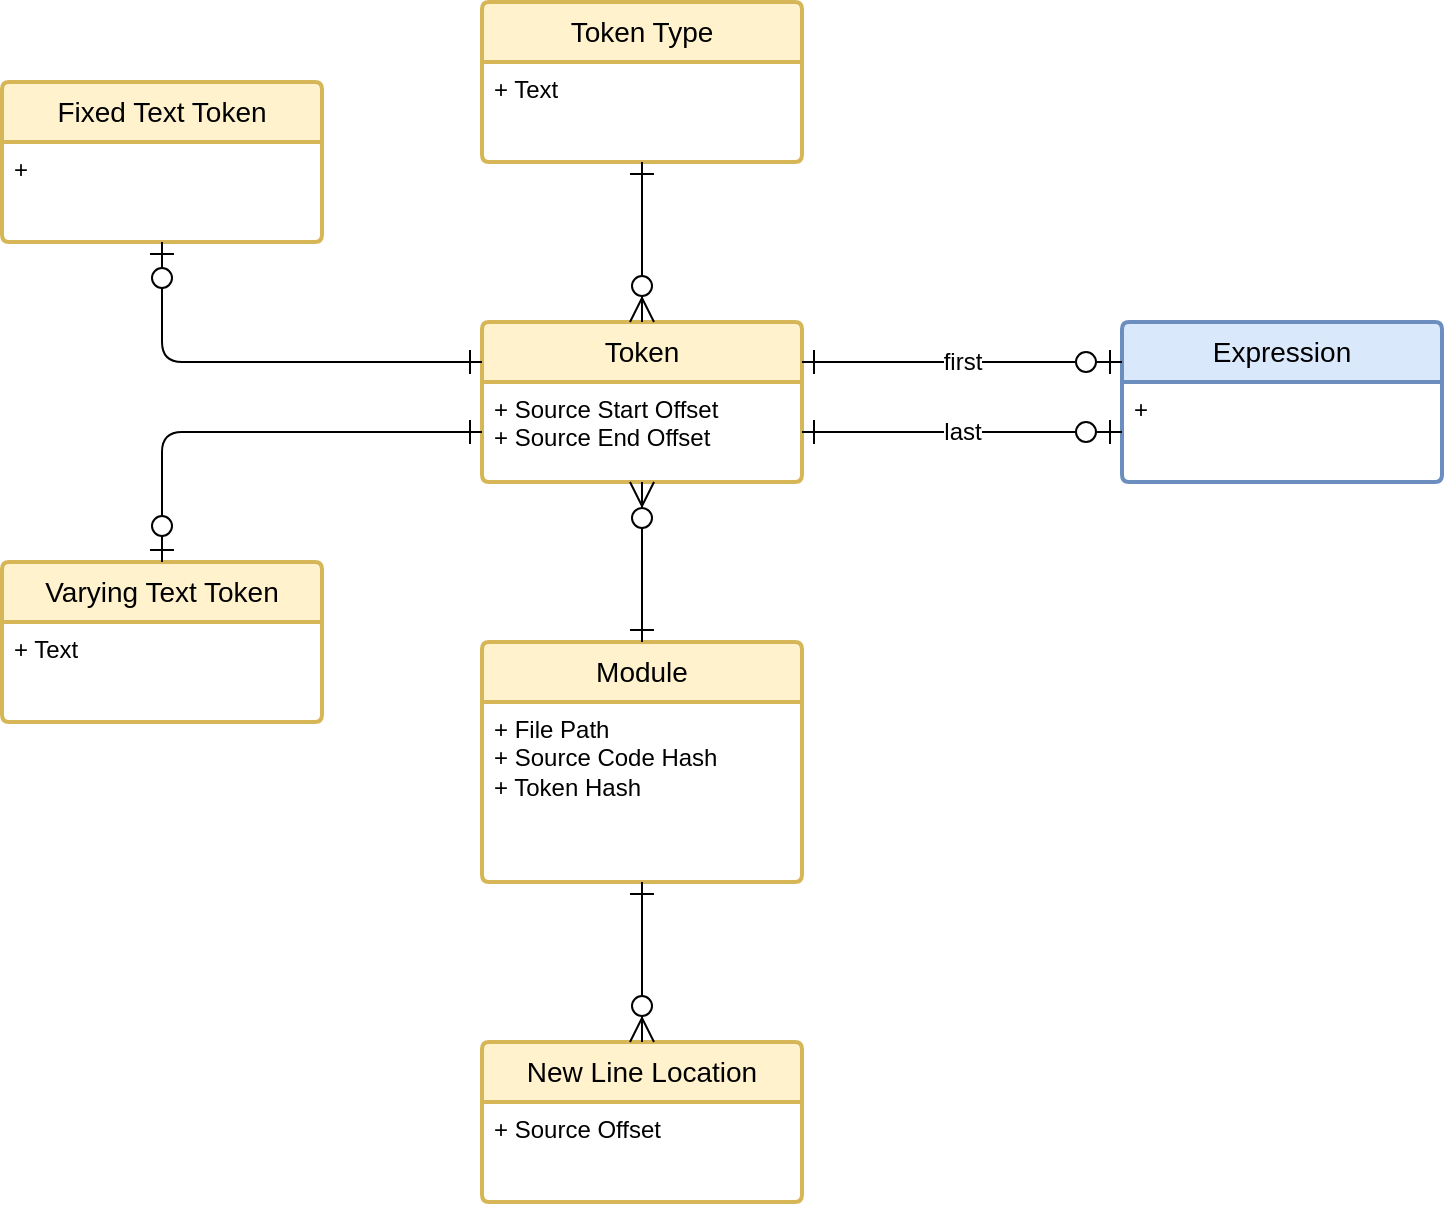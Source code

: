 <mxfile version="26.0.7" pages="9">
  <diagram id="SARUT9-9ZPlgcqqvYaWF" name="Scan-Modules">
    <mxGraphModel dx="1418" dy="868" grid="1" gridSize="10" guides="1" tooltips="1" connect="1" arrows="1" fold="1" page="1" pageScale="1" pageWidth="850" pageHeight="1100" math="0" shadow="0">
      <root>
        <mxCell id="0" />
        <mxCell id="1" parent="0" />
        <mxCell id="Rmd4eVIVIX_PbdOmQsGR-1" value="Expression" style="swimlane;childLayout=stackLayout;horizontal=1;startSize=30;horizontalStack=0;rounded=1;fontSize=14;fontStyle=0;strokeWidth=2;resizeParent=0;resizeLast=1;shadow=0;dashed=0;align=center;arcSize=4;whiteSpace=wrap;html=1;fillColor=#dae8fc;strokeColor=#6c8ebf;" parent="1" vertex="1">
          <mxGeometry x="640" y="240" width="160" height="80" as="geometry" />
        </mxCell>
        <mxCell id="Rmd4eVIVIX_PbdOmQsGR-2" value="+&amp;nbsp;" style="align=left;strokeColor=none;fillColor=none;spacingLeft=4;fontSize=12;verticalAlign=top;resizable=0;rotatable=0;part=1;html=1;" parent="Rmd4eVIVIX_PbdOmQsGR-1" vertex="1">
          <mxGeometry y="30" width="160" height="50" as="geometry" />
        </mxCell>
        <mxCell id="Rmd4eVIVIX_PbdOmQsGR-9" value="Module" style="swimlane;childLayout=stackLayout;horizontal=1;startSize=30;horizontalStack=0;rounded=1;fontSize=14;fontStyle=0;strokeWidth=2;resizeParent=0;resizeLast=1;shadow=0;dashed=0;align=center;arcSize=4;whiteSpace=wrap;html=1;fillColor=#fff2cc;strokeColor=#d6b656;" parent="1" vertex="1">
          <mxGeometry x="320" y="400" width="160" height="120" as="geometry" />
        </mxCell>
        <mxCell id="Rmd4eVIVIX_PbdOmQsGR-10" value="+ File Path&lt;br&gt;+ Source Code Hash&lt;br&gt;+ Token Hash" style="align=left;strokeColor=none;fillColor=none;spacingLeft=4;fontSize=12;verticalAlign=top;resizable=0;rotatable=0;part=1;html=1;" parent="Rmd4eVIVIX_PbdOmQsGR-9" vertex="1">
          <mxGeometry y="30" width="160" height="90" as="geometry" />
        </mxCell>
        <mxCell id="Rmd4eVIVIX_PbdOmQsGR-11" value="Token" style="swimlane;childLayout=stackLayout;horizontal=1;startSize=30;horizontalStack=0;rounded=1;fontSize=14;fontStyle=0;strokeWidth=2;resizeParent=0;resizeLast=1;shadow=0;dashed=0;align=center;arcSize=4;whiteSpace=wrap;html=1;fillColor=#fff2cc;strokeColor=#d6b656;" parent="1" vertex="1">
          <mxGeometry x="320" y="240" width="160" height="80" as="geometry" />
        </mxCell>
        <mxCell id="Rmd4eVIVIX_PbdOmQsGR-12" value="+ Source Start Offset&lt;br&gt;+ Source End Offset" style="align=left;strokeColor=none;fillColor=none;spacingLeft=4;fontSize=12;verticalAlign=top;resizable=0;rotatable=0;part=1;html=1;" parent="Rmd4eVIVIX_PbdOmQsGR-11" vertex="1">
          <mxGeometry y="30" width="160" height="50" as="geometry" />
        </mxCell>
        <mxCell id="Rmd4eVIVIX_PbdOmQsGR-13" value="" style="fontSize=12;html=1;endArrow=ERzeroToMany;endFill=1;rounded=0;entryX=0.5;entryY=1;entryDx=0;entryDy=0;exitX=0.5;exitY=0;exitDx=0;exitDy=0;endSize=10;startSize=10;startArrow=ERone;startFill=0;" parent="1" source="Rmd4eVIVIX_PbdOmQsGR-9" target="Rmd4eVIVIX_PbdOmQsGR-12" edge="1">
          <mxGeometry width="100" height="100" relative="1" as="geometry">
            <mxPoint x="930" y="530" as="sourcePoint" />
            <mxPoint x="930" y="610" as="targetPoint" />
            <Array as="points" />
          </mxGeometry>
        </mxCell>
        <mxCell id="Rmd4eVIVIX_PbdOmQsGR-14" value="New Line Location" style="swimlane;childLayout=stackLayout;horizontal=1;startSize=30;horizontalStack=0;rounded=1;fontSize=14;fontStyle=0;strokeWidth=2;resizeParent=0;resizeLast=1;shadow=0;dashed=0;align=center;arcSize=4;whiteSpace=wrap;html=1;fillColor=#fff2cc;strokeColor=#d6b656;" parent="1" vertex="1">
          <mxGeometry x="320" y="600" width="160" height="80" as="geometry" />
        </mxCell>
        <mxCell id="Rmd4eVIVIX_PbdOmQsGR-15" value="+ Source Offset" style="align=left;strokeColor=none;fillColor=none;spacingLeft=4;fontSize=12;verticalAlign=top;resizable=0;rotatable=0;part=1;html=1;" parent="Rmd4eVIVIX_PbdOmQsGR-14" vertex="1">
          <mxGeometry y="30" width="160" height="50" as="geometry" />
        </mxCell>
        <mxCell id="Rmd4eVIVIX_PbdOmQsGR-16" value="" style="fontSize=12;html=1;endArrow=ERzeroToMany;endFill=1;rounded=0;entryX=0.5;entryY=0;entryDx=0;entryDy=0;exitX=0.5;exitY=1;exitDx=0;exitDy=0;endSize=10;startSize=10;startArrow=ERone;startFill=0;" parent="1" source="Rmd4eVIVIX_PbdOmQsGR-10" target="Rmd4eVIVIX_PbdOmQsGR-14" edge="1">
          <mxGeometry width="100" height="100" relative="1" as="geometry">
            <mxPoint x="400" y="720" as="sourcePoint" />
            <mxPoint x="930" y="930" as="targetPoint" />
          </mxGeometry>
        </mxCell>
        <mxCell id="Rmd4eVIVIX_PbdOmQsGR-17" value="Token Type" style="swimlane;childLayout=stackLayout;horizontal=1;startSize=30;horizontalStack=0;rounded=1;fontSize=14;fontStyle=0;strokeWidth=2;resizeParent=0;resizeLast=1;shadow=0;dashed=0;align=center;arcSize=4;whiteSpace=wrap;html=1;fillColor=#fff2cc;strokeColor=#d6b656;" parent="1" vertex="1">
          <mxGeometry x="320" y="80" width="160" height="80" as="geometry" />
        </mxCell>
        <mxCell id="Rmd4eVIVIX_PbdOmQsGR-18" value="+ Text" style="align=left;strokeColor=none;fillColor=none;spacingLeft=4;fontSize=12;verticalAlign=top;resizable=0;rotatable=0;part=1;html=1;" parent="Rmd4eVIVIX_PbdOmQsGR-17" vertex="1">
          <mxGeometry y="30" width="160" height="50" as="geometry" />
        </mxCell>
        <mxCell id="Rmd4eVIVIX_PbdOmQsGR-19" value="" style="fontSize=12;html=1;endArrow=ERzeroToMany;endFill=1;rounded=0;entryX=0.5;entryY=0;entryDx=0;entryDy=0;exitX=0.5;exitY=1;exitDx=0;exitDy=0;endSize=10;startSize=10;startArrow=ERone;startFill=0;" parent="1" source="Rmd4eVIVIX_PbdOmQsGR-18" target="Rmd4eVIVIX_PbdOmQsGR-11" edge="1">
          <mxGeometry width="100" height="100" relative="1" as="geometry">
            <mxPoint x="410" y="410" as="sourcePoint" />
            <mxPoint x="410" y="330" as="targetPoint" />
            <Array as="points" />
          </mxGeometry>
        </mxCell>
        <mxCell id="Rmd4eVIVIX_PbdOmQsGR-21" value="first" style="fontSize=12;html=1;endArrow=ERone;endFill=0;rounded=0;entryX=1;entryY=0.25;entryDx=0;entryDy=0;exitX=0;exitY=0.25;exitDx=0;exitDy=0;endSize=10;startSize=10;startArrow=ERzeroToOne;startFill=0;" parent="1" source="Rmd4eVIVIX_PbdOmQsGR-1" target="Rmd4eVIVIX_PbdOmQsGR-11" edge="1">
          <mxGeometry width="100" height="100" relative="1" as="geometry">
            <mxPoint x="410" y="170" as="sourcePoint" />
            <mxPoint x="410" y="250" as="targetPoint" />
            <Array as="points" />
          </mxGeometry>
        </mxCell>
        <mxCell id="Rmd4eVIVIX_PbdOmQsGR-22" value="last" style="fontSize=12;html=1;endArrow=ERone;endFill=0;rounded=0;entryX=1;entryY=0.5;entryDx=0;entryDy=0;endSize=10;startSize=10;startArrow=ERzeroToOne;startFill=0;exitX=0;exitY=0.5;exitDx=0;exitDy=0;" parent="1" source="Rmd4eVIVIX_PbdOmQsGR-2" target="Rmd4eVIVIX_PbdOmQsGR-12" edge="1">
          <mxGeometry width="100" height="100" relative="1" as="geometry">
            <mxPoint x="770" y="295" as="sourcePoint" />
            <mxPoint x="490" y="270" as="targetPoint" />
            <Array as="points" />
          </mxGeometry>
        </mxCell>
        <mxCell id="_800KD1gCCmIL_M48rP7-1" value="Fixed Text Token" style="swimlane;childLayout=stackLayout;horizontal=1;startSize=30;horizontalStack=0;rounded=1;fontSize=14;fontStyle=0;strokeWidth=2;resizeParent=0;resizeLast=1;shadow=0;dashed=0;align=center;arcSize=4;whiteSpace=wrap;html=1;fillColor=#fff2cc;strokeColor=#d6b656;" parent="1" vertex="1">
          <mxGeometry x="80" y="120" width="160" height="80" as="geometry" />
        </mxCell>
        <mxCell id="_800KD1gCCmIL_M48rP7-2" value="+" style="align=left;strokeColor=none;fillColor=none;spacingLeft=4;fontSize=12;verticalAlign=top;resizable=0;rotatable=0;part=1;html=1;" parent="_800KD1gCCmIL_M48rP7-1" vertex="1">
          <mxGeometry y="30" width="160" height="50" as="geometry" />
        </mxCell>
        <mxCell id="_800KD1gCCmIL_M48rP7-3" value="Varying Text Token" style="swimlane;childLayout=stackLayout;horizontal=1;startSize=30;horizontalStack=0;rounded=1;fontSize=14;fontStyle=0;strokeWidth=2;resizeParent=0;resizeLast=1;shadow=0;dashed=0;align=center;arcSize=4;whiteSpace=wrap;html=1;fillColor=#fff2cc;strokeColor=#d6b656;" parent="1" vertex="1">
          <mxGeometry x="80" y="360" width="160" height="80" as="geometry" />
        </mxCell>
        <mxCell id="_800KD1gCCmIL_M48rP7-4" value="+ Text" style="align=left;strokeColor=none;fillColor=none;spacingLeft=4;fontSize=12;verticalAlign=top;resizable=0;rotatable=0;part=1;html=1;" parent="_800KD1gCCmIL_M48rP7-3" vertex="1">
          <mxGeometry y="30" width="160" height="50" as="geometry" />
        </mxCell>
        <mxCell id="beh7ALYBJYa88JPitJc--1" value="" style="fontSize=12;html=1;endArrow=ERzeroToOne;endFill=1;rounded=1;endSize=10;startSize=10;entryX=0.5;entryY=1;entryDx=0;entryDy=0;startArrow=ERone;startFill=0;exitX=0;exitY=0.25;exitDx=0;exitDy=0;" parent="1" source="Rmd4eVIVIX_PbdOmQsGR-11" target="_800KD1gCCmIL_M48rP7-2" edge="1">
          <mxGeometry width="100" height="100" relative="1" as="geometry">
            <mxPoint x="280" y="500" as="sourcePoint" />
            <mxPoint x="160" y="500" as="targetPoint" />
            <Array as="points">
              <mxPoint x="160" y="260" />
            </Array>
          </mxGeometry>
        </mxCell>
        <mxCell id="beh7ALYBJYa88JPitJc--2" value="" style="fontSize=12;html=1;endArrow=ERzeroToOne;endFill=1;rounded=1;endSize=10;startSize=10;entryX=0.5;entryY=0;entryDx=0;entryDy=0;startArrow=ERone;startFill=0;exitX=0;exitY=0.5;exitDx=0;exitDy=0;" parent="1" source="Rmd4eVIVIX_PbdOmQsGR-12" target="_800KD1gCCmIL_M48rP7-3" edge="1">
          <mxGeometry width="100" height="100" relative="1" as="geometry">
            <mxPoint x="330" y="270" as="sourcePoint" />
            <mxPoint x="130" y="210" as="targetPoint" />
            <Array as="points">
              <mxPoint x="160" y="295" />
            </Array>
          </mxGeometry>
        </mxCell>
      </root>
    </mxGraphModel>
  </diagram>
  <diagram name="AST-Literals" id="9wakciADFRqrb8w7eFdF">
    <mxGraphModel dx="1418" dy="868" grid="1" gridSize="10" guides="1" tooltips="1" connect="1" arrows="1" fold="1" page="1" pageScale="1" pageWidth="850" pageHeight="1100" math="0" shadow="0">
      <root>
        <mxCell id="0" />
        <mxCell id="1" parent="0" />
        <mxCell id="d_Rda7cIqgkK37LWx3N0-66" value="Expression" style="swimlane;childLayout=stackLayout;horizontal=1;startSize=30;horizontalStack=0;rounded=1;fontSize=14;fontStyle=0;strokeWidth=2;resizeParent=0;resizeLast=1;shadow=0;dashed=0;align=center;arcSize=4;whiteSpace=wrap;html=1;fillColor=#dae8fc;strokeColor=#6c8ebf;" parent="1" vertex="1">
          <mxGeometry x="320" y="460" width="160" height="80" as="geometry" />
        </mxCell>
        <mxCell id="d_Rda7cIqgkK37LWx3N0-67" value="+&amp;nbsp;" style="align=left;strokeColor=none;fillColor=none;spacingLeft=4;fontSize=12;verticalAlign=top;resizable=0;rotatable=0;part=1;html=1;" parent="d_Rda7cIqgkK37LWx3N0-66" vertex="1">
          <mxGeometry y="30" width="160" height="50" as="geometry" />
        </mxCell>
        <mxCell id="d_Rda7cIqgkK37LWx3N0-68" value="Expression Kind" style="swimlane;childLayout=stackLayout;horizontal=1;startSize=30;horizontalStack=0;rounded=0;fontSize=14;fontStyle=0;strokeWidth=2;resizeParent=0;resizeLast=1;shadow=0;dashed=0;align=center;arcSize=4;whiteSpace=wrap;html=1;fillColor=#dae8fc;strokeColor=#6c8ebf;" parent="1" vertex="1">
          <mxGeometry x="320" y="280" width="160" height="80" as="geometry" />
        </mxCell>
        <mxCell id="d_Rda7cIqgkK37LWx3N0-69" value="+ code&lt;br&gt;+ name" style="align=left;strokeColor=none;fillColor=none;spacingLeft=4;fontSize=12;verticalAlign=top;resizable=0;rotatable=0;part=1;html=1;" parent="d_Rda7cIqgkK37LWx3N0-68" vertex="1">
          <mxGeometry y="30" width="160" height="50" as="geometry" />
        </mxCell>
        <mxCell id="d_Rda7cIqgkK37LWx3N0-70" value="" style="fontSize=12;html=1;endArrow=ERzeroToMany;endFill=1;rounded=0;entryX=0.5;entryY=0;entryDx=0;entryDy=0;exitX=0.5;exitY=1;exitDx=0;exitDy=0;endSize=10;startSize=10;startArrow=ERone;startFill=0;" parent="1" source="d_Rda7cIqgkK37LWx3N0-69" target="d_Rda7cIqgkK37LWx3N0-66" edge="1">
          <mxGeometry width="100" height="100" relative="1" as="geometry">
            <mxPoint x="330" y="700" as="sourcePoint" />
            <mxPoint x="430" y="600" as="targetPoint" />
          </mxGeometry>
        </mxCell>
        <mxCell id="d_Rda7cIqgkK37LWx3N0-74" value="Boolean Literal" style="swimlane;childLayout=stackLayout;horizontal=1;startSize=30;horizontalStack=0;rounded=1;fontSize=14;fontStyle=0;strokeWidth=2;resizeParent=0;resizeLast=1;shadow=0;dashed=0;align=center;arcSize=4;whiteSpace=wrap;html=1;fillColor=#dae8fc;strokeColor=#6c8ebf;" parent="1" vertex="1">
          <mxGeometry x="40" y="480" width="160" height="80" as="geometry" />
        </mxCell>
        <mxCell id="d_Rda7cIqgkK37LWx3N0-75" value="+ value" style="align=left;strokeColor=none;fillColor=none;spacingLeft=4;fontSize=12;verticalAlign=top;resizable=0;rotatable=0;part=1;html=1;" parent="d_Rda7cIqgkK37LWx3N0-74" vertex="1">
          <mxGeometry y="30" width="160" height="50" as="geometry" />
        </mxCell>
        <mxCell id="d_Rda7cIqgkK37LWx3N0-76" value="" style="fontSize=12;html=1;endArrow=ERzeroToOne;endFill=1;rounded=1;endSize=10;startSize=10;entryX=1;entryY=0.25;entryDx=0;entryDy=0;startArrow=ERone;startFill=0;" parent="1" source="d_Rda7cIqgkK37LWx3N0-66" target="d_Rda7cIqgkK37LWx3N0-74" edge="1">
          <mxGeometry width="100" height="100" relative="1" as="geometry">
            <mxPoint x="410" y="130" as="sourcePoint" />
            <mxPoint x="250" y="370" as="targetPoint" />
            <Array as="points" />
          </mxGeometry>
        </mxCell>
        <mxCell id="d_Rda7cIqgkK37LWx3N0-78" value="Built In Type Literal" style="swimlane;childLayout=stackLayout;horizontal=1;startSize=30;horizontalStack=0;rounded=1;fontSize=14;fontStyle=0;strokeWidth=2;resizeParent=0;resizeLast=1;shadow=0;dashed=0;align=center;arcSize=4;whiteSpace=wrap;html=1;fillColor=#dae8fc;strokeColor=#6c8ebf;" parent="1" vertex="1">
          <mxGeometry x="600" y="360" width="160" height="80" as="geometry" />
        </mxCell>
        <mxCell id="d_Rda7cIqgkK37LWx3N0-79" value="+ value" style="align=left;strokeColor=none;fillColor=none;spacingLeft=4;fontSize=12;verticalAlign=top;resizable=0;rotatable=0;part=1;html=1;" parent="d_Rda7cIqgkK37LWx3N0-78" vertex="1">
          <mxGeometry y="30" width="160" height="50" as="geometry" />
        </mxCell>
        <mxCell id="d_Rda7cIqgkK37LWx3N0-80" value="" style="fontSize=12;html=1;endArrow=ERzeroToOne;endFill=1;rounded=1;endSize=10;startSize=10;entryX=0;entryY=0.25;entryDx=0;entryDy=0;startArrow=ERone;startFill=0;" parent="1" source="d_Rda7cIqgkK37LWx3N0-66" target="d_Rda7cIqgkK37LWx3N0-78" edge="1">
          <mxGeometry width="100" height="100" relative="1" as="geometry">
            <mxPoint x="330" y="277" as="sourcePoint" />
            <mxPoint x="240" y="490" as="targetPoint" />
            <Array as="points">
              <mxPoint x="540" y="380" />
            </Array>
          </mxGeometry>
        </mxCell>
        <mxCell id="d_Rda7cIqgkK37LWx3N0-81" value="Float64 Literal" style="swimlane;childLayout=stackLayout;horizontal=1;startSize=30;horizontalStack=0;rounded=1;fontSize=14;fontStyle=0;strokeWidth=2;resizeParent=0;resizeLast=1;shadow=0;dashed=0;align=center;arcSize=4;whiteSpace=wrap;html=1;fillColor=#dae8fc;strokeColor=#6c8ebf;" parent="1" vertex="1">
          <mxGeometry x="40" y="600" width="160" height="80" as="geometry" />
        </mxCell>
        <mxCell id="d_Rda7cIqgkK37LWx3N0-82" value="+ value" style="align=left;strokeColor=none;fillColor=none;spacingLeft=4;fontSize=12;verticalAlign=top;resizable=0;rotatable=0;part=1;html=1;" parent="d_Rda7cIqgkK37LWx3N0-81" vertex="1">
          <mxGeometry y="30" width="160" height="50" as="geometry" />
        </mxCell>
        <mxCell id="d_Rda7cIqgkK37LWx3N0-83" value="" style="fontSize=12;html=1;endArrow=ERzeroToOne;endFill=1;rounded=1;endSize=10;startSize=10;entryX=1;entryY=0.25;entryDx=0;entryDy=0;startArrow=ERone;startFill=0;" parent="1" source="d_Rda7cIqgkK37LWx3N0-66" target="d_Rda7cIqgkK37LWx3N0-81" edge="1">
          <mxGeometry width="100" height="100" relative="1" as="geometry">
            <mxPoint x="385" y="290" as="sourcePoint" />
            <mxPoint x="210" y="470" as="targetPoint" />
            <Array as="points">
              <mxPoint x="260" y="620" />
            </Array>
          </mxGeometry>
        </mxCell>
        <mxCell id="d_Rda7cIqgkK37LWx3N0-84" value="Int64 Literal" style="swimlane;childLayout=stackLayout;horizontal=1;startSize=30;horizontalStack=0;rounded=1;fontSize=14;fontStyle=0;strokeWidth=2;resizeParent=0;resizeLast=1;shadow=0;dashed=0;align=center;arcSize=4;whiteSpace=wrap;html=1;fillColor=#dae8fc;strokeColor=#6c8ebf;" parent="1" vertex="1">
          <mxGeometry x="40" y="720" width="160" height="80" as="geometry" />
        </mxCell>
        <mxCell id="d_Rda7cIqgkK37LWx3N0-85" value="+ value" style="align=left;strokeColor=none;fillColor=none;spacingLeft=4;fontSize=12;verticalAlign=top;resizable=0;rotatable=0;part=1;html=1;" parent="d_Rda7cIqgkK37LWx3N0-84" vertex="1">
          <mxGeometry y="30" width="160" height="50" as="geometry" />
        </mxCell>
        <mxCell id="d_Rda7cIqgkK37LWx3N0-86" value="" style="fontSize=12;html=1;endArrow=ERzeroToOne;endFill=1;rounded=1;endSize=10;startSize=10;entryX=1;entryY=0.25;entryDx=0;entryDy=0;startArrow=ERone;startFill=0;" parent="1" source="d_Rda7cIqgkK37LWx3N0-66" target="d_Rda7cIqgkK37LWx3N0-84" edge="1">
          <mxGeometry width="100" height="100" relative="1" as="geometry">
            <mxPoint x="394" y="290" as="sourcePoint" />
            <mxPoint x="210" y="590" as="targetPoint" />
            <Array as="points">
              <mxPoint x="300" y="740" />
            </Array>
          </mxGeometry>
        </mxCell>
        <mxCell id="d_Rda7cIqgkK37LWx3N0-87" value="Documentation" style="swimlane;childLayout=stackLayout;horizontal=1;startSize=30;horizontalStack=0;rounded=1;fontSize=14;fontStyle=0;strokeWidth=2;resizeParent=0;resizeLast=1;shadow=0;dashed=0;align=center;arcSize=4;whiteSpace=wrap;html=1;fillColor=#dae8fc;strokeColor=#6c8ebf;" parent="1" vertex="1">
          <mxGeometry x="600" y="480" width="160" height="80" as="geometry" />
        </mxCell>
        <mxCell id="d_Rda7cIqgkK37LWx3N0-88" value="+ innerText" style="align=left;strokeColor=none;fillColor=none;spacingLeft=4;fontSize=12;verticalAlign=top;resizable=0;rotatable=0;part=1;html=1;" parent="d_Rda7cIqgkK37LWx3N0-87" vertex="1">
          <mxGeometry y="30" width="160" height="50" as="geometry" />
        </mxCell>
        <mxCell id="d_Rda7cIqgkK37LWx3N0-89" value="" style="fontSize=12;html=1;endArrow=ERzeroToOne;endFill=1;rounded=1;endSize=10;startSize=10;entryX=0;entryY=0.25;entryDx=0;entryDy=0;startArrow=ERone;startFill=0;" parent="1" source="d_Rda7cIqgkK37LWx3N0-66" target="d_Rda7cIqgkK37LWx3N0-87" edge="1">
          <mxGeometry width="100" height="100" relative="1" as="geometry">
            <mxPoint x="354" y="290" as="sourcePoint" />
            <mxPoint x="210" y="350" as="targetPoint" />
            <Array as="points">
              <mxPoint x="540" y="500" />
            </Array>
          </mxGeometry>
        </mxCell>
        <mxCell id="d_Rda7cIqgkK37LWx3N0-90" value="String Literal" style="swimlane;childLayout=stackLayout;horizontal=1;startSize=30;horizontalStack=0;rounded=1;fontSize=14;fontStyle=0;strokeWidth=2;resizeParent=0;resizeLast=1;shadow=0;dashed=0;align=center;arcSize=4;whiteSpace=wrap;html=1;fillColor=#dae8fc;strokeColor=#6c8ebf;" parent="1" vertex="1">
          <mxGeometry x="40" y="360" width="160" height="80" as="geometry" />
        </mxCell>
        <mxCell id="d_Rda7cIqgkK37LWx3N0-91" value="+ value" style="align=left;strokeColor=none;fillColor=none;spacingLeft=4;fontSize=12;verticalAlign=top;resizable=0;rotatable=0;part=1;html=1;" parent="d_Rda7cIqgkK37LWx3N0-90" vertex="1">
          <mxGeometry y="30" width="160" height="50" as="geometry" />
        </mxCell>
        <mxCell id="d_Rda7cIqgkK37LWx3N0-92" value="" style="fontSize=12;html=1;endArrow=ERzeroToOne;endFill=1;rounded=1;endSize=10;startSize=10;entryX=1;entryY=0.25;entryDx=0;entryDy=0;startArrow=ERone;startFill=0;" parent="1" source="d_Rda7cIqgkK37LWx3N0-66" target="d_Rda7cIqgkK37LWx3N0-90" edge="1">
          <mxGeometry width="100" height="100" relative="1" as="geometry">
            <mxPoint x="466" y="290" as="sourcePoint" />
            <mxPoint x="610" y="350" as="targetPoint" />
            <Array as="points">
              <mxPoint x="260" y="380" />
            </Array>
          </mxGeometry>
        </mxCell>
        <mxCell id="d_Rda7cIqgkK37LWx3N0-93" value="String Delimiter Style" style="swimlane;childLayout=stackLayout;horizontal=1;startSize=30;horizontalStack=0;rounded=0;fontSize=14;fontStyle=0;strokeWidth=2;resizeParent=0;resizeLast=1;shadow=0;dashed=0;align=center;arcSize=4;whiteSpace=wrap;html=1;fillColor=#dae8fc;strokeColor=#6c8ebf;" parent="1" vertex="1">
          <mxGeometry x="40" y="200" width="160" height="80" as="geometry" />
        </mxCell>
        <mxCell id="d_Rda7cIqgkK37LWx3N0-94" value="+ code" style="align=left;strokeColor=none;fillColor=none;spacingLeft=4;fontSize=12;verticalAlign=top;resizable=0;rotatable=0;part=1;html=1;" parent="d_Rda7cIqgkK37LWx3N0-93" vertex="1">
          <mxGeometry y="30" width="160" height="50" as="geometry" />
        </mxCell>
        <mxCell id="d_Rda7cIqgkK37LWx3N0-95" value="" style="fontSize=12;html=1;endArrow=ERzeroToMany;endFill=1;rounded=0;entryX=0.5;entryY=0;entryDx=0;entryDy=0;exitX=0.5;exitY=1;exitDx=0;exitDy=0;endSize=10;startSize=10;startArrow=ERone;startFill=0;" parent="1" source="d_Rda7cIqgkK37LWx3N0-94" target="d_Rda7cIqgkK37LWx3N0-90" edge="1">
          <mxGeometry width="100" height="100" relative="1" as="geometry">
            <mxPoint x="610" y="230" as="sourcePoint" />
            <mxPoint x="490" y="230" as="targetPoint" />
          </mxGeometry>
        </mxCell>
        <mxCell id="cy6eoR8s4ZVUB58my3_c-1" value="Expression Kind Category" style="swimlane;childLayout=stackLayout;horizontal=1;startSize=30;horizontalStack=0;rounded=0;fontSize=13;fontStyle=0;strokeWidth=2;resizeParent=0;resizeLast=1;shadow=0;dashed=0;align=center;arcSize=4;whiteSpace=wrap;html=1;fillColor=#dae8fc;strokeColor=#6c8ebf;" parent="1" vertex="1">
          <mxGeometry x="320" y="80" width="160" height="80" as="geometry" />
        </mxCell>
        <mxCell id="cy6eoR8s4ZVUB58my3_c-2" value="+ code&lt;br&gt;+ name" style="align=left;strokeColor=none;fillColor=none;spacingLeft=4;fontSize=12;verticalAlign=top;resizable=0;rotatable=0;part=1;html=1;" parent="cy6eoR8s4ZVUB58my3_c-1" vertex="1">
          <mxGeometry y="30" width="160" height="50" as="geometry" />
        </mxCell>
        <mxCell id="cy6eoR8s4ZVUB58my3_c-3" value="" style="fontSize=12;html=1;endArrow=ERzeroToMany;endFill=1;rounded=0;entryX=0.5;entryY=0;entryDx=0;entryDy=0;exitX=0.5;exitY=1;exitDx=0;exitDy=0;endSize=10;startSize=10;startArrow=ERone;startFill=0;" parent="1" source="cy6eoR8s4ZVUB58my3_c-2" target="d_Rda7cIqgkK37LWx3N0-68" edge="1">
          <mxGeometry width="100" height="100" relative="1" as="geometry">
            <mxPoint x="50" y="420" as="sourcePoint" />
            <mxPoint x="200" y="180" as="targetPoint" />
          </mxGeometry>
        </mxCell>
        <mxCell id="65yZjrV83Z_9rPoPjUTJ-1" value="&lt;span style=&quot;background-color: initial;&quot;&gt;TODO:&amp;nbsp;&lt;/span&gt;&lt;br&gt;&lt;ul&gt;&lt;li&gt;Date/Time&lt;/li&gt;&lt;li&gt;UUID&lt;/li&gt;&lt;li&gt;Units&lt;/li&gt;&lt;li&gt;Regex&lt;/li&gt;&lt;/ul&gt;" style="rounded=0;whiteSpace=wrap;html=1;align=left;fillColor=#ffff88;strokeColor=#36393d;" parent="1" vertex="1">
          <mxGeometry x="380" y="680" width="160" height="120" as="geometry" />
        </mxCell>
        <mxCell id="kvBaYwJA9XKbIsp2S-mQ-1" value="&lt;ul&gt;&lt;li&gt;Literal&lt;/li&gt;&lt;li&gt;Identifier&lt;/li&gt;&lt;li&gt;&lt;span style=&quot;background-color: initial;&quot;&gt;Operation&lt;/span&gt;&lt;br&gt;&lt;/li&gt;&lt;/ul&gt;" style="rounded=0;whiteSpace=wrap;html=1;align=left;fillColor=#ffff88;strokeColor=#36393d;" parent="1" vertex="1">
          <mxGeometry x="100" y="40" width="140" height="80" as="geometry" />
        </mxCell>
        <mxCell id="kvBaYwJA9XKbIsp2S-mQ-2" value="" style="endArrow=none;dashed=1;html=1;rounded=0;entryX=1;entryY=0.5;entryDx=0;entryDy=0;exitX=0;exitY=0.25;exitDx=0;exitDy=0;" parent="1" source="cy6eoR8s4ZVUB58my3_c-1" target="kvBaYwJA9XKbIsp2S-mQ-1" edge="1">
          <mxGeometry width="50" height="50" relative="1" as="geometry">
            <mxPoint x="500" y="150" as="sourcePoint" />
            <mxPoint x="480" y="420" as="targetPoint" />
          </mxGeometry>
        </mxCell>
        <mxCell id="l9Qtdcw2YyDEwaSRBhyW-1" value="&lt;ul&gt;&lt;li&gt;Boolean Literal&lt;/li&gt;&lt;li&gt;Built In Type Literal&lt;/li&gt;&lt;li style=&quot;border-color: var(--border-color);&quot;&gt;Documentation&lt;br style=&quot;border-color: var(--border-color);&quot;&gt;&lt;/li&gt;&lt;li&gt;Float64 Literal&lt;/li&gt;&lt;li style=&quot;border-color: var(--border-color);&quot;&gt;&lt;span style=&quot;background-color: initial;&quot;&gt;Int64 Literal&lt;/span&gt;&lt;br&gt;&lt;/li&gt;&lt;li&gt;&lt;span style=&quot;background-color: initial;&quot;&gt;String Literal&lt;/span&gt;&lt;br&gt;&lt;/li&gt;&lt;li style=&quot;border-color: var(--border-color);&quot;&gt;&lt;br&gt;&lt;/li&gt;&lt;li style=&quot;border-color: var(--border-color);&quot;&gt;Identifier&lt;/li&gt;&lt;li style=&quot;border-color: var(--border-color);&quot;&gt;&lt;br&gt;&lt;/li&gt;&lt;li style=&quot;border-color: var(--border-color);&quot;&gt;Operation&lt;/li&gt;&lt;/ul&gt;" style="rounded=0;whiteSpace=wrap;html=1;align=left;fillColor=#ffff88;strokeColor=#36393d;" parent="1" vertex="1">
          <mxGeometry x="560" y="140" width="200" height="180" as="geometry" />
        </mxCell>
        <mxCell id="Xw4H6cPNWd_oxjanahKY-1" value="" style="endArrow=none;dashed=1;html=1;rounded=0;entryX=1;entryY=0.25;entryDx=0;entryDy=0;exitX=0;exitY=0.75;exitDx=0;exitDy=0;" parent="1" source="l9Qtdcw2YyDEwaSRBhyW-1" target="d_Rda7cIqgkK37LWx3N0-68" edge="1">
          <mxGeometry width="50" height="50" relative="1" as="geometry">
            <mxPoint x="330" y="150" as="sourcePoint" />
            <mxPoint x="250" y="110" as="targetPoint" />
          </mxGeometry>
        </mxCell>
        <mxCell id="jux3kx2QUuWU1vfB-ajl-1" value="Documentation Style" style="swimlane;childLayout=stackLayout;horizontal=1;startSize=30;horizontalStack=0;rounded=1;fontSize=14;fontStyle=0;strokeWidth=2;resizeParent=0;resizeLast=1;shadow=0;dashed=0;align=center;arcSize=4;whiteSpace=wrap;html=1;fillColor=#dae8fc;strokeColor=#6c8ebf;" parent="1" vertex="1">
          <mxGeometry x="600" y="640" width="160" height="80" as="geometry" />
        </mxCell>
        <mxCell id="jux3kx2QUuWU1vfB-ajl-2" value="+ code&lt;br&gt;+ name" style="align=left;strokeColor=none;fillColor=none;spacingLeft=4;fontSize=12;verticalAlign=top;resizable=0;rotatable=0;part=1;html=1;" parent="jux3kx2QUuWU1vfB-ajl-1" vertex="1">
          <mxGeometry y="30" width="160" height="50" as="geometry" />
        </mxCell>
        <mxCell id="jux3kx2QUuWU1vfB-ajl-3" value="" style="fontSize=12;html=1;endArrow=ERzeroToMany;endFill=1;rounded=0;entryX=0.5;entryY=1;entryDx=0;entryDy=0;exitX=0.5;exitY=0;exitDx=0;exitDy=0;endSize=10;startSize=10;startArrow=ERone;startFill=0;" parent="1" source="jux3kx2QUuWU1vfB-ajl-1" target="d_Rda7cIqgkK37LWx3N0-88" edge="1">
          <mxGeometry width="100" height="100" relative="1" as="geometry">
            <mxPoint x="410" y="170" as="sourcePoint" />
            <mxPoint x="410" y="290" as="targetPoint" />
          </mxGeometry>
        </mxCell>
        <mxCell id="jux3kx2QUuWU1vfB-ajl-4" value="&lt;ul&gt;&lt;li&gt;Leading&lt;/li&gt;&lt;li&gt;Trailing&lt;/li&gt;&lt;/ul&gt;" style="rounded=0;whiteSpace=wrap;html=1;align=left;fillColor=#ffff88;strokeColor=#36393d;" parent="1" vertex="1">
          <mxGeometry x="650" y="760" width="110" height="40" as="geometry" />
        </mxCell>
        <mxCell id="jux3kx2QUuWU1vfB-ajl-5" value="" style="endArrow=none;dashed=1;html=1;rounded=0;entryX=0.5;entryY=0;entryDx=0;entryDy=0;exitX=0.5;exitY=1;exitDx=0;exitDy=0;" parent="1" source="jux3kx2QUuWU1vfB-ajl-2" target="jux3kx2QUuWU1vfB-ajl-4" edge="1">
          <mxGeometry width="50" height="50" relative="1" as="geometry">
            <mxPoint x="790" y="820" as="sourcePoint" />
            <mxPoint x="950" y="1140" as="targetPoint" />
          </mxGeometry>
        </mxCell>
      </root>
    </mxGraphModel>
  </diagram>
  <diagram id="WgdImINxQPJ_wOqujDpE" name="AST-Identifiers">
    <mxGraphModel dx="1418" dy="868" grid="1" gridSize="10" guides="1" tooltips="1" connect="1" arrows="1" fold="1" page="1" pageScale="1" pageWidth="850" pageHeight="1100" math="0" shadow="0">
      <root>
        <mxCell id="0" />
        <mxCell id="1" parent="0" />
        <mxCell id="a6iiqjBRFywWNvMfwuLj-1" value="Expression" style="swimlane;childLayout=stackLayout;horizontal=1;startSize=30;horizontalStack=0;rounded=1;fontSize=14;fontStyle=0;strokeWidth=2;resizeParent=0;resizeLast=1;shadow=0;dashed=0;align=center;arcSize=4;whiteSpace=wrap;html=1;fillColor=#dae8fc;strokeColor=#6c8ebf;" parent="1" vertex="1">
          <mxGeometry x="320" y="400" width="160" height="80" as="geometry" />
        </mxCell>
        <mxCell id="a6iiqjBRFywWNvMfwuLj-2" value="+&amp;nbsp;" style="align=left;strokeColor=none;fillColor=none;spacingLeft=4;fontSize=12;verticalAlign=top;resizable=0;rotatable=0;part=1;html=1;" parent="a6iiqjBRFywWNvMfwuLj-1" vertex="1">
          <mxGeometry y="30" width="160" height="50" as="geometry" />
        </mxCell>
        <mxCell id="a6iiqjBRFywWNvMfwuLj-3" value="Identifier" style="swimlane;childLayout=stackLayout;horizontal=1;startSize=30;horizontalStack=0;rounded=1;fontSize=14;fontStyle=0;strokeWidth=2;resizeParent=0;resizeLast=1;shadow=0;dashed=0;align=center;arcSize=4;whiteSpace=wrap;html=1;fillColor=#dae8fc;strokeColor=#6c8ebf;" parent="1" vertex="1">
          <mxGeometry x="320" y="560" width="160" height="80" as="geometry" />
        </mxCell>
        <mxCell id="a6iiqjBRFywWNvMfwuLj-4" value="+ name" style="align=left;strokeColor=none;fillColor=none;spacingLeft=4;fontSize=12;verticalAlign=top;resizable=0;rotatable=0;part=1;html=1;" parent="a6iiqjBRFywWNvMfwuLj-3" vertex="1">
          <mxGeometry y="30" width="160" height="50" as="geometry" />
        </mxCell>
        <mxCell id="a6iiqjBRFywWNvMfwuLj-8" value="" style="fontSize=12;html=1;endArrow=ERzeroToOne;endFill=1;rounded=1;entryX=0.5;entryY=0;entryDx=0;entryDy=0;endSize=10;startSize=10;exitX=0.5;exitY=1;exitDx=0;exitDy=0;startArrow=ERone;startFill=0;" parent="1" source="a6iiqjBRFywWNvMfwuLj-2" target="a6iiqjBRFywWNvMfwuLj-3" edge="1">
          <mxGeometry width="100" height="100" relative="1" as="geometry">
            <mxPoint x="280" y="390" as="sourcePoint" />
            <mxPoint x="430" y="720" as="targetPoint" />
            <Array as="points" />
          </mxGeometry>
        </mxCell>
        <mxCell id="a6iiqjBRFywWNvMfwuLj-9" value="Expression Kind" style="swimlane;childLayout=stackLayout;horizontal=1;startSize=30;horizontalStack=0;rounded=0;fontSize=14;fontStyle=0;strokeWidth=2;resizeParent=0;resizeLast=1;shadow=0;dashed=0;align=center;arcSize=4;whiteSpace=wrap;html=1;fillColor=#dae8fc;strokeColor=#6c8ebf;" parent="1" vertex="1">
          <mxGeometry x="320" y="240" width="160" height="80" as="geometry" />
        </mxCell>
        <mxCell id="a6iiqjBRFywWNvMfwuLj-10" value="+ code&lt;br&gt;+ name" style="align=left;strokeColor=none;fillColor=none;spacingLeft=4;fontSize=12;verticalAlign=top;resizable=0;rotatable=0;part=1;html=1;" parent="a6iiqjBRFywWNvMfwuLj-9" vertex="1">
          <mxGeometry y="30" width="160" height="50" as="geometry" />
        </mxCell>
        <mxCell id="a6iiqjBRFywWNvMfwuLj-11" value="" style="fontSize=12;html=1;endArrow=ERzeroToMany;endFill=1;rounded=0;entryX=0.5;entryY=0;entryDx=0;entryDy=0;endSize=10;startSize=10;exitX=0.5;exitY=1;exitDx=0;exitDy=0;startArrow=ERone;startFill=0;" parent="1" source="a6iiqjBRFywWNvMfwuLj-10" target="a6iiqjBRFywWNvMfwuLj-1" edge="1">
          <mxGeometry width="100" height="100" relative="1" as="geometry">
            <mxPoint x="350" y="340" as="sourcePoint" />
            <mxPoint x="490" y="590" as="targetPoint" />
            <Array as="points" />
          </mxGeometry>
        </mxCell>
        <mxCell id="6BoTbGD1x5RflpfYG7Dv-1" value="Expression Kind Category" style="swimlane;childLayout=stackLayout;horizontal=1;startSize=30;horizontalStack=0;rounded=0;fontSize=13;fontStyle=0;strokeWidth=2;resizeParent=0;resizeLast=1;shadow=0;dashed=0;align=center;arcSize=4;whiteSpace=wrap;html=1;fillColor=#dae8fc;strokeColor=#6c8ebf;" parent="1" vertex="1">
          <mxGeometry x="320" y="80" width="160" height="80" as="geometry" />
        </mxCell>
        <mxCell id="6BoTbGD1x5RflpfYG7Dv-2" value="+ code&lt;br&gt;+ name" style="align=left;strokeColor=none;fillColor=none;spacingLeft=4;fontSize=12;verticalAlign=top;resizable=0;rotatable=0;part=1;html=1;" parent="6BoTbGD1x5RflpfYG7Dv-1" vertex="1">
          <mxGeometry y="30" width="160" height="50" as="geometry" />
        </mxCell>
        <mxCell id="6BoTbGD1x5RflpfYG7Dv-3" value="" style="fontSize=12;html=1;endArrow=ERzeroToMany;endFill=1;rounded=0;exitX=0.5;exitY=1;exitDx=0;exitDy=0;endSize=10;startSize=10;entryX=0.5;entryY=0;entryDx=0;entryDy=0;startArrow=ERone;startFill=0;" parent="1" source="6BoTbGD1x5RflpfYG7Dv-2" target="a6iiqjBRFywWNvMfwuLj-9" edge="1">
          <mxGeometry width="100" height="100" relative="1" as="geometry">
            <mxPoint x="50" y="380" as="sourcePoint" />
            <mxPoint x="520" y="200" as="targetPoint" />
          </mxGeometry>
        </mxCell>
        <mxCell id="vbAiN7zER973Kw6GhfzC-1" value="Identifier Category" style="swimlane;childLayout=stackLayout;horizontal=1;startSize=30;horizontalStack=0;rounded=0;fontSize=14;fontStyle=0;strokeWidth=2;resizeParent=0;resizeLast=1;shadow=0;dashed=0;align=center;arcSize=4;whiteSpace=wrap;html=1;fillColor=#dae8fc;strokeColor=#6c8ebf;" parent="1" vertex="1">
          <mxGeometry x="600" y="560" width="160" height="80" as="geometry" />
        </mxCell>
        <mxCell id="vbAiN7zER973Kw6GhfzC-2" value="+&amp;nbsp;" style="align=left;strokeColor=none;fillColor=none;spacingLeft=4;fontSize=12;verticalAlign=top;resizable=0;rotatable=0;part=1;html=1;" parent="vbAiN7zER973Kw6GhfzC-1" vertex="1">
          <mxGeometry y="30" width="160" height="50" as="geometry" />
        </mxCell>
        <mxCell id="vbAiN7zER973Kw6GhfzC-3" value="" style="fontSize=12;html=1;endArrow=ERzeroToMany;endFill=1;rounded=0;exitX=0;exitY=0.25;exitDx=0;exitDy=0;endSize=10;startSize=10;startArrow=ERone;startFill=0;entryX=1;entryY=0.25;entryDx=0;entryDy=0;" parent="1" source="vbAiN7zER973Kw6GhfzC-1" target="a6iiqjBRFywWNvMfwuLj-3" edge="1">
          <mxGeometry width="100" height="100" relative="1" as="geometry">
            <mxPoint x="410" y="330" as="sourcePoint" />
            <mxPoint x="500" y="610" as="targetPoint" />
          </mxGeometry>
        </mxCell>
        <mxCell id="CyXxv1uDUy4PksbS9QIg-1" value="&lt;ul&gt;&lt;li&gt;Ordinary&lt;/li&gt;&lt;li&gt;#Tag&lt;/li&gt;&lt;li&gt;@Annotation&lt;/li&gt;&lt;/ul&gt;" style="rounded=0;whiteSpace=wrap;html=1;align=left;fillColor=#ffff88;strokeColor=#36393d;" parent="1" vertex="1">
          <mxGeometry x="620" y="440" width="140" height="60" as="geometry" />
        </mxCell>
        <mxCell id="CyXxv1uDUy4PksbS9QIg-2" value="" style="endArrow=none;dashed=1;html=1;rounded=0;exitX=0.5;exitY=0;exitDx=0;exitDy=0;entryX=0.5;entryY=1;entryDx=0;entryDy=0;" parent="1" source="vbAiN7zER973Kw6GhfzC-1" target="CyXxv1uDUy4PksbS9QIg-1" edge="1">
          <mxGeometry width="50" height="50" relative="1" as="geometry">
            <mxPoint x="480" y="460" as="sourcePoint" />
            <mxPoint x="480" y="740" as="targetPoint" />
          </mxGeometry>
        </mxCell>
        <mxCell id="pOGzJXFWWdyDIYrNpDjK-1" value="&lt;ul&gt;&lt;li&gt;Literal&lt;/li&gt;&lt;li&gt;Identifier&lt;/li&gt;&lt;li&gt;&lt;span style=&quot;background-color: initial;&quot;&gt;Operation&lt;/span&gt;&lt;br&gt;&lt;/li&gt;&lt;/ul&gt;" style="rounded=0;whiteSpace=wrap;html=1;align=left;fillColor=#ffff88;strokeColor=#36393d;" parent="1" vertex="1">
          <mxGeometry x="80" y="40" width="160" height="80" as="geometry" />
        </mxCell>
        <mxCell id="pOGzJXFWWdyDIYrNpDjK-2" value="" style="endArrow=none;dashed=1;html=1;rounded=0;exitX=0;exitY=0.25;exitDx=0;exitDy=0;entryX=1;entryY=0.5;entryDx=0;entryDy=0;" parent="1" source="6BoTbGD1x5RflpfYG7Dv-1" target="pOGzJXFWWdyDIYrNpDjK-1" edge="1">
          <mxGeometry width="50" height="50" relative="1" as="geometry">
            <mxPoint x="490" y="150" as="sourcePoint" />
            <mxPoint x="250" y="130" as="targetPoint" />
          </mxGeometry>
        </mxCell>
        <mxCell id="D33UWNSAJpwosbf2PNKq-1" value="&lt;ul&gt;&lt;li style=&quot;border-color: var(--border-color);&quot;&gt;Boolean Literal&lt;/li&gt;&lt;li style=&quot;border-color: var(--border-color);&quot;&gt;Built In Type Literal&lt;/li&gt;&lt;li style=&quot;border-color: var(--border-color);&quot;&gt;Documentation&lt;br style=&quot;border-color: var(--border-color);&quot;&gt;&lt;/li&gt;&lt;li style=&quot;border-color: var(--border-color);&quot;&gt;Float64 Literal&lt;/li&gt;&lt;li style=&quot;border-color: var(--border-color);&quot;&gt;Int64 Literal&lt;br style=&quot;border-color: var(--border-color);&quot;&gt;&lt;/li&gt;&lt;li style=&quot;border-color: var(--border-color);&quot;&gt;&lt;span style=&quot;border-color: var(--border-color); background-color: initial;&quot;&gt;String Literal&lt;/span&gt;&lt;br style=&quot;border-color: var(--border-color);&quot;&gt;&lt;/li&gt;&lt;li style=&quot;border-color: var(--border-color);&quot;&gt;&lt;br style=&quot;border-color: var(--border-color);&quot;&gt;&lt;/li&gt;&lt;li style=&quot;border-color: var(--border-color);&quot;&gt;Identifier&lt;/li&gt;&lt;li style=&quot;border-color: var(--border-color);&quot;&gt;&lt;br style=&quot;border-color: var(--border-color);&quot;&gt;&lt;/li&gt;&lt;li style=&quot;border-color: var(--border-color);&quot;&gt;Operation&lt;/li&gt;&lt;/ul&gt;" style="rounded=0;whiteSpace=wrap;html=1;align=left;fillColor=#ffff88;strokeColor=#36393d;" parent="1" vertex="1">
          <mxGeometry x="560" y="100" width="200" height="180" as="geometry" />
        </mxCell>
        <mxCell id="D33UWNSAJpwosbf2PNKq-2" value="" style="endArrow=none;dashed=1;html=1;rounded=0;entryX=1;entryY=0.25;entryDx=0;entryDy=0;exitX=0;exitY=0.75;exitDx=0;exitDy=0;" parent="1" source="D33UWNSAJpwosbf2PNKq-1" target="a6iiqjBRFywWNvMfwuLj-9" edge="1">
          <mxGeometry width="50" height="50" relative="1" as="geometry">
            <mxPoint x="330" y="150" as="sourcePoint" />
            <mxPoint x="480" y="300" as="targetPoint" />
          </mxGeometry>
        </mxCell>
      </root>
    </mxGraphModel>
  </diagram>
  <diagram name="AST-Operations" id="k0sH_WFtyhYy_vYbJZDH">
    <mxGraphModel dx="1418" dy="868" grid="1" gridSize="10" guides="1" tooltips="1" connect="1" arrows="1" fold="1" page="1" pageScale="1" pageWidth="850" pageHeight="1100" math="0" shadow="0">
      <root>
        <mxCell id="aTV8-bFcgMmahozXzbjH-0" />
        <mxCell id="aTV8-bFcgMmahozXzbjH-1" parent="aTV8-bFcgMmahozXzbjH-0" />
        <mxCell id="aTV8-bFcgMmahozXzbjH-2" value="Expression" style="swimlane;childLayout=stackLayout;horizontal=1;startSize=30;horizontalStack=0;rounded=1;fontSize=14;fontStyle=0;strokeWidth=2;resizeParent=0;resizeLast=1;shadow=0;dashed=0;align=center;arcSize=4;whiteSpace=wrap;html=1;fillColor=#dae8fc;strokeColor=#6c8ebf;" parent="aTV8-bFcgMmahozXzbjH-1" vertex="1">
          <mxGeometry x="320" y="440" width="160" height="80" as="geometry" />
        </mxCell>
        <mxCell id="aTV8-bFcgMmahozXzbjH-3" value="+&amp;nbsp;" style="align=left;strokeColor=none;fillColor=none;spacingLeft=4;fontSize=12;verticalAlign=top;resizable=0;rotatable=0;part=1;html=1;" parent="aTV8-bFcgMmahozXzbjH-2" vertex="1">
          <mxGeometry y="30" width="160" height="50" as="geometry" />
        </mxCell>
        <mxCell id="aTV8-bFcgMmahozXzbjH-4" value="Expression Kind" style="swimlane;childLayout=stackLayout;horizontal=1;startSize=30;horizontalStack=0;rounded=0;fontSize=14;fontStyle=0;strokeWidth=2;resizeParent=0;resizeLast=1;shadow=0;dashed=0;align=center;arcSize=4;whiteSpace=wrap;html=1;fillColor=#dae8fc;strokeColor=#6c8ebf;" parent="aTV8-bFcgMmahozXzbjH-1" vertex="1">
          <mxGeometry x="320" y="280" width="160" height="80" as="geometry" />
        </mxCell>
        <mxCell id="aTV8-bFcgMmahozXzbjH-5" value="+ code&lt;br&gt;+ name" style="align=left;strokeColor=none;fillColor=none;spacingLeft=4;fontSize=12;verticalAlign=top;resizable=0;rotatable=0;part=1;html=1;" parent="aTV8-bFcgMmahozXzbjH-4" vertex="1">
          <mxGeometry y="30" width="160" height="50" as="geometry" />
        </mxCell>
        <mxCell id="aTV8-bFcgMmahozXzbjH-6" value="" style="fontSize=12;html=1;endArrow=ERzeroToMany;endFill=1;rounded=0;entryX=0.5;entryY=0;entryDx=0;entryDy=0;exitX=0.5;exitY=1;exitDx=0;exitDy=0;endSize=10;startSize=10;startArrow=ERone;startFill=0;" parent="aTV8-bFcgMmahozXzbjH-1" source="aTV8-bFcgMmahozXzbjH-5" target="aTV8-bFcgMmahozXzbjH-2" edge="1">
          <mxGeometry width="100" height="100" relative="1" as="geometry">
            <mxPoint x="330" y="700" as="sourcePoint" />
            <mxPoint x="430" y="600" as="targetPoint" />
          </mxGeometry>
        </mxCell>
        <mxCell id="aTV8-bFcgMmahozXzbjH-34" value="Expression Kind Category" style="swimlane;childLayout=stackLayout;horizontal=1;startSize=30;horizontalStack=0;rounded=0;fontSize=13;fontStyle=0;strokeWidth=2;resizeParent=0;resizeLast=1;shadow=0;dashed=0;align=center;arcSize=4;whiteSpace=wrap;html=1;fillColor=#dae8fc;strokeColor=#6c8ebf;" parent="aTV8-bFcgMmahozXzbjH-1" vertex="1">
          <mxGeometry x="320" y="120" width="160" height="80" as="geometry" />
        </mxCell>
        <mxCell id="aTV8-bFcgMmahozXzbjH-35" value="+ code&lt;br&gt;+ name" style="align=left;strokeColor=none;fillColor=none;spacingLeft=4;fontSize=12;verticalAlign=top;resizable=0;rotatable=0;part=1;html=1;" parent="aTV8-bFcgMmahozXzbjH-34" vertex="1">
          <mxGeometry y="30" width="160" height="50" as="geometry" />
        </mxCell>
        <mxCell id="aTV8-bFcgMmahozXzbjH-36" value="" style="fontSize=12;html=1;endArrow=ERzeroToMany;endFill=1;rounded=0;entryX=0.5;entryY=0;entryDx=0;entryDy=0;exitX=0.5;exitY=1;exitDx=0;exitDy=0;endSize=10;startSize=10;startArrow=ERone;startFill=0;" parent="aTV8-bFcgMmahozXzbjH-1" source="aTV8-bFcgMmahozXzbjH-35" target="aTV8-bFcgMmahozXzbjH-4" edge="1">
          <mxGeometry width="100" height="100" relative="1" as="geometry">
            <mxPoint x="50" y="420" as="sourcePoint" />
            <mxPoint x="200" y="180" as="targetPoint" />
          </mxGeometry>
        </mxCell>
        <mxCell id="mpHsCjhBARQ2xF11Mqpj-0" value="Operation" style="swimlane;childLayout=stackLayout;horizontal=1;startSize=30;horizontalStack=0;rounded=1;fontSize=14;fontStyle=0;strokeWidth=2;resizeParent=0;resizeLast=1;shadow=0;dashed=0;align=center;arcSize=4;whiteSpace=wrap;html=1;fillColor=#dae8fc;strokeColor=#6c8ebf;" parent="aTV8-bFcgMmahozXzbjH-1" vertex="1">
          <mxGeometry x="320" y="600" width="160" height="80" as="geometry" />
        </mxCell>
        <mxCell id="mpHsCjhBARQ2xF11Mqpj-1" value="+&amp;nbsp;" style="align=left;strokeColor=none;fillColor=none;spacingLeft=4;fontSize=12;verticalAlign=top;resizable=0;rotatable=0;part=1;html=1;" parent="mpHsCjhBARQ2xF11Mqpj-0" vertex="1">
          <mxGeometry y="30" width="160" height="50" as="geometry" />
        </mxCell>
        <mxCell id="BF_S5gsvhwBF5CDCM0_N-0" value="" style="fontSize=12;html=1;endArrow=ERzeroToOne;endFill=1;rounded=1;endSize=10;startSize=10;entryX=0.5;entryY=0;entryDx=0;entryDy=0;exitX=0.5;exitY=1;exitDx=0;exitDy=0;startArrow=ERone;startFill=0;" parent="aTV8-bFcgMmahozXzbjH-1" source="aTV8-bFcgMmahozXzbjH-3" target="mpHsCjhBARQ2xF11Mqpj-0" edge="1">
          <mxGeometry width="100" height="100" relative="1" as="geometry">
            <mxPoint x="360" y="520" as="sourcePoint" />
            <mxPoint x="200" y="620" as="targetPoint" />
            <Array as="points" />
          </mxGeometry>
        </mxCell>
        <mxCell id="W-IHMvhze-9aj6Ifkjex-0" value="" style="fontSize=12;html=1;endArrow=ERoneToMany;endFill=0;rounded=1;exitX=0;exitY=0.25;exitDx=0;exitDy=0;endSize=10;startSize=10;startArrow=ERzeroToOne;startFill=0;entryX=0;entryY=0.25;entryDx=0;entryDy=0;" parent="aTV8-bFcgMmahozXzbjH-1" source="mpHsCjhBARQ2xF11Mqpj-0" target="aTV8-bFcgMmahozXzbjH-2" edge="1">
          <mxGeometry width="100" height="100" relative="1" as="geometry">
            <mxPoint x="410" y="370" as="sourcePoint" />
            <mxPoint x="140" y="660" as="targetPoint" />
            <Array as="points">
              <mxPoint x="240" y="620" />
              <mxPoint x="240" y="460" />
            </Array>
          </mxGeometry>
        </mxCell>
        <mxCell id="Yazs3SWAcfkBEjA7julj-0" value="operands" style="edgeLabel;html=1;align=center;verticalAlign=middle;resizable=0;points=[];fontSize=12;" parent="W-IHMvhze-9aj6Ifkjex-0" vertex="1" connectable="0">
          <mxGeometry x="-0.056" relative="1" as="geometry">
            <mxPoint as="offset" />
          </mxGeometry>
        </mxCell>
        <mxCell id="59x-9rX0VScZVjeCdldx-0" value="&lt;ul&gt;&lt;li&gt;Literal&lt;/li&gt;&lt;li&gt;Identifier&lt;/li&gt;&lt;li&gt;&lt;span style=&quot;background-color: initial;&quot;&gt;Operation&lt;/span&gt;&lt;br&gt;&lt;/li&gt;&lt;/ul&gt;" style="rounded=0;whiteSpace=wrap;html=1;align=left;fillColor=#ffff88;strokeColor=#36393d;" parent="aTV8-bFcgMmahozXzbjH-1" vertex="1">
          <mxGeometry x="100" y="80" width="140" height="80" as="geometry" />
        </mxCell>
        <mxCell id="59x-9rX0VScZVjeCdldx-1" value="" style="endArrow=none;dashed=1;html=1;rounded=0;exitX=0;exitY=0.25;exitDx=0;exitDy=0;entryX=1;entryY=0.5;entryDx=0;entryDy=0;" parent="aTV8-bFcgMmahozXzbjH-1" source="aTV8-bFcgMmahozXzbjH-34" target="59x-9rX0VScZVjeCdldx-0" edge="1">
          <mxGeometry width="50" height="50" relative="1" as="geometry">
            <mxPoint x="430" y="470" as="sourcePoint" />
            <mxPoint x="480" y="420" as="targetPoint" />
          </mxGeometry>
        </mxCell>
        <mxCell id="PArNoN7UshNDzXxta9nD-0" value="Operator" style="swimlane;childLayout=stackLayout;horizontal=1;startSize=30;horizontalStack=0;rounded=1;fontSize=14;fontStyle=0;strokeWidth=2;resizeParent=0;resizeLast=1;shadow=0;dashed=0;align=center;arcSize=4;whiteSpace=wrap;html=1;fillColor=#dae8fc;strokeColor=#6c8ebf;" parent="aTV8-bFcgMmahozXzbjH-1" vertex="1">
          <mxGeometry x="600" y="600" width="160" height="80" as="geometry" />
        </mxCell>
        <mxCell id="PArNoN7UshNDzXxta9nD-1" value="+&amp;nbsp;" style="align=left;strokeColor=none;fillColor=none;spacingLeft=4;fontSize=12;verticalAlign=top;resizable=0;rotatable=0;part=1;html=1;" parent="PArNoN7UshNDzXxta9nD-0" vertex="1">
          <mxGeometry y="30" width="160" height="50" as="geometry" />
        </mxCell>
        <mxCell id="PArNoN7UshNDzXxta9nD-2" value="" style="fontSize=12;html=1;endArrow=ERzeroToMany;endFill=1;rounded=0;entryX=1;entryY=0.25;entryDx=0;entryDy=0;exitX=0;exitY=0.25;exitDx=0;exitDy=0;endSize=10;startSize=10;startArrow=ERone;startFill=0;" parent="aTV8-bFcgMmahozXzbjH-1" source="PArNoN7UshNDzXxta9nD-0" target="mpHsCjhBARQ2xF11Mqpj-0" edge="1">
          <mxGeometry width="100" height="100" relative="1" as="geometry">
            <mxPoint x="410" y="370" as="sourcePoint" />
            <mxPoint x="410" y="450" as="targetPoint" />
          </mxGeometry>
        </mxCell>
        <mxCell id="X3X-HZEZcATRaVXCHJYw-0" value="&lt;ul&gt;&lt;li style=&quot;border-color: var(--border-color);&quot;&gt;Boolean Literal&lt;/li&gt;&lt;li style=&quot;border-color: var(--border-color);&quot;&gt;Built In Type Literal&lt;/li&gt;&lt;li style=&quot;border-color: var(--border-color);&quot;&gt;Documentation&lt;br style=&quot;border-color: var(--border-color);&quot;&gt;&lt;/li&gt;&lt;li style=&quot;border-color: var(--border-color);&quot;&gt;Float64 Literal&lt;/li&gt;&lt;li style=&quot;border-color: var(--border-color);&quot;&gt;Int64 Literal&lt;br style=&quot;border-color: var(--border-color);&quot;&gt;&lt;/li&gt;&lt;li style=&quot;border-color: var(--border-color);&quot;&gt;&lt;span style=&quot;border-color: var(--border-color); background-color: initial;&quot;&gt;String Literal&lt;/span&gt;&lt;br style=&quot;border-color: var(--border-color);&quot;&gt;&lt;/li&gt;&lt;li style=&quot;border-color: var(--border-color);&quot;&gt;&lt;br style=&quot;border-color: var(--border-color);&quot;&gt;&lt;/li&gt;&lt;li style=&quot;border-color: var(--border-color);&quot;&gt;Identifier&lt;/li&gt;&lt;li style=&quot;border-color: var(--border-color);&quot;&gt;&lt;br style=&quot;border-color: var(--border-color);&quot;&gt;&lt;/li&gt;&lt;li style=&quot;border-color: var(--border-color);&quot;&gt;Operation&lt;/li&gt;&lt;/ul&gt;" style="rounded=0;whiteSpace=wrap;html=1;align=left;fillColor=#ffff88;strokeColor=#36393d;" parent="aTV8-bFcgMmahozXzbjH-1" vertex="1">
          <mxGeometry x="560" y="140" width="200" height="180" as="geometry" />
        </mxCell>
        <mxCell id="X3X-HZEZcATRaVXCHJYw-1" value="" style="endArrow=none;dashed=1;html=1;rounded=0;exitX=0;exitY=0.75;exitDx=0;exitDy=0;entryX=1;entryY=0.25;entryDx=0;entryDy=0;" parent="aTV8-bFcgMmahozXzbjH-1" source="X3X-HZEZcATRaVXCHJYw-0" target="aTV8-bFcgMmahozXzbjH-4" edge="1">
          <mxGeometry width="50" height="50" relative="1" as="geometry">
            <mxPoint x="330" y="150" as="sourcePoint" />
            <mxPoint x="510" y="330" as="targetPoint" />
          </mxGeometry>
        </mxCell>
      </root>
    </mxGraphModel>
  </diagram>
  <diagram id="oV0fYUeYhUeZGQtMUrUG" name="Parsing">
    <mxGraphModel dx="2268" dy="868" grid="1" gridSize="10" guides="1" tooltips="1" connect="1" arrows="1" fold="1" page="1" pageScale="1" pageWidth="850" pageHeight="1100" math="0" shadow="0">
      <root>
        <mxCell id="0" />
        <mxCell id="1" parent="0" />
        <mxCell id="OkkEe8sX9va-KcbeyMuf-1" value="Expr" style="swimlane;childLayout=stackLayout;horizontal=1;startSize=30;horizontalStack=0;rounded=1;fontSize=14;fontStyle=0;strokeWidth=2;resizeParent=0;resizeLast=1;shadow=0;dashed=0;align=center;arcSize=4;whiteSpace=wrap;html=1;fillColor=#dae8fc;strokeColor=#6c8ebf;" parent="1" vertex="1">
          <mxGeometry x="-40" y="240" width="160" height="80" as="geometry" />
        </mxCell>
        <mxCell id="OkkEe8sX9va-KcbeyMuf-2" value="+ sourcePos" style="align=left;strokeColor=none;fillColor=none;spacingLeft=4;fontSize=12;verticalAlign=top;resizable=0;rotatable=0;part=1;html=1;" parent="OkkEe8sX9va-KcbeyMuf-1" vertex="1">
          <mxGeometry y="30" width="160" height="50" as="geometry" />
        </mxCell>
        <mxCell id="OkkEe8sX9va-KcbeyMuf-5" value="" style="endArrow=block;endFill=0;endSize=12;html=1;rounded=0;exitX=0.5;exitY=0;exitDx=0;exitDy=0;entryX=0.5;entryY=1;entryDx=0;entryDy=0;" parent="1" source="OkkEe8sX9va-KcbeyMuf-1" target="OkkEe8sX9va-KcbeyMuf-7" edge="1">
          <mxGeometry width="160" relative="1" as="geometry">
            <mxPoint x="60" y="450" as="sourcePoint" />
            <mxPoint x="70" y="140" as="targetPoint" />
          </mxGeometry>
        </mxCell>
        <mxCell id="OkkEe8sX9va-KcbeyMuf-6" value="Keyed" style="swimlane;childLayout=stackLayout;horizontal=1;startSize=30;horizontalStack=0;rounded=1;fontSize=14;fontStyle=0;strokeWidth=2;resizeParent=0;resizeLast=1;shadow=0;dashed=0;align=center;arcSize=4;whiteSpace=wrap;html=1;fillColor=#dae8fc;strokeColor=#6c8ebf;" parent="1" vertex="1">
          <mxGeometry x="-40" y="80" width="160" height="80" as="geometry" />
        </mxCell>
        <mxCell id="OkkEe8sX9va-KcbeyMuf-7" value="+ key" style="align=left;strokeColor=none;fillColor=none;spacingLeft=4;fontSize=12;verticalAlign=top;resizable=0;rotatable=0;part=1;html=1;" parent="OkkEe8sX9va-KcbeyMuf-6" vertex="1">
          <mxGeometry y="30" width="160" height="50" as="geometry" />
        </mxCell>
        <mxCell id="OkkEe8sX9va-KcbeyMuf-8" value="#BooleanLiteralExpr" style="swimlane;childLayout=stackLayout;horizontal=1;startSize=30;horizontalStack=0;rounded=1;fontSize=14;fontStyle=0;strokeWidth=2;resizeParent=0;resizeLast=1;shadow=0;dashed=0;align=center;arcSize=4;whiteSpace=wrap;html=1;fillColor=#dae8fc;strokeColor=#6c8ebf;" parent="1" vertex="1">
          <mxGeometry x="-240" y="400" width="160" height="80" as="geometry" />
        </mxCell>
        <mxCell id="OkkEe8sX9va-KcbeyMuf-9" value="+ value" style="align=left;strokeColor=none;fillColor=none;spacingLeft=4;fontSize=12;verticalAlign=top;resizable=0;rotatable=0;part=1;html=1;" parent="OkkEe8sX9va-KcbeyMuf-8" vertex="1">
          <mxGeometry y="30" width="160" height="50" as="geometry" />
        </mxCell>
        <mxCell id="OkkEe8sX9va-KcbeyMuf-10" value="BuiltInTypeExpr" style="swimlane;childLayout=stackLayout;horizontal=1;startSize=30;horizontalStack=0;rounded=1;fontSize=14;fontStyle=0;strokeWidth=2;resizeParent=0;resizeLast=1;shadow=0;dashed=0;align=center;arcSize=4;whiteSpace=wrap;html=1;fillColor=#dae8fc;strokeColor=#6c8ebf;" parent="1" vertex="1">
          <mxGeometry x="-240" y="520" width="160" height="80" as="geometry" />
        </mxCell>
        <mxCell id="OkkEe8sX9va-KcbeyMuf-11" value="+&amp;nbsp;" style="align=left;strokeColor=none;fillColor=none;spacingLeft=4;fontSize=12;verticalAlign=top;resizable=0;rotatable=0;part=1;html=1;" parent="OkkEe8sX9va-KcbeyMuf-10" vertex="1">
          <mxGeometry y="30" width="160" height="50" as="geometry" />
        </mxCell>
        <mxCell id="OkkEe8sX9va-KcbeyMuf-12" value="DocumentationExpr" style="swimlane;childLayout=stackLayout;horizontal=1;startSize=30;horizontalStack=0;rounded=1;fontSize=14;fontStyle=0;strokeWidth=2;resizeParent=0;resizeLast=1;shadow=0;dashed=0;align=center;arcSize=4;whiteSpace=wrap;html=1;fillColor=#dae8fc;strokeColor=#6c8ebf;" parent="1" vertex="1">
          <mxGeometry x="-240" y="640" width="160" height="80" as="geometry" />
        </mxCell>
        <mxCell id="OkkEe8sX9va-KcbeyMuf-13" value="+ text" style="align=left;strokeColor=none;fillColor=none;spacingLeft=4;fontSize=12;verticalAlign=top;resizable=0;rotatable=0;part=1;html=1;" parent="OkkEe8sX9va-KcbeyMuf-12" vertex="1">
          <mxGeometry y="30" width="160" height="50" as="geometry" />
        </mxCell>
        <mxCell id="OkkEe8sX9va-KcbeyMuf-14" value="#EmptyExpr" style="swimlane;childLayout=stackLayout;horizontal=1;startSize=30;horizontalStack=0;rounded=1;fontSize=14;fontStyle=0;strokeWidth=2;resizeParent=0;resizeLast=1;shadow=0;dashed=0;align=center;arcSize=4;whiteSpace=wrap;html=1;fillColor=#dae8fc;strokeColor=#6c8ebf;" parent="1" vertex="1">
          <mxGeometry x="-240" y="760" width="160" height="80" as="geometry" />
        </mxCell>
        <mxCell id="OkkEe8sX9va-KcbeyMuf-15" value="+&amp;nbsp;" style="align=left;strokeColor=none;fillColor=none;spacingLeft=4;fontSize=12;verticalAlign=top;resizable=0;rotatable=0;part=1;html=1;" parent="OkkEe8sX9va-KcbeyMuf-14" vertex="1">
          <mxGeometry y="30" width="160" height="50" as="geometry" />
        </mxCell>
        <mxCell id="OkkEe8sX9va-KcbeyMuf-16" value="#Float64LiteralExpr" style="swimlane;childLayout=stackLayout;horizontal=1;startSize=30;horizontalStack=0;rounded=1;fontSize=14;fontStyle=0;strokeWidth=2;resizeParent=0;resizeLast=1;shadow=0;dashed=0;align=center;arcSize=4;whiteSpace=wrap;html=1;fillColor=#dae8fc;strokeColor=#6c8ebf;" parent="1" vertex="1">
          <mxGeometry x="-240" y="880" width="160" height="80" as="geometry" />
        </mxCell>
        <mxCell id="OkkEe8sX9va-KcbeyMuf-17" value="+ value" style="align=left;strokeColor=none;fillColor=none;spacingLeft=4;fontSize=12;verticalAlign=top;resizable=0;rotatable=0;part=1;html=1;" parent="OkkEe8sX9va-KcbeyMuf-16" vertex="1">
          <mxGeometry y="30" width="160" height="50" as="geometry" />
        </mxCell>
        <mxCell id="OkkEe8sX9va-KcbeyMuf-18" value="#IdentifierExpr" style="swimlane;childLayout=stackLayout;horizontal=1;startSize=30;horizontalStack=0;rounded=1;fontSize=14;fontStyle=0;strokeWidth=2;resizeParent=0;resizeLast=1;shadow=0;dashed=0;align=center;arcSize=4;whiteSpace=wrap;html=1;fillColor=#dae8fc;strokeColor=#6c8ebf;" parent="1" vertex="1">
          <mxGeometry x="160" y="640" width="160" height="80" as="geometry" />
        </mxCell>
        <mxCell id="OkkEe8sX9va-KcbeyMuf-19" value="+ name" style="align=left;strokeColor=none;fillColor=none;spacingLeft=4;fontSize=12;verticalAlign=top;resizable=0;rotatable=0;part=1;html=1;" parent="OkkEe8sX9va-KcbeyMuf-18" vertex="1">
          <mxGeometry y="30" width="160" height="50" as="geometry" />
        </mxCell>
        <mxCell id="OkkEe8sX9va-KcbeyMuf-20" value="#Int64LiteralExpr" style="swimlane;childLayout=stackLayout;horizontal=1;startSize=30;horizontalStack=0;rounded=1;fontSize=14;fontStyle=0;strokeWidth=2;resizeParent=0;resizeLast=1;shadow=0;dashed=0;align=center;arcSize=4;whiteSpace=wrap;html=1;fillColor=#dae8fc;strokeColor=#6c8ebf;" parent="1" vertex="1">
          <mxGeometry x="160" y="760" width="160" height="80" as="geometry" />
        </mxCell>
        <mxCell id="OkkEe8sX9va-KcbeyMuf-21" value="+ value" style="align=left;strokeColor=none;fillColor=none;spacingLeft=4;fontSize=12;verticalAlign=top;resizable=0;rotatable=0;part=1;html=1;" parent="OkkEe8sX9va-KcbeyMuf-20" vertex="1">
          <mxGeometry y="30" width="160" height="50" as="geometry" />
        </mxCell>
        <mxCell id="OkkEe8sX9va-KcbeyMuf-22" value="CompositeExpr" style="swimlane;childLayout=stackLayout;horizontal=1;startSize=30;horizontalStack=0;rounded=1;fontSize=14;fontStyle=0;strokeWidth=2;resizeParent=0;resizeLast=1;shadow=0;dashed=0;align=center;arcSize=4;whiteSpace=wrap;html=1;fillColor=#dae8fc;strokeColor=#6c8ebf;" parent="1" vertex="1">
          <mxGeometry x="160" y="520" width="160" height="80" as="geometry" />
        </mxCell>
        <mxCell id="OkkEe8sX9va-KcbeyMuf-23" value="+&amp;nbsp;" style="align=left;strokeColor=none;fillColor=none;spacingLeft=4;fontSize=12;verticalAlign=top;resizable=0;rotatable=0;part=1;html=1;" parent="OkkEe8sX9va-KcbeyMuf-22" vertex="1">
          <mxGeometry y="30" width="160" height="50" as="geometry" />
        </mxCell>
        <mxCell id="OkkEe8sX9va-KcbeyMuf-24" value="StringLiteralExpr" style="swimlane;childLayout=stackLayout;horizontal=1;startSize=30;horizontalStack=0;rounded=1;fontSize=14;fontStyle=0;strokeWidth=2;resizeParent=0;resizeLast=1;shadow=0;dashed=0;align=center;arcSize=4;whiteSpace=wrap;html=1;fillColor=#dae8fc;strokeColor=#6c8ebf;" parent="1" vertex="1">
          <mxGeometry x="160" y="880" width="160" height="80" as="geometry" />
        </mxCell>
        <mxCell id="OkkEe8sX9va-KcbeyMuf-25" value="+ Value" style="align=left;strokeColor=none;fillColor=none;spacingLeft=4;fontSize=12;verticalAlign=top;resizable=0;rotatable=0;part=1;html=1;" parent="OkkEe8sX9va-KcbeyMuf-24" vertex="1">
          <mxGeometry y="30" width="160" height="50" as="geometry" />
        </mxCell>
        <mxCell id="OkkEe8sX9va-KcbeyMuf-26" value="" style="endArrow=block;endFill=0;endSize=12;html=1;rounded=0;exitX=1;exitY=0.25;exitDx=0;exitDy=0;entryX=0.25;entryY=1;entryDx=0;entryDy=0;edgeStyle=orthogonalEdgeStyle;" parent="1" source="OkkEe8sX9va-KcbeyMuf-8" target="OkkEe8sX9va-KcbeyMuf-2" edge="1">
          <mxGeometry width="160" relative="1" as="geometry">
            <mxPoint x="50" y="250" as="sourcePoint" />
            <mxPoint x="50" y="170" as="targetPoint" />
            <Array as="points">
              <mxPoint y="420" />
            </Array>
          </mxGeometry>
        </mxCell>
        <mxCell id="OkkEe8sX9va-KcbeyMuf-27" value="" style="endArrow=block;endFill=0;endSize=12;html=1;rounded=0;exitX=0;exitY=0.25;exitDx=0;exitDy=0;entryX=0.75;entryY=1;entryDx=0;entryDy=0;edgeStyle=orthogonalEdgeStyle;" parent="1" source="OkkEe8sX9va-KcbeyMuf-18" target="OkkEe8sX9va-KcbeyMuf-2" edge="1">
          <mxGeometry width="160" relative="1" as="geometry">
            <mxPoint x="-70" y="430" as="sourcePoint" />
            <mxPoint x="50" y="330" as="targetPoint" />
          </mxGeometry>
        </mxCell>
        <mxCell id="OkkEe8sX9va-KcbeyMuf-28" value="" style="endArrow=block;endFill=0;endSize=12;html=1;rounded=0;exitX=1;exitY=0.25;exitDx=0;exitDy=0;entryX=0.25;entryY=1;entryDx=0;entryDy=0;edgeStyle=orthogonalEdgeStyle;" parent="1" source="OkkEe8sX9va-KcbeyMuf-10" target="OkkEe8sX9va-KcbeyMuf-2" edge="1">
          <mxGeometry width="160" relative="1" as="geometry">
            <mxPoint x="-70" y="430" as="sourcePoint" />
            <mxPoint x="50" y="330" as="targetPoint" />
          </mxGeometry>
        </mxCell>
        <mxCell id="OkkEe8sX9va-KcbeyMuf-29" value="" style="endArrow=block;endFill=0;endSize=12;html=1;rounded=0;exitX=0;exitY=0.25;exitDx=0;exitDy=0;entryX=0.75;entryY=1;entryDx=0;entryDy=0;edgeStyle=orthogonalEdgeStyle;" parent="1" source="OkkEe8sX9va-KcbeyMuf-20" target="OkkEe8sX9va-KcbeyMuf-2" edge="1">
          <mxGeometry width="160" relative="1" as="geometry">
            <mxPoint x="-70" y="550" as="sourcePoint" />
            <mxPoint x="80" y="360" as="targetPoint" />
          </mxGeometry>
        </mxCell>
        <mxCell id="OkkEe8sX9va-KcbeyMuf-30" value="" style="endArrow=block;endFill=0;endSize=12;html=1;rounded=0;exitX=1;exitY=0.25;exitDx=0;exitDy=0;entryX=0.25;entryY=1;entryDx=0;entryDy=0;edgeStyle=orthogonalEdgeStyle;" parent="1" source="OkkEe8sX9va-KcbeyMuf-12" target="OkkEe8sX9va-KcbeyMuf-2" edge="1">
          <mxGeometry width="160" relative="1" as="geometry">
            <mxPoint x="170" y="550" as="sourcePoint" />
            <mxPoint x="50" y="330" as="targetPoint" />
          </mxGeometry>
        </mxCell>
        <mxCell id="OkkEe8sX9va-KcbeyMuf-31" value="" style="endArrow=block;endFill=0;endSize=12;html=1;rounded=0;exitX=0;exitY=0.25;exitDx=0;exitDy=0;entryX=0.75;entryY=1;entryDx=0;entryDy=0;edgeStyle=orthogonalEdgeStyle;" parent="1" source="OkkEe8sX9va-KcbeyMuf-22" target="OkkEe8sX9va-KcbeyMuf-2" edge="1">
          <mxGeometry width="160" relative="1" as="geometry">
            <mxPoint x="-70" y="670" as="sourcePoint" />
            <mxPoint x="50" y="330" as="targetPoint" />
          </mxGeometry>
        </mxCell>
        <mxCell id="OkkEe8sX9va-KcbeyMuf-32" value="" style="endArrow=block;endFill=0;endSize=12;html=1;rounded=0;exitX=0;exitY=0.25;exitDx=0;exitDy=0;entryX=0.75;entryY=1;entryDx=0;entryDy=0;edgeStyle=orthogonalEdgeStyle;" parent="1" source="OkkEe8sX9va-KcbeyMuf-24" target="OkkEe8sX9va-KcbeyMuf-2" edge="1">
          <mxGeometry width="160" relative="1" as="geometry">
            <mxPoint x="170" y="670" as="sourcePoint" />
            <mxPoint x="50" y="330" as="targetPoint" />
          </mxGeometry>
        </mxCell>
        <mxCell id="OkkEe8sX9va-KcbeyMuf-33" value="" style="endArrow=block;endFill=0;endSize=12;html=1;rounded=0;exitX=1;exitY=0.25;exitDx=0;exitDy=0;entryX=0.25;entryY=1;entryDx=0;entryDy=0;edgeStyle=orthogonalEdgeStyle;" parent="1" source="OkkEe8sX9va-KcbeyMuf-14" target="OkkEe8sX9va-KcbeyMuf-2" edge="1">
          <mxGeometry width="160" relative="1" as="geometry">
            <mxPoint x="170" y="790" as="sourcePoint" />
            <mxPoint x="-30" y="350" as="targetPoint" />
          </mxGeometry>
        </mxCell>
        <mxCell id="OkkEe8sX9va-KcbeyMuf-34" value="" style="endArrow=block;endFill=0;endSize=12;html=1;rounded=0;exitX=1;exitY=0.25;exitDx=0;exitDy=0;entryX=0.25;entryY=1;entryDx=0;entryDy=0;edgeStyle=orthogonalEdgeStyle;" parent="1" source="OkkEe8sX9va-KcbeyMuf-16" target="OkkEe8sX9va-KcbeyMuf-2" edge="1">
          <mxGeometry width="160" relative="1" as="geometry">
            <mxPoint x="-70" y="790" as="sourcePoint" />
            <mxPoint x="50" y="330" as="targetPoint" />
          </mxGeometry>
        </mxCell>
        <mxCell id="OkkEe8sX9va-KcbeyMuf-50" value="#BuiltInTypeBooleanExpr" style="rounded=1;whiteSpace=wrap;html=1;fillColor=#dae8fc;strokeColor=#6c8ebf;strokeWidth=2;fontSize=14;perimeterSpacing=0;" parent="1" vertex="1">
          <mxGeometry x="-600" y="420" width="200" height="30" as="geometry" />
        </mxCell>
        <mxCell id="OkkEe8sX9va-KcbeyMuf-51" value="" style="endArrow=block;endFill=0;endSize=12;html=1;rounded=0;exitX=1;exitY=0.5;exitDx=0;exitDy=0;entryX=0;entryY=0.25;entryDx=0;entryDy=0;edgeStyle=orthogonalEdgeStyle;" parent="1" source="OkkEe8sX9va-KcbeyMuf-50" target="OkkEe8sX9va-KcbeyMuf-10" edge="1">
          <mxGeometry width="160" relative="1" as="geometry">
            <mxPoint x="-70" y="430" as="sourcePoint" />
            <mxPoint x="50" y="330" as="targetPoint" />
          </mxGeometry>
        </mxCell>
        <mxCell id="OkkEe8sX9va-KcbeyMuf-52" value="#BuiltInTypeFloat64Expr" style="rounded=1;whiteSpace=wrap;html=1;fillColor=#dae8fc;strokeColor=#6c8ebf;strokeWidth=2;fontSize=14;" parent="1" vertex="1">
          <mxGeometry x="-600" y="460" width="200" height="30" as="geometry" />
        </mxCell>
        <mxCell id="OkkEe8sX9va-KcbeyMuf-53" value="#BuiltInTypeInt64Expr" style="rounded=1;whiteSpace=wrap;html=1;fillColor=#dae8fc;strokeColor=#6c8ebf;strokeWidth=2;fontSize=14;" parent="1" vertex="1">
          <mxGeometry x="-600" y="500" width="200" height="30" as="geometry" />
        </mxCell>
        <mxCell id="OkkEe8sX9va-KcbeyMuf-54" value="#BuiltInTypeStringExpr" style="rounded=1;whiteSpace=wrap;html=1;fillColor=#dae8fc;strokeColor=#6c8ebf;strokeWidth=2;fontSize=14;" parent="1" vertex="1">
          <mxGeometry x="-600" y="540" width="200" height="30" as="geometry" />
        </mxCell>
        <mxCell id="OkkEe8sX9va-KcbeyMuf-55" value="" style="endArrow=block;endFill=0;endSize=12;html=1;rounded=0;exitX=1;exitY=0.5;exitDx=0;exitDy=0;entryX=0;entryY=0.25;entryDx=0;entryDy=0;edgeStyle=orthogonalEdgeStyle;" parent="1" source="OkkEe8sX9va-KcbeyMuf-52" target="OkkEe8sX9va-KcbeyMuf-10" edge="1">
          <mxGeometry width="160" relative="1" as="geometry">
            <mxPoint x="-390" y="310" as="sourcePoint" />
            <mxPoint x="-240" y="540" as="targetPoint" />
          </mxGeometry>
        </mxCell>
        <mxCell id="OkkEe8sX9va-KcbeyMuf-56" value="" style="endArrow=block;endFill=0;endSize=12;html=1;rounded=0;exitX=1;exitY=0.5;exitDx=0;exitDy=0;entryX=0;entryY=0.25;entryDx=0;entryDy=0;edgeStyle=orthogonalEdgeStyle;" parent="1" source="OkkEe8sX9va-KcbeyMuf-53" target="OkkEe8sX9va-KcbeyMuf-10" edge="1">
          <mxGeometry width="160" relative="1" as="geometry">
            <mxPoint x="-390" y="370" as="sourcePoint" />
            <mxPoint x="-250" y="570" as="targetPoint" />
          </mxGeometry>
        </mxCell>
        <mxCell id="OkkEe8sX9va-KcbeyMuf-57" value="" style="endArrow=block;endFill=0;endSize=12;html=1;rounded=0;exitX=1;exitY=0.5;exitDx=0;exitDy=0;entryX=0;entryY=0.25;entryDx=0;entryDy=0;edgeStyle=orthogonalEdgeStyle;" parent="1" source="OkkEe8sX9va-KcbeyMuf-54" target="OkkEe8sX9va-KcbeyMuf-10" edge="1">
          <mxGeometry width="160" relative="1" as="geometry">
            <mxPoint x="-390" y="430" as="sourcePoint" />
            <mxPoint x="-230" y="550" as="targetPoint" />
          </mxGeometry>
        </mxCell>
        <mxCell id="OkkEe8sX9va-KcbeyMuf-58" value="#LeadingDocumentationExpr" style="rounded=1;whiteSpace=wrap;html=1;fillColor=#dae8fc;strokeColor=#6c8ebf;strokeWidth=2;fontSize=14;" parent="1" vertex="1">
          <mxGeometry x="-600" y="620" width="200" height="30" as="geometry" />
        </mxCell>
        <mxCell id="OkkEe8sX9va-KcbeyMuf-59" value="#TrailingDocumentationExpr" style="rounded=1;whiteSpace=wrap;html=1;fillColor=#dae8fc;strokeColor=#6c8ebf;strokeWidth=2;fontSize=14;" parent="1" vertex="1">
          <mxGeometry x="-600" y="660" width="200" height="30" as="geometry" />
        </mxCell>
        <mxCell id="OkkEe8sX9va-KcbeyMuf-60" value="" style="endArrow=block;endFill=0;endSize=12;html=1;rounded=0;exitX=1;exitY=0.5;exitDx=0;exitDy=0;entryX=0;entryY=0.25;entryDx=0;entryDy=0;edgeStyle=orthogonalEdgeStyle;" parent="1" source="OkkEe8sX9va-KcbeyMuf-58" target="OkkEe8sX9va-KcbeyMuf-12" edge="1">
          <mxGeometry width="160" relative="1" as="geometry">
            <mxPoint x="-390" y="490" as="sourcePoint" />
            <mxPoint x="-230" y="550" as="targetPoint" />
          </mxGeometry>
        </mxCell>
        <mxCell id="OkkEe8sX9va-KcbeyMuf-61" value="" style="endArrow=block;endFill=0;endSize=12;html=1;rounded=0;exitX=1;exitY=0.5;exitDx=0;exitDy=0;entryX=0;entryY=0.25;entryDx=0;entryDy=0;edgeStyle=orthogonalEdgeStyle;" parent="1" source="OkkEe8sX9va-KcbeyMuf-59" target="OkkEe8sX9va-KcbeyMuf-12" edge="1">
          <mxGeometry width="160" relative="1" as="geometry">
            <mxPoint x="-390" y="650" as="sourcePoint" />
            <mxPoint x="-280" y="710" as="targetPoint" />
          </mxGeometry>
        </mxCell>
        <mxCell id="OkkEe8sX9va-KcbeyMuf-62" value="BinaryOperationExpr" style="rounded=1;whiteSpace=wrap;html=1;fillColor=#dae8fc;strokeColor=#6c8ebf;strokeWidth=2;fontSize=14;" parent="1" vertex="1">
          <mxGeometry x="760" y="480" width="200" height="60" as="geometry" />
        </mxCell>
        <mxCell id="OkkEe8sX9va-KcbeyMuf-63" value="" style="endArrow=block;endFill=0;endSize=12;html=1;rounded=0;exitX=0;exitY=0.5;exitDx=0;exitDy=0;entryX=1;entryY=0.25;entryDx=0;entryDy=0;edgeStyle=orthogonalEdgeStyle;" parent="1" source="OkkEe8sX9va-KcbeyMuf-62" target="OkkEe8sX9va-KcbeyMuf-22" edge="1">
          <mxGeometry width="160" relative="1" as="geometry">
            <mxPoint x="930" y="350" as="sourcePoint" />
            <mxPoint x="1080" y="520" as="targetPoint" />
            <Array as="points">
              <mxPoint x="680" y="510" />
              <mxPoint x="680" y="540" />
            </Array>
          </mxGeometry>
        </mxCell>
        <mxCell id="OkkEe8sX9va-KcbeyMuf-64" value="SequenceExpr" style="rounded=1;whiteSpace=wrap;html=1;fillColor=#dae8fc;strokeColor=#6c8ebf;strokeWidth=2;fontSize=14;" parent="1" vertex="1">
          <mxGeometry x="760" y="240" width="200" height="30" as="geometry" />
        </mxCell>
        <mxCell id="OkkEe8sX9va-KcbeyMuf-65" value="UnaryOperationExpr" style="rounded=1;whiteSpace=wrap;html=1;fillColor=#dae8fc;strokeColor=#6c8ebf;strokeWidth=2;fontSize=14;" parent="1" vertex="1">
          <mxGeometry x="760" y="880" width="200" height="30" as="geometry" />
        </mxCell>
        <mxCell id="OkkEe8sX9va-KcbeyMuf-66" value="" style="endArrow=block;endFill=0;endSize=12;html=1;rounded=0;exitX=0;exitY=0.5;exitDx=0;exitDy=0;entryX=1;entryY=0.25;entryDx=0;entryDy=0;edgeStyle=orthogonalEdgeStyle;" parent="1" source="OkkEe8sX9va-KcbeyMuf-64" target="OkkEe8sX9va-KcbeyMuf-22" edge="1">
          <mxGeometry width="160" relative="1" as="geometry">
            <mxPoint x="770" y="510" as="sourcePoint" />
            <mxPoint x="630" y="620" as="targetPoint" />
            <Array as="points">
              <mxPoint x="680" y="255" />
              <mxPoint x="680" y="540" />
            </Array>
          </mxGeometry>
        </mxCell>
        <mxCell id="OkkEe8sX9va-KcbeyMuf-67" value="" style="endArrow=block;endFill=0;endSize=12;html=1;rounded=0;exitX=0;exitY=0.5;exitDx=0;exitDy=0;entryX=1;entryY=0.25;entryDx=0;entryDy=0;edgeStyle=orthogonalEdgeStyle;" parent="1" source="OkkEe8sX9va-KcbeyMuf-65" target="OkkEe8sX9va-KcbeyMuf-22" edge="1">
          <mxGeometry width="160" relative="1" as="geometry">
            <mxPoint x="770" y="590" as="sourcePoint" />
            <mxPoint x="610" y="670" as="targetPoint" />
            <Array as="points">
              <mxPoint x="680" y="895" />
              <mxPoint x="680" y="540" />
            </Array>
          </mxGeometry>
        </mxCell>
        <mxCell id="OkkEe8sX9va-KcbeyMuf-68" value="#SingleQuotedStringExpr" style="rounded=1;whiteSpace=wrap;html=1;fillColor=#dae8fc;strokeColor=#6c8ebf;strokeWidth=2;fontSize=14;" parent="1" vertex="1">
          <mxGeometry x="480" y="940" width="200" height="30" as="geometry" />
        </mxCell>
        <mxCell id="OkkEe8sX9va-KcbeyMuf-73" value="#DoubleQuotedStringExpr" style="rounded=1;whiteSpace=wrap;html=1;fillColor=#dae8fc;strokeColor=#6c8ebf;strokeWidth=2;fontSize=14;" parent="1" vertex="1">
          <mxGeometry x="480" y="980" width="200" height="30" as="geometry" />
        </mxCell>
        <mxCell id="OkkEe8sX9va-KcbeyMuf-74" value="#BackTickedStringExpr" style="rounded=1;whiteSpace=wrap;html=1;fillColor=#dae8fc;strokeColor=#6c8ebf;strokeWidth=2;fontSize=14;" parent="1" vertex="1">
          <mxGeometry x="480" y="1020" width="200" height="30" as="geometry" />
        </mxCell>
        <mxCell id="OkkEe8sX9va-KcbeyMuf-75" value="#SingleQuotedStringBlockExpr" style="rounded=1;whiteSpace=wrap;html=1;fillColor=#dae8fc;strokeColor=#6c8ebf;strokeWidth=2;fontSize=14;" parent="1" vertex="1">
          <mxGeometry x="480" y="1060" width="200" height="30" as="geometry" />
        </mxCell>
        <mxCell id="OkkEe8sX9va-KcbeyMuf-76" value="#DoubleQuotedStringBlockExpr" style="rounded=1;whiteSpace=wrap;html=1;fillColor=#dae8fc;strokeColor=#6c8ebf;strokeWidth=2;fontSize=14;" parent="1" vertex="1">
          <mxGeometry x="480" y="1100" width="200" height="30" as="geometry" />
        </mxCell>
        <mxCell id="OkkEe8sX9va-KcbeyMuf-77" value="#BackTickedStringBlockExpr" style="rounded=1;whiteSpace=wrap;html=1;fillColor=#dae8fc;strokeColor=#6c8ebf;strokeWidth=2;fontSize=14;" parent="1" vertex="1">
          <mxGeometry x="480" y="1140" width="200" height="30" as="geometry" />
        </mxCell>
        <mxCell id="OkkEe8sX9va-KcbeyMuf-78" value="" style="endArrow=block;endFill=0;endSize=12;html=1;rounded=0;exitX=0;exitY=0.5;exitDx=0;exitDy=0;entryX=1;entryY=0.25;entryDx=0;entryDy=0;edgeStyle=orthogonalEdgeStyle;" parent="1" source="OkkEe8sX9va-KcbeyMuf-68" target="OkkEe8sX9va-KcbeyMuf-24" edge="1">
          <mxGeometry width="160" relative="1" as="geometry">
            <mxPoint x="770" y="765" as="sourcePoint" />
            <mxPoint x="610" y="790" as="targetPoint" />
          </mxGeometry>
        </mxCell>
        <mxCell id="OkkEe8sX9va-KcbeyMuf-79" value="" style="endArrow=block;endFill=0;endSize=12;html=1;rounded=0;exitX=0;exitY=0.5;exitDx=0;exitDy=0;entryX=1;entryY=0.25;entryDx=0;entryDy=0;edgeStyle=orthogonalEdgeStyle;" parent="1" source="OkkEe8sX9va-KcbeyMuf-73" target="OkkEe8sX9va-KcbeyMuf-24" edge="1">
          <mxGeometry width="160" relative="1" as="geometry">
            <mxPoint x="770" y="925" as="sourcePoint" />
            <mxPoint x="640" y="960" as="targetPoint" />
          </mxGeometry>
        </mxCell>
        <mxCell id="OkkEe8sX9va-KcbeyMuf-80" value="" style="endArrow=block;endFill=0;endSize=12;html=1;rounded=0;exitX=0;exitY=0.5;exitDx=0;exitDy=0;entryX=1;entryY=0.25;entryDx=0;entryDy=0;edgeStyle=orthogonalEdgeStyle;" parent="1" source="OkkEe8sX9va-KcbeyMuf-74" target="OkkEe8sX9va-KcbeyMuf-24" edge="1">
          <mxGeometry width="160" relative="1" as="geometry">
            <mxPoint x="770" y="965" as="sourcePoint" />
            <mxPoint x="610" y="910" as="targetPoint" />
          </mxGeometry>
        </mxCell>
        <mxCell id="OkkEe8sX9va-KcbeyMuf-81" value="" style="endArrow=block;endFill=0;endSize=12;html=1;rounded=0;exitX=0;exitY=0.5;exitDx=0;exitDy=0;entryX=1;entryY=0.25;entryDx=0;entryDy=0;edgeStyle=orthogonalEdgeStyle;" parent="1" source="OkkEe8sX9va-KcbeyMuf-75" target="OkkEe8sX9va-KcbeyMuf-24" edge="1">
          <mxGeometry width="160" relative="1" as="geometry">
            <mxPoint x="770" y="1005" as="sourcePoint" />
            <mxPoint x="660" y="870" as="targetPoint" />
          </mxGeometry>
        </mxCell>
        <mxCell id="OkkEe8sX9va-KcbeyMuf-82" value="" style="endArrow=block;endFill=0;endSize=12;html=1;rounded=0;exitX=0;exitY=0.5;exitDx=0;exitDy=0;entryX=1;entryY=0.25;entryDx=0;entryDy=0;edgeStyle=orthogonalEdgeStyle;" parent="1" source="OkkEe8sX9va-KcbeyMuf-76" target="OkkEe8sX9va-KcbeyMuf-24" edge="1">
          <mxGeometry width="160" relative="1" as="geometry">
            <mxPoint x="770" y="1045" as="sourcePoint" />
            <mxPoint x="610" y="910" as="targetPoint" />
          </mxGeometry>
        </mxCell>
        <mxCell id="OkkEe8sX9va-KcbeyMuf-83" value="" style="endArrow=block;endFill=0;endSize=12;html=1;rounded=0;exitX=0;exitY=0.5;exitDx=0;exitDy=0;edgeStyle=orthogonalEdgeStyle;entryX=1;entryY=0.25;entryDx=0;entryDy=0;" parent="1" source="OkkEe8sX9va-KcbeyMuf-77" target="OkkEe8sX9va-KcbeyMuf-24" edge="1">
          <mxGeometry width="160" relative="1" as="geometry">
            <mxPoint x="610" y="910" as="sourcePoint" />
            <mxPoint x="560" y="1020" as="targetPoint" />
          </mxGeometry>
        </mxCell>
        <mxCell id="OkkEe8sX9va-KcbeyMuf-84" value="#LogicalNotExpr" style="rounded=1;whiteSpace=wrap;html=1;fillColor=#dae8fc;strokeColor=#6c8ebf;strokeWidth=2;fontSize=14;" parent="1" vertex="1">
          <mxGeometry x="1120" y="980" width="200" height="30" as="geometry" />
        </mxCell>
        <mxCell id="OkkEe8sX9va-KcbeyMuf-85" value="#NegationExpr" style="rounded=1;whiteSpace=wrap;html=1;fillColor=#dae8fc;strokeColor=#6c8ebf;strokeWidth=2;fontSize=14;" parent="1" vertex="1">
          <mxGeometry x="1120" y="1020" width="200" height="30" as="geometry" />
        </mxCell>
        <mxCell id="OkkEe8sX9va-KcbeyMuf-86" value="#OptionalExpr" style="rounded=1;whiteSpace=wrap;html=1;fillColor=#dae8fc;strokeColor=#6c8ebf;strokeWidth=2;fontSize=14;" parent="1" vertex="1">
          <mxGeometry x="1120" y="1060" width="200" height="30" as="geometry" />
        </mxCell>
        <mxCell id="OkkEe8sX9va-KcbeyMuf-87" value="#ParenthesizedExpr" style="rounded=1;whiteSpace=wrap;html=1;fillColor=#dae8fc;strokeColor=#6c8ebf;strokeWidth=2;fontSize=14;" parent="1" vertex="1">
          <mxGeometry x="1120" y="1100" width="200" height="30" as="geometry" />
        </mxCell>
        <mxCell id="OkkEe8sX9va-KcbeyMuf-88" value="" style="endArrow=block;endFill=0;endSize=12;html=1;rounded=0;exitX=0;exitY=0.5;exitDx=0;exitDy=0;entryX=1;entryY=0.5;entryDx=0;entryDy=0;edgeStyle=orthogonalEdgeStyle;" parent="1" source="OkkEe8sX9va-KcbeyMuf-84" target="OkkEe8sX9va-KcbeyMuf-65" edge="1">
          <mxGeometry width="160" relative="1" as="geometry">
            <mxPoint x="770" y="925" as="sourcePoint" />
            <mxPoint x="610" y="910" as="targetPoint" />
            <Array as="points">
              <mxPoint x="1000" y="995" />
              <mxPoint x="1000" y="895" />
            </Array>
          </mxGeometry>
        </mxCell>
        <mxCell id="OkkEe8sX9va-KcbeyMuf-89" value="" style="endArrow=block;endFill=0;endSize=12;html=1;rounded=0;exitX=0;exitY=0.5;exitDx=0;exitDy=0;entryX=1;entryY=0.5;entryDx=0;entryDy=0;edgeStyle=orthogonalEdgeStyle;" parent="1" source="OkkEe8sX9va-KcbeyMuf-85" target="OkkEe8sX9va-KcbeyMuf-65" edge="1">
          <mxGeometry width="160" relative="1" as="geometry">
            <mxPoint x="1130" y="785" as="sourcePoint" />
            <mxPoint x="970" y="765" as="targetPoint" />
            <Array as="points">
              <mxPoint x="1000" y="1035" />
              <mxPoint x="1000" y="895" />
            </Array>
          </mxGeometry>
        </mxCell>
        <mxCell id="OkkEe8sX9va-KcbeyMuf-90" value="" style="endArrow=block;endFill=0;endSize=12;html=1;rounded=0;exitX=0;exitY=0.5;exitDx=0;exitDy=0;entryX=1;entryY=0.5;entryDx=0;entryDy=0;edgeStyle=orthogonalEdgeStyle;" parent="1" source="OkkEe8sX9va-KcbeyMuf-86" target="OkkEe8sX9va-KcbeyMuf-65" edge="1">
          <mxGeometry width="160" relative="1" as="geometry">
            <mxPoint x="1130" y="825" as="sourcePoint" />
            <mxPoint x="970" y="765" as="targetPoint" />
            <Array as="points">
              <mxPoint x="1000" y="1075" />
              <mxPoint x="1000" y="895" />
            </Array>
          </mxGeometry>
        </mxCell>
        <mxCell id="OkkEe8sX9va-KcbeyMuf-91" value="" style="endArrow=block;endFill=0;endSize=12;html=1;rounded=0;exitX=0;exitY=0.5;exitDx=0;exitDy=0;entryX=1;entryY=0.5;entryDx=0;entryDy=0;edgeStyle=orthogonalEdgeStyle;" parent="1" source="OkkEe8sX9va-KcbeyMuf-87" target="OkkEe8sX9va-KcbeyMuf-65" edge="1">
          <mxGeometry width="160" relative="1" as="geometry">
            <mxPoint x="1130" y="865" as="sourcePoint" />
            <mxPoint x="960" y="760" as="targetPoint" />
            <Array as="points">
              <mxPoint x="1000" y="1115" />
              <mxPoint x="1000" y="895" />
            </Array>
          </mxGeometry>
        </mxCell>
        <mxCell id="OkkEe8sX9va-KcbeyMuf-92" value="#ArrayLiteralExpr" style="rounded=1;whiteSpace=wrap;html=1;fillColor=#dae8fc;strokeColor=#6c8ebf;strokeWidth=2;fontSize=14;" parent="1" vertex="1">
          <mxGeometry x="1120" y="160" width="200" height="30" as="geometry" />
        </mxCell>
        <mxCell id="OkkEe8sX9va-KcbeyMuf-93" value="#FunctionArgumentsExpr" style="rounded=1;whiteSpace=wrap;html=1;fillColor=#dae8fc;strokeColor=#6c8ebf;strokeWidth=2;fontSize=14;" parent="1" vertex="1">
          <mxGeometry x="1120" y="200" width="200" height="30" as="geometry" />
        </mxCell>
        <mxCell id="OkkEe8sX9va-KcbeyMuf-94" value="#RecordExpr" style="rounded=1;whiteSpace=wrap;html=1;fillColor=#dae8fc;strokeColor=#6c8ebf;strokeWidth=2;fontSize=14;" parent="1" vertex="1">
          <mxGeometry x="1120" y="120" width="200" height="30" as="geometry" />
        </mxCell>
        <mxCell id="OkkEe8sX9va-KcbeyMuf-95" value="" style="endArrow=block;endFill=0;endSize=12;html=1;rounded=0;exitX=0;exitY=0.5;exitDx=0;exitDy=0;entryX=1;entryY=0.5;entryDx=0;entryDy=0;edgeStyle=orthogonalEdgeStyle;" parent="1" source="OkkEe8sX9va-KcbeyMuf-94" target="OkkEe8sX9va-KcbeyMuf-64" edge="1">
          <mxGeometry width="160" relative="1" as="geometry">
            <mxPoint x="1130" y="1125" as="sourcePoint" />
            <mxPoint x="970" y="835" as="targetPoint" />
          </mxGeometry>
        </mxCell>
        <mxCell id="OkkEe8sX9va-KcbeyMuf-96" value="" style="endArrow=block;endFill=0;endSize=12;html=1;rounded=0;exitX=0;exitY=0.5;exitDx=0;exitDy=0;entryX=1;entryY=0.5;entryDx=0;entryDy=0;edgeStyle=orthogonalEdgeStyle;" parent="1" source="OkkEe8sX9va-KcbeyMuf-93" target="OkkEe8sX9va-KcbeyMuf-64" edge="1">
          <mxGeometry width="160" relative="1" as="geometry">
            <mxPoint x="1130" y="945" as="sourcePoint" />
            <mxPoint x="970" y="705" as="targetPoint" />
          </mxGeometry>
        </mxCell>
        <mxCell id="OkkEe8sX9va-KcbeyMuf-98" value="" style="endArrow=block;endFill=0;endSize=12;html=1;rounded=0;exitX=0;exitY=0.5;exitDx=0;exitDy=0;entryX=1;entryY=0.5;entryDx=0;entryDy=0;edgeStyle=orthogonalEdgeStyle;" parent="1" source="OkkEe8sX9va-KcbeyMuf-92" target="OkkEe8sX9va-KcbeyMuf-64" edge="1">
          <mxGeometry width="160" relative="1" as="geometry">
            <mxPoint x="1130" y="905" as="sourcePoint" />
            <mxPoint x="970" y="705" as="targetPoint" />
          </mxGeometry>
        </mxCell>
        <mxCell id="OkkEe8sX9va-KcbeyMuf-99" value="#FunctionArrowExpr" style="rounded=1;whiteSpace=wrap;html=1;fillColor=#dae8fc;strokeColor=#6c8ebf;strokeWidth=2;fontSize=14;" parent="1" vertex="1">
          <mxGeometry x="1120" y="560" width="200" height="30" as="geometry" />
        </mxCell>
        <mxCell id="OkkEe8sX9va-KcbeyMuf-100" value="#IntersectLowPrecedenceExpr" style="rounded=1;whiteSpace=wrap;html=1;fillColor=#dae8fc;strokeColor=#6c8ebf;strokeWidth=2;fontSize=14;" parent="1" vertex="1">
          <mxGeometry x="1120" y="880" width="200" height="30" as="geometry" />
        </mxCell>
        <mxCell id="OkkEe8sX9va-KcbeyMuf-101" value="#IntersectDefaultValueExpr" style="rounded=1;whiteSpace=wrap;html=1;fillColor=#dae8fc;strokeColor=#6c8ebf;strokeWidth=2;fontSize=14;" parent="1" vertex="1">
          <mxGeometry x="1120" y="840" width="200" height="30" as="geometry" />
        </mxCell>
        <mxCell id="OkkEe8sX9va-KcbeyMuf-102" value="#IntersectAssignValueExpr" style="rounded=1;whiteSpace=wrap;html=1;fillColor=#dae8fc;strokeColor=#6c8ebf;strokeWidth=2;fontSize=14;" parent="1" vertex="1">
          <mxGeometry x="1120" y="800" width="200" height="30" as="geometry" />
        </mxCell>
        <mxCell id="OkkEe8sX9va-KcbeyMuf-103" value="#IntersectExpr" style="rounded=1;whiteSpace=wrap;html=1;fillColor=#dae8fc;strokeColor=#6c8ebf;strokeWidth=2;fontSize=14;" parent="1" vertex="1">
          <mxGeometry x="1120" y="760" width="200" height="30" as="geometry" />
        </mxCell>
        <mxCell id="OkkEe8sX9va-KcbeyMuf-104" value="#InExpr" style="rounded=1;whiteSpace=wrap;html=1;fillColor=#dae8fc;strokeColor=#6c8ebf;strokeWidth=2;fontSize=14;" parent="1" vertex="1">
          <mxGeometry x="1120" y="720" width="200" height="30" as="geometry" />
        </mxCell>
        <mxCell id="OkkEe8sX9va-KcbeyMuf-105" value="#GreaterThanOrEqualsExpr" style="rounded=1;whiteSpace=wrap;html=1;fillColor=#dae8fc;strokeColor=#6c8ebf;strokeWidth=2;fontSize=14;" parent="1" vertex="1">
          <mxGeometry x="1120" y="680" width="200" height="30" as="geometry" />
        </mxCell>
        <mxCell id="OkkEe8sX9va-KcbeyMuf-106" value="#GreaterThanExpr" style="rounded=1;whiteSpace=wrap;html=1;fillColor=#dae8fc;strokeColor=#6c8ebf;strokeWidth=2;fontSize=14;" parent="1" vertex="1">
          <mxGeometry x="1120" y="640" width="200" height="30" as="geometry" />
        </mxCell>
        <mxCell id="OkkEe8sX9va-KcbeyMuf-107" value="#FunctionCallExpr" style="rounded=1;whiteSpace=wrap;html=1;fillColor=#dae8fc;strokeColor=#6c8ebf;strokeWidth=2;fontSize=14;" parent="1" vertex="1">
          <mxGeometry x="1120" y="600" width="200" height="30" as="geometry" />
        </mxCell>
        <mxCell id="OkkEe8sX9va-KcbeyMuf-108" value="#AdditionExpr" style="rounded=1;whiteSpace=wrap;html=1;fillColor=#dae8fc;strokeColor=#6c8ebf;strokeWidth=2;fontSize=14;" parent="1" vertex="1">
          <mxGeometry x="1120" y="280" width="200" height="30" as="geometry" />
        </mxCell>
        <mxCell id="OkkEe8sX9va-KcbeyMuf-109" value="#FieldReferenceExpr" style="rounded=1;whiteSpace=wrap;html=1;fillColor=#dae8fc;strokeColor=#6c8ebf;strokeWidth=2;fontSize=14;" parent="1" vertex="1">
          <mxGeometry x="1120" y="440" width="200" height="30" as="geometry" />
        </mxCell>
        <mxCell id="OkkEe8sX9va-KcbeyMuf-110" value="#LessThanOrEqualsExpr" style="rounded=1;whiteSpace=wrap;html=1;fillColor=#dae8fc;strokeColor=#6c8ebf;strokeWidth=2;fontSize=14;" parent="1" vertex="1">
          <mxGeometry x="1400" y="360" width="200" height="30" as="geometry" />
        </mxCell>
        <mxCell id="OkkEe8sX9va-KcbeyMuf-111" value="#LessThanExpr" style="rounded=1;whiteSpace=wrap;html=1;fillColor=#dae8fc;strokeColor=#6c8ebf;strokeWidth=2;fontSize=14;" parent="1" vertex="1">
          <mxGeometry x="1400" y="320" width="200" height="30" as="geometry" />
        </mxCell>
        <mxCell id="OkkEe8sX9va-KcbeyMuf-112" value="#EqualsExpr" style="rounded=1;whiteSpace=wrap;html=1;fillColor=#dae8fc;strokeColor=#6c8ebf;strokeWidth=2;fontSize=14;" parent="1" vertex="1">
          <mxGeometry x="1120" y="400" width="200" height="30" as="geometry" />
        </mxCell>
        <mxCell id="OkkEe8sX9va-KcbeyMuf-113" value="#DocumentExpr" style="rounded=1;whiteSpace=wrap;html=1;fillColor=#dae8fc;strokeColor=#6c8ebf;strokeWidth=2;fontSize=14;" parent="1" vertex="1">
          <mxGeometry x="1120" y="360" width="200" height="30" as="geometry" />
        </mxCell>
        <mxCell id="OkkEe8sX9va-KcbeyMuf-114" value="#DivisionExpr" style="rounded=1;whiteSpace=wrap;html=1;fillColor=#dae8fc;strokeColor=#6c8ebf;strokeWidth=2;fontSize=14;" parent="1" vertex="1">
          <mxGeometry x="1120" y="320" width="200" height="30" as="geometry" />
        </mxCell>
        <mxCell id="OkkEe8sX9va-KcbeyMuf-115" value="#LogicalOrExpr" style="rounded=1;whiteSpace=wrap;html=1;fillColor=#dae8fc;strokeColor=#6c8ebf;strokeWidth=2;fontSize=14;" parent="1" vertex="1">
          <mxGeometry x="1400" y="440" width="200" height="30" as="geometry" />
        </mxCell>
        <mxCell id="OkkEe8sX9va-KcbeyMuf-116" value="#IsExpr" style="rounded=1;whiteSpace=wrap;html=1;fillColor=#dae8fc;strokeColor=#6c8ebf;strokeWidth=2;fontSize=14;" parent="1" vertex="1">
          <mxGeometry x="1400" y="280" width="200" height="30" as="geometry" />
        </mxCell>
        <mxCell id="OkkEe8sX9va-KcbeyMuf-117" value="#NotEqualsExpr" style="rounded=1;whiteSpace=wrap;html=1;fillColor=#dae8fc;strokeColor=#6c8ebf;strokeWidth=2;fontSize=14;" parent="1" vertex="1">
          <mxGeometry x="1400" y="560" width="200" height="30" as="geometry" />
        </mxCell>
        <mxCell id="OkkEe8sX9va-KcbeyMuf-118" value="#MatchExpr" style="rounded=1;whiteSpace=wrap;html=1;fillColor=#dae8fc;strokeColor=#6c8ebf;strokeWidth=2;fontSize=14;" parent="1" vertex="1">
          <mxGeometry x="1400" y="480" width="200" height="30" as="geometry" />
        </mxCell>
        <mxCell id="OkkEe8sX9va-KcbeyMuf-119" value="#MultiplicationExpr" style="rounded=1;whiteSpace=wrap;html=1;fillColor=#dae8fc;strokeColor=#6c8ebf;strokeWidth=2;fontSize=14;" parent="1" vertex="1">
          <mxGeometry x="1400" y="520" width="200" height="30" as="geometry" />
        </mxCell>
        <mxCell id="OkkEe8sX9va-KcbeyMuf-120" value="#WhenExpr" style="rounded=1;whiteSpace=wrap;html=1;fillColor=#dae8fc;strokeColor=#6c8ebf;strokeWidth=2;fontSize=14;" parent="1" vertex="1">
          <mxGeometry x="1400" y="800" width="200" height="30" as="geometry" />
        </mxCell>
        <mxCell id="OkkEe8sX9va-KcbeyMuf-121" value="#UnionExpr" style="rounded=1;whiteSpace=wrap;html=1;fillColor=#dae8fc;strokeColor=#6c8ebf;strokeWidth=2;fontSize=14;" parent="1" vertex="1">
          <mxGeometry x="1400" y="760" width="200" height="30" as="geometry" />
        </mxCell>
        <mxCell id="OkkEe8sX9va-KcbeyMuf-122" value="#SubtractionExpr" style="rounded=1;whiteSpace=wrap;html=1;fillColor=#dae8fc;strokeColor=#6c8ebf;strokeWidth=2;fontSize=14;" parent="1" vertex="1">
          <mxGeometry x="1400" y="720" width="200" height="30" as="geometry" />
        </mxCell>
        <mxCell id="OkkEe8sX9va-KcbeyMuf-123" value="#RangeExpr" style="rounded=1;whiteSpace=wrap;html=1;fillColor=#dae8fc;strokeColor=#6c8ebf;strokeWidth=2;fontSize=14;" parent="1" vertex="1">
          <mxGeometry x="1400" y="680" width="200" height="30" as="geometry" />
        </mxCell>
        <mxCell id="OkkEe8sX9va-KcbeyMuf-124" value="#QualificationExpr" style="rounded=1;whiteSpace=wrap;html=1;fillColor=#dae8fc;strokeColor=#6c8ebf;strokeWidth=2;fontSize=14;" parent="1" vertex="1">
          <mxGeometry x="1400" y="640" width="200" height="30" as="geometry" />
        </mxCell>
        <mxCell id="OkkEe8sX9va-KcbeyMuf-125" value="#NotMatchExpr" style="rounded=1;whiteSpace=wrap;html=1;fillColor=#dae8fc;strokeColor=#6c8ebf;strokeWidth=2;fontSize=14;" parent="1" vertex="1">
          <mxGeometry x="1400" y="600" width="200" height="30" as="geometry" />
        </mxCell>
        <mxCell id="OkkEe8sX9va-KcbeyMuf-126" value="#LogicalAndExpr" style="rounded=1;whiteSpace=wrap;html=1;fillColor=#dae8fc;strokeColor=#6c8ebf;strokeWidth=2;fontSize=14;" parent="1" vertex="1">
          <mxGeometry x="1400" y="400" width="200" height="30" as="geometry" />
        </mxCell>
        <mxCell id="OkkEe8sX9va-KcbeyMuf-127" value="" style="endArrow=block;endFill=0;endSize=12;html=1;rounded=0;exitX=0;exitY=0.5;exitDx=0;exitDy=0;entryX=1;entryY=0.75;entryDx=0;entryDy=0;edgeStyle=orthogonalEdgeStyle;" parent="1" source="OkkEe8sX9va-KcbeyMuf-99" target="OkkEe8sX9va-KcbeyMuf-62" edge="1">
          <mxGeometry width="160" relative="1" as="geometry">
            <mxPoint x="1130" y="865" as="sourcePoint" />
            <mxPoint x="970" y="705" as="targetPoint" />
            <Array as="points">
              <mxPoint x="1040" y="575" />
              <mxPoint x="1040" y="525" />
            </Array>
          </mxGeometry>
        </mxCell>
        <mxCell id="OkkEe8sX9va-KcbeyMuf-128" value="" style="endArrow=block;endFill=0;endSize=12;html=1;rounded=0;exitX=0;exitY=0.5;exitDx=0;exitDy=0;entryX=1;entryY=0.25;entryDx=0;entryDy=0;edgeStyle=orthogonalEdgeStyle;" parent="1" source="OkkEe8sX9va-KcbeyMuf-108" target="OkkEe8sX9va-KcbeyMuf-62" edge="1">
          <mxGeometry width="160" relative="1" as="geometry">
            <mxPoint x="1130" y="585" as="sourcePoint" />
            <mxPoint x="970" y="535" as="targetPoint" />
          </mxGeometry>
        </mxCell>
        <mxCell id="OkkEe8sX9va-KcbeyMuf-129" value="" style="endArrow=block;endFill=0;endSize=12;html=1;rounded=0;exitX=0;exitY=0.5;exitDx=0;exitDy=0;entryX=1;entryY=0.25;entryDx=0;entryDy=0;edgeStyle=orthogonalEdgeStyle;" parent="1" source="OkkEe8sX9va-KcbeyMuf-114" target="OkkEe8sX9va-KcbeyMuf-62" edge="1">
          <mxGeometry width="160" relative="1" as="geometry">
            <mxPoint x="1130" y="305" as="sourcePoint" />
            <mxPoint x="970" y="505" as="targetPoint" />
          </mxGeometry>
        </mxCell>
        <mxCell id="OkkEe8sX9va-KcbeyMuf-130" value="" style="endArrow=block;endFill=0;endSize=12;html=1;rounded=0;exitX=0;exitY=0.5;exitDx=0;exitDy=0;entryX=1;entryY=0.25;entryDx=0;entryDy=0;edgeStyle=orthogonalEdgeStyle;" parent="1" source="OkkEe8sX9va-KcbeyMuf-113" target="OkkEe8sX9va-KcbeyMuf-62" edge="1">
          <mxGeometry width="160" relative="1" as="geometry">
            <mxPoint x="1130" y="345" as="sourcePoint" />
            <mxPoint x="970" y="505" as="targetPoint" />
          </mxGeometry>
        </mxCell>
        <mxCell id="OkkEe8sX9va-KcbeyMuf-131" value="" style="endArrow=block;endFill=0;endSize=12;html=1;rounded=0;exitX=0;exitY=0.5;exitDx=0;exitDy=0;entryX=1;entryY=0.25;entryDx=0;entryDy=0;edgeStyle=orthogonalEdgeStyle;" parent="1" source="OkkEe8sX9va-KcbeyMuf-112" target="OkkEe8sX9va-KcbeyMuf-62" edge="1">
          <mxGeometry width="160" relative="1" as="geometry">
            <mxPoint x="1130" y="385" as="sourcePoint" />
            <mxPoint x="970" y="505" as="targetPoint" />
          </mxGeometry>
        </mxCell>
        <mxCell id="OkkEe8sX9va-KcbeyMuf-132" value="" style="endArrow=block;endFill=0;endSize=12;html=1;rounded=0;exitX=0;exitY=0.5;exitDx=0;exitDy=0;entryX=1;entryY=0.25;entryDx=0;entryDy=0;edgeStyle=orthogonalEdgeStyle;" parent="1" source="OkkEe8sX9va-KcbeyMuf-109" target="OkkEe8sX9va-KcbeyMuf-62" edge="1">
          <mxGeometry width="160" relative="1" as="geometry">
            <mxPoint x="1130" y="425" as="sourcePoint" />
            <mxPoint x="970" y="505" as="targetPoint" />
          </mxGeometry>
        </mxCell>
        <mxCell id="OkkEe8sX9va-KcbeyMuf-133" value="" style="endArrow=block;endFill=0;endSize=12;html=1;rounded=0;exitX=0;exitY=0.5;exitDx=0;exitDy=0;entryX=1;entryY=0.5;entryDx=0;entryDy=0;edgeStyle=orthogonalEdgeStyle;" parent="1" source="OkkEe8sX9va-KcbeyMuf-116" target="OkkEe8sX9va-KcbeyMuf-62" edge="1">
          <mxGeometry width="160" relative="1" as="geometry">
            <mxPoint x="1130" y="585" as="sourcePoint" />
            <mxPoint x="970" y="535" as="targetPoint" />
            <Array as="points">
              <mxPoint x="1360" y="295" />
              <mxPoint x="1360" y="510" />
            </Array>
          </mxGeometry>
        </mxCell>
        <mxCell id="OkkEe8sX9va-KcbeyMuf-134" value="" style="endArrow=block;endFill=0;endSize=12;html=1;rounded=0;exitX=0;exitY=0.5;exitDx=0;exitDy=0;entryX=1;entryY=0.5;entryDx=0;entryDy=0;edgeStyle=orthogonalEdgeStyle;" parent="1" source="OkkEe8sX9va-KcbeyMuf-118" target="OkkEe8sX9va-KcbeyMuf-62" edge="1">
          <mxGeometry width="160" relative="1" as="geometry">
            <mxPoint x="1410" y="305" as="sourcePoint" />
            <mxPoint x="970" y="520" as="targetPoint" />
            <Array as="points">
              <mxPoint x="1360" y="495" />
              <mxPoint x="1360" y="510" />
            </Array>
          </mxGeometry>
        </mxCell>
        <mxCell id="OkkEe8sX9va-KcbeyMuf-135" value="" style="endArrow=block;endFill=0;endSize=12;html=1;rounded=0;exitX=0;exitY=0.5;exitDx=0;exitDy=0;entryX=1;entryY=0.75;entryDx=0;entryDy=0;edgeStyle=orthogonalEdgeStyle;" parent="1" source="OkkEe8sX9va-KcbeyMuf-107" target="OkkEe8sX9va-KcbeyMuf-62" edge="1">
          <mxGeometry width="160" relative="1" as="geometry">
            <mxPoint x="1130" y="585" as="sourcePoint" />
            <mxPoint x="970" y="535" as="targetPoint" />
          </mxGeometry>
        </mxCell>
        <mxCell id="OkkEe8sX9va-KcbeyMuf-136" value="" style="endArrow=block;endFill=0;endSize=12;html=1;rounded=0;exitX=0;exitY=0.5;exitDx=0;exitDy=0;entryX=1;entryY=0.75;entryDx=0;entryDy=0;edgeStyle=orthogonalEdgeStyle;" parent="1" source="OkkEe8sX9va-KcbeyMuf-106" target="OkkEe8sX9va-KcbeyMuf-62" edge="1">
          <mxGeometry width="160" relative="1" as="geometry">
            <mxPoint x="1130" y="625" as="sourcePoint" />
            <mxPoint x="970" y="535" as="targetPoint" />
          </mxGeometry>
        </mxCell>
        <mxCell id="OkkEe8sX9va-KcbeyMuf-137" value="" style="endArrow=block;endFill=0;endSize=12;html=1;rounded=0;exitX=0;exitY=0.5;exitDx=0;exitDy=0;entryX=1;entryY=0.75;entryDx=0;entryDy=0;edgeStyle=orthogonalEdgeStyle;" parent="1" source="OkkEe8sX9va-KcbeyMuf-105" target="OkkEe8sX9va-KcbeyMuf-62" edge="1">
          <mxGeometry width="160" relative="1" as="geometry">
            <mxPoint x="1130" y="665" as="sourcePoint" />
            <mxPoint x="970" y="535" as="targetPoint" />
          </mxGeometry>
        </mxCell>
        <mxCell id="OkkEe8sX9va-KcbeyMuf-138" value="" style="endArrow=block;endFill=0;endSize=12;html=1;rounded=0;exitX=0;exitY=0.5;exitDx=0;exitDy=0;entryX=1;entryY=0.75;entryDx=0;entryDy=0;edgeStyle=orthogonalEdgeStyle;" parent="1" source="OkkEe8sX9va-KcbeyMuf-104" target="OkkEe8sX9va-KcbeyMuf-62" edge="1">
          <mxGeometry width="160" relative="1" as="geometry">
            <mxPoint x="1130" y="705" as="sourcePoint" />
            <mxPoint x="970" y="535" as="targetPoint" />
          </mxGeometry>
        </mxCell>
        <mxCell id="OkkEe8sX9va-KcbeyMuf-139" value="" style="endArrow=block;endFill=0;endSize=12;html=1;rounded=0;exitX=0;exitY=0.5;exitDx=0;exitDy=0;entryX=1;entryY=0.75;entryDx=0;entryDy=0;edgeStyle=orthogonalEdgeStyle;" parent="1" source="OkkEe8sX9va-KcbeyMuf-103" target="OkkEe8sX9va-KcbeyMuf-62" edge="1">
          <mxGeometry width="160" relative="1" as="geometry">
            <mxPoint x="1130" y="745" as="sourcePoint" />
            <mxPoint x="970" y="535" as="targetPoint" />
          </mxGeometry>
        </mxCell>
        <mxCell id="OkkEe8sX9va-KcbeyMuf-140" value="" style="endArrow=block;endFill=0;endSize=12;html=1;rounded=0;exitX=0;exitY=0.5;exitDx=0;exitDy=0;entryX=1;entryY=0.75;entryDx=0;entryDy=0;edgeStyle=orthogonalEdgeStyle;" parent="1" source="OkkEe8sX9va-KcbeyMuf-102" target="OkkEe8sX9va-KcbeyMuf-62" edge="1">
          <mxGeometry width="160" relative="1" as="geometry">
            <mxPoint x="1130" y="785" as="sourcePoint" />
            <mxPoint x="970" y="535" as="targetPoint" />
          </mxGeometry>
        </mxCell>
        <mxCell id="OkkEe8sX9va-KcbeyMuf-141" value="" style="endArrow=block;endFill=0;endSize=12;html=1;rounded=0;exitX=0;exitY=0.5;exitDx=0;exitDy=0;entryX=1;entryY=0.75;entryDx=0;entryDy=0;edgeStyle=orthogonalEdgeStyle;" parent="1" source="OkkEe8sX9va-KcbeyMuf-101" target="OkkEe8sX9va-KcbeyMuf-62" edge="1">
          <mxGeometry width="160" relative="1" as="geometry">
            <mxPoint x="1130" y="825" as="sourcePoint" />
            <mxPoint x="970" y="535" as="targetPoint" />
            <Array as="points">
              <mxPoint x="1040" y="855" />
              <mxPoint x="1040" y="525" />
            </Array>
          </mxGeometry>
        </mxCell>
        <mxCell id="OkkEe8sX9va-KcbeyMuf-142" value="" style="endArrow=block;endFill=0;endSize=12;html=1;rounded=0;exitX=0;exitY=0.5;exitDx=0;exitDy=0;entryX=1;entryY=0.75;entryDx=0;entryDy=0;edgeStyle=orthogonalEdgeStyle;" parent="1" source="OkkEe8sX9va-KcbeyMuf-100" target="OkkEe8sX9va-KcbeyMuf-62" edge="1">
          <mxGeometry width="160" relative="1" as="geometry">
            <mxPoint x="1130" y="865" as="sourcePoint" />
            <mxPoint x="970" y="535" as="targetPoint" />
          </mxGeometry>
        </mxCell>
        <mxCell id="OkkEe8sX9va-KcbeyMuf-143" value="#WhereExpr" style="rounded=1;whiteSpace=wrap;html=1;fillColor=#dae8fc;strokeColor=#6c8ebf;strokeWidth=2;fontSize=14;" parent="1" vertex="1">
          <mxGeometry x="1400" y="840" width="200" height="30" as="geometry" />
        </mxCell>
        <mxCell id="OkkEe8sX9va-KcbeyMuf-144" value="" style="endArrow=block;endFill=0;endSize=12;html=1;rounded=0;exitX=0;exitY=0.5;exitDx=0;exitDy=0;entryX=1;entryY=0.5;entryDx=0;entryDy=0;edgeStyle=orthogonalEdgeStyle;" parent="1" source="OkkEe8sX9va-KcbeyMuf-143" target="OkkEe8sX9va-KcbeyMuf-62" edge="1">
          <mxGeometry width="160" relative="1" as="geometry">
            <mxPoint x="1410" y="505" as="sourcePoint" />
            <mxPoint x="970" y="520" as="targetPoint" />
            <Array as="points">
              <mxPoint x="1360" y="855" />
              <mxPoint x="1360" y="510" />
            </Array>
          </mxGeometry>
        </mxCell>
        <mxCell id="OkkEe8sX9va-KcbeyMuf-145" value="" style="endArrow=block;endFill=0;endSize=12;html=1;rounded=0;exitX=0;exitY=0.5;exitDx=0;exitDy=0;entryX=1;entryY=0.5;entryDx=0;entryDy=0;edgeStyle=orthogonalEdgeStyle;" parent="1" source="OkkEe8sX9va-KcbeyMuf-120" target="OkkEe8sX9va-KcbeyMuf-62" edge="1">
          <mxGeometry width="160" relative="1" as="geometry">
            <mxPoint x="1410" y="865" as="sourcePoint" />
            <mxPoint x="970" y="520" as="targetPoint" />
            <Array as="points">
              <mxPoint x="1360" y="815" />
              <mxPoint x="1360" y="510" />
            </Array>
          </mxGeometry>
        </mxCell>
        <mxCell id="OkkEe8sX9va-KcbeyMuf-146" value="" style="endArrow=open;html=1;endSize=14;startArrow=none;startSize=16;startFill=0;edgeStyle=orthogonalEdgeStyle;align=left;verticalAlign=bottom;rounded=0;exitX=0.5;exitY=0;exitDx=0;exitDy=0;entryX=1;entryY=0.64;entryDx=0;entryDy=0;fontSize=16;strokeWidth=2;strokeColor=#0066CC;fontColor=#0066CC;entryPerimeter=0;" parent="1" source="U6FyzkYVDfNxKBCIrZfm-36" target="OkkEe8sX9va-KcbeyMuf-2" edge="1">
          <mxGeometry x="0.229" y="-10" relative="1" as="geometry">
            <mxPoint x="240" y="360" as="sourcePoint" />
            <mxPoint x="380" y="300" as="targetPoint" />
            <mxPoint as="offset" />
            <Array as="points">
              <mxPoint x="240" y="302" />
            </Array>
          </mxGeometry>
        </mxCell>
        <mxCell id="U6FyzkYVDfNxKBCIrZfm-1" value="" style="endArrow=block;endFill=0;endSize=12;html=1;rounded=0;exitX=0;exitY=0.5;exitDx=0;exitDy=0;entryX=1;entryY=0.5;entryDx=0;entryDy=0;edgeStyle=orthogonalEdgeStyle;" parent="1" source="OkkEe8sX9va-KcbeyMuf-121" target="OkkEe8sX9va-KcbeyMuf-62" edge="1">
          <mxGeometry width="160" relative="1" as="geometry">
            <mxPoint x="1410" y="825" as="sourcePoint" />
            <mxPoint x="970" y="520" as="targetPoint" />
            <Array as="points">
              <mxPoint x="1360" y="775" />
              <mxPoint x="1360" y="510" />
            </Array>
          </mxGeometry>
        </mxCell>
        <mxCell id="U6FyzkYVDfNxKBCIrZfm-2" value="" style="endArrow=block;endFill=0;endSize=12;html=1;rounded=0;exitX=0;exitY=0.5;exitDx=0;exitDy=0;entryX=1;entryY=0.5;entryDx=0;entryDy=0;edgeStyle=orthogonalEdgeStyle;" parent="1" source="OkkEe8sX9va-KcbeyMuf-119" target="OkkEe8sX9va-KcbeyMuf-62" edge="1">
          <mxGeometry width="160" relative="1" as="geometry">
            <mxPoint x="1410" y="505" as="sourcePoint" />
            <mxPoint x="970" y="520" as="targetPoint" />
            <Array as="points">
              <mxPoint x="1360" y="535" />
              <mxPoint x="1360" y="510" />
            </Array>
          </mxGeometry>
        </mxCell>
        <mxCell id="U6FyzkYVDfNxKBCIrZfm-3" value="" style="endArrow=block;endFill=0;endSize=12;html=1;rounded=0;exitX=0;exitY=0.5;exitDx=0;exitDy=0;entryX=1;entryY=0.5;entryDx=0;entryDy=0;edgeStyle=orthogonalEdgeStyle;" parent="1" source="OkkEe8sX9va-KcbeyMuf-117" target="OkkEe8sX9va-KcbeyMuf-62" edge="1">
          <mxGeometry width="160" relative="1" as="geometry">
            <mxPoint x="1410" y="545" as="sourcePoint" />
            <mxPoint x="970" y="520" as="targetPoint" />
            <Array as="points">
              <mxPoint x="1360" y="575" />
              <mxPoint x="1360" y="510" />
            </Array>
          </mxGeometry>
        </mxCell>
        <mxCell id="U6FyzkYVDfNxKBCIrZfm-4" value="" style="endArrow=block;endFill=0;endSize=12;html=1;rounded=0;exitX=0;exitY=0.5;exitDx=0;exitDy=0;entryX=1;entryY=0.5;entryDx=0;entryDy=0;edgeStyle=orthogonalEdgeStyle;" parent="1" source="OkkEe8sX9va-KcbeyMuf-125" target="OkkEe8sX9va-KcbeyMuf-62" edge="1">
          <mxGeometry width="160" relative="1" as="geometry">
            <mxPoint x="1410" y="585" as="sourcePoint" />
            <mxPoint x="970" y="520" as="targetPoint" />
            <Array as="points">
              <mxPoint x="1360" y="615" />
              <mxPoint x="1360" y="510" />
            </Array>
          </mxGeometry>
        </mxCell>
        <mxCell id="U6FyzkYVDfNxKBCIrZfm-5" value="" style="endArrow=block;endFill=0;endSize=12;html=1;rounded=0;exitX=0;exitY=0.5;exitDx=0;exitDy=0;entryX=1;entryY=0.5;entryDx=0;entryDy=0;edgeStyle=orthogonalEdgeStyle;" parent="1" source="OkkEe8sX9va-KcbeyMuf-124" target="OkkEe8sX9va-KcbeyMuf-62" edge="1">
          <mxGeometry width="160" relative="1" as="geometry">
            <mxPoint x="1410" y="625" as="sourcePoint" />
            <mxPoint x="970" y="520" as="targetPoint" />
            <Array as="points">
              <mxPoint x="1360" y="655" />
              <mxPoint x="1360" y="510" />
            </Array>
          </mxGeometry>
        </mxCell>
        <mxCell id="U6FyzkYVDfNxKBCIrZfm-6" value="" style="endArrow=block;endFill=0;endSize=12;html=1;rounded=0;exitX=0;exitY=0.5;exitDx=0;exitDy=0;entryX=1;entryY=0.5;entryDx=0;entryDy=0;edgeStyle=orthogonalEdgeStyle;" parent="1" source="OkkEe8sX9va-KcbeyMuf-123" target="OkkEe8sX9va-KcbeyMuf-62" edge="1">
          <mxGeometry width="160" relative="1" as="geometry">
            <mxPoint x="1410" y="665" as="sourcePoint" />
            <mxPoint x="970" y="520" as="targetPoint" />
            <Array as="points">
              <mxPoint x="1360" y="695" />
              <mxPoint x="1360" y="510" />
            </Array>
          </mxGeometry>
        </mxCell>
        <mxCell id="U6FyzkYVDfNxKBCIrZfm-7" value="" style="endArrow=block;endFill=0;endSize=12;html=1;rounded=0;exitX=0;exitY=0.5;exitDx=0;exitDy=0;entryX=1;entryY=0.5;entryDx=0;entryDy=0;edgeStyle=orthogonalEdgeStyle;" parent="1" source="OkkEe8sX9va-KcbeyMuf-122" target="OkkEe8sX9va-KcbeyMuf-62" edge="1">
          <mxGeometry width="160" relative="1" as="geometry">
            <mxPoint x="1410" y="705" as="sourcePoint" />
            <mxPoint x="970" y="520" as="targetPoint" />
            <Array as="points">
              <mxPoint x="1360" y="735" />
              <mxPoint x="1360" y="510" />
            </Array>
          </mxGeometry>
        </mxCell>
        <mxCell id="U6FyzkYVDfNxKBCIrZfm-8" value="" style="endArrow=block;endFill=0;endSize=12;html=1;rounded=0;exitX=0;exitY=0.5;exitDx=0;exitDy=0;entryX=1;entryY=0.5;entryDx=0;entryDy=0;edgeStyle=orthogonalEdgeStyle;" parent="1" source="OkkEe8sX9va-KcbeyMuf-111" target="OkkEe8sX9va-KcbeyMuf-62" edge="1">
          <mxGeometry width="160" relative="1" as="geometry">
            <mxPoint x="1410" y="745" as="sourcePoint" />
            <mxPoint x="970" y="520" as="targetPoint" />
            <Array as="points">
              <mxPoint x="1360" y="335" />
              <mxPoint x="1360" y="510" />
            </Array>
          </mxGeometry>
        </mxCell>
        <mxCell id="U6FyzkYVDfNxKBCIrZfm-9" value="" style="endArrow=block;endFill=0;endSize=12;html=1;rounded=0;exitX=0;exitY=0.5;exitDx=0;exitDy=0;entryX=1;entryY=0.5;entryDx=0;entryDy=0;edgeStyle=orthogonalEdgeStyle;" parent="1" source="OkkEe8sX9va-KcbeyMuf-110" target="OkkEe8sX9va-KcbeyMuf-62" edge="1">
          <mxGeometry width="160" relative="1" as="geometry">
            <mxPoint x="1410" y="345" as="sourcePoint" />
            <mxPoint x="970" y="520" as="targetPoint" />
            <Array as="points">
              <mxPoint x="1360" y="375" />
              <mxPoint x="1360" y="510" />
            </Array>
          </mxGeometry>
        </mxCell>
        <mxCell id="U6FyzkYVDfNxKBCIrZfm-10" value="" style="endArrow=block;endFill=0;endSize=12;html=1;rounded=0;exitX=0;exitY=0.5;exitDx=0;exitDy=0;entryX=1;entryY=0.5;entryDx=0;entryDy=0;edgeStyle=orthogonalEdgeStyle;" parent="1" source="OkkEe8sX9va-KcbeyMuf-126" target="OkkEe8sX9va-KcbeyMuf-62" edge="1">
          <mxGeometry width="160" relative="1" as="geometry">
            <mxPoint x="1410" y="385" as="sourcePoint" />
            <mxPoint x="970" y="520" as="targetPoint" />
            <Array as="points">
              <mxPoint x="1360" y="415" />
              <mxPoint x="1360" y="510" />
            </Array>
          </mxGeometry>
        </mxCell>
        <mxCell id="U6FyzkYVDfNxKBCIrZfm-11" value="" style="endArrow=block;endFill=0;endSize=12;html=1;rounded=0;exitX=0;exitY=0.5;exitDx=0;exitDy=0;entryX=1;entryY=0.5;entryDx=0;entryDy=0;edgeStyle=orthogonalEdgeStyle;" parent="1" source="OkkEe8sX9va-KcbeyMuf-115" target="OkkEe8sX9va-KcbeyMuf-62" edge="1">
          <mxGeometry width="160" relative="1" as="geometry">
            <mxPoint x="1410" y="425" as="sourcePoint" />
            <mxPoint x="970" y="520" as="targetPoint" />
            <Array as="points">
              <mxPoint x="1360" y="455" />
              <mxPoint x="1360" y="510" />
            </Array>
          </mxGeometry>
        </mxCell>
        <mxCell id="U6FyzkYVDfNxKBCIrZfm-12" value="#RecordField" style="swimlane;childLayout=stackLayout;horizontal=1;startSize=30;horizontalStack=0;rounded=1;fontSize=14;fontStyle=0;strokeWidth=2;resizeParent=0;resizeLast=1;shadow=0;dashed=0;align=center;arcSize=4;whiteSpace=wrap;html=1;fillColor=#e1d5e7;strokeColor=#9673a6;" parent="1" vertex="1">
          <mxGeometry x="520" y="40" width="200" height="80" as="geometry" />
        </mxCell>
        <mxCell id="U6FyzkYVDfNxKBCIrZfm-13" value="+&amp;nbsp;" style="align=left;strokeColor=none;fillColor=none;spacingLeft=4;fontSize=12;verticalAlign=top;resizable=0;rotatable=0;part=1;html=1;" parent="U6FyzkYVDfNxKBCIrZfm-12" vertex="1">
          <mxGeometry y="30" width="200" height="50" as="geometry" />
        </mxCell>
        <mxCell id="U6FyzkYVDfNxKBCIrZfm-14" value="#AnnotationExpr" style="rounded=1;whiteSpace=wrap;html=1;fillColor=#dae8fc;strokeColor=#6c8ebf;strokeWidth=2;fontSize=14;" parent="1" vertex="1">
          <mxGeometry x="1120" y="940" width="200" height="30" as="geometry" />
        </mxCell>
        <mxCell id="U6FyzkYVDfNxKBCIrZfm-15" value="#TagExpr" style="rounded=1;whiteSpace=wrap;html=1;fillColor=#dae8fc;strokeColor=#6c8ebf;strokeWidth=2;fontSize=14;" parent="1" vertex="1">
          <mxGeometry x="1120" y="1140" width="200" height="30" as="geometry" />
        </mxCell>
        <mxCell id="U6FyzkYVDfNxKBCIrZfm-16" value="" style="endArrow=block;endFill=0;endSize=12;html=1;rounded=0;exitX=0;exitY=0.5;exitDx=0;exitDy=0;entryX=1;entryY=0.5;entryDx=0;entryDy=0;edgeStyle=orthogonalEdgeStyle;" parent="1" source="U6FyzkYVDfNxKBCIrZfm-15" target="OkkEe8sX9va-KcbeyMuf-65" edge="1">
          <mxGeometry width="160" relative="1" as="geometry">
            <mxPoint x="1130" y="1125" as="sourcePoint" />
            <mxPoint x="970" y="835" as="targetPoint" />
            <Array as="points">
              <mxPoint x="1000" y="1155" />
              <mxPoint x="1000" y="895" />
            </Array>
          </mxGeometry>
        </mxCell>
        <mxCell id="U6FyzkYVDfNxKBCIrZfm-17" value="" style="endArrow=block;endFill=0;endSize=12;html=1;rounded=0;exitX=0;exitY=0.5;exitDx=0;exitDy=0;entryX=1;entryY=0.5;entryDx=0;entryDy=0;edgeStyle=orthogonalEdgeStyle;" parent="1" source="U6FyzkYVDfNxKBCIrZfm-14" target="OkkEe8sX9va-KcbeyMuf-65" edge="1">
          <mxGeometry width="160" relative="1" as="geometry">
            <mxPoint x="1130" y="1005" as="sourcePoint" />
            <mxPoint x="970" y="835" as="targetPoint" />
            <Array as="points">
              <mxPoint x="1000" y="955" />
              <mxPoint x="1000" y="895" />
            </Array>
          </mxGeometry>
        </mxCell>
        <mxCell id="U6FyzkYVDfNxKBCIrZfm-18" value="" style="endArrow=none;html=1;endSize=14;startArrow=none;startSize=16;startFill=0;align=right;verticalAlign=bottom;rounded=0;fontSize=16;strokeWidth=2;strokeColor=#A680B8;fontColor=#A680B8;exitX=0;exitY=0.25;exitDx=0;exitDy=0;entryX=1;entryY=0.25;entryDx=0;entryDy=0;endFill=0;" parent="1" source="U6FyzkYVDfNxKBCIrZfm-12" target="U6FyzkYVDfNxKBCIrZfm-38" edge="1">
          <mxGeometry x="-0.47" y="-8" relative="1" as="geometry">
            <mxPoint x="280" y="95" as="sourcePoint" />
            <mxPoint x="130" y="270" as="targetPoint" />
            <mxPoint x="1" as="offset" />
            <Array as="points" />
          </mxGeometry>
        </mxCell>
        <mxCell id="U6FyzkYVDfNxKBCIrZfm-19" value="" style="endArrow=open;html=1;endSize=14;startArrow=none;startSize=16;startFill=0;align=right;verticalAlign=bottom;rounded=0;exitX=0;exitY=0.25;exitDx=0;exitDy=0;fontSize=16;strokeWidth=2;strokeColor=#A680B8;fontColor=#A680B8;" parent="1" source="U6FyzkYVDfNxKBCIrZfm-42" target="OkkEe8sX9va-KcbeyMuf-1" edge="1">
          <mxGeometry x="-0.316" y="-1" relative="1" as="geometry">
            <mxPoint x="350" y="120" as="sourcePoint" />
            <mxPoint x="200" y="260" as="targetPoint" />
            <mxPoint as="offset" />
          </mxGeometry>
        </mxCell>
        <mxCell id="U6FyzkYVDfNxKBCIrZfm-20" value="" style="endArrow=none;html=1;endSize=14;startArrow=none;startSize=16;startFill=0;align=left;verticalAlign=bottom;rounded=0;exitX=0.25;exitY=1;exitDx=0;exitDy=0;fontSize=16;strokeWidth=2;strokeColor=#A680B8;fontColor=#A680B8;entryX=0.75;entryY=0;entryDx=0;entryDy=0;endFill=0;" parent="1" source="U6FyzkYVDfNxKBCIrZfm-13" target="U6FyzkYVDfNxKBCIrZfm-44" edge="1">
          <mxGeometry x="-0.017" y="19" relative="1" as="geometry">
            <mxPoint x="710" y="130" as="sourcePoint" />
            <mxPoint x="460" y="260" as="targetPoint" />
            <mxPoint as="offset" />
            <Array as="points" />
          </mxGeometry>
        </mxCell>
        <mxCell id="U6FyzkYVDfNxKBCIrZfm-21" value="" style="endArrow=none;html=1;endSize=14;startArrow=none;startSize=16;startFill=0;align=left;verticalAlign=bottom;rounded=0;exitX=0.5;exitY=1;exitDx=0;exitDy=0;fontSize=16;strokeWidth=2;strokeColor=#A680B8;fontColor=#A680B8;entryX=0.75;entryY=0;entryDx=0;entryDy=0;jumpStyle=arc;jumpSize=15;endFill=0;" parent="1" source="U6FyzkYVDfNxKBCIrZfm-13" target="U6FyzkYVDfNxKBCIrZfm-47" edge="1">
          <mxGeometry x="-0.797" y="17" relative="1" as="geometry">
            <mxPoint x="710" y="130" as="sourcePoint" />
            <mxPoint x="410" y="256" as="targetPoint" />
            <mxPoint as="offset" />
            <Array as="points" />
          </mxGeometry>
        </mxCell>
        <mxCell id="U6FyzkYVDfNxKBCIrZfm-22" value="" style="endArrow=none;html=1;endSize=14;startArrow=none;startSize=16;startFill=0;align=left;verticalAlign=bottom;rounded=0;exitX=1;exitY=0.25;exitDx=0;exitDy=0;fontSize=16;strokeWidth=2;strokeColor=#A680B8;fontColor=#A680B8;entryX=0;entryY=0.25;entryDx=0;entryDy=0;endFill=0;" parent="1" source="U6FyzkYVDfNxKBCIrZfm-12" target="U6FyzkYVDfNxKBCIrZfm-51" edge="1">
          <mxGeometry x="-0.74" y="10" relative="1" as="geometry">
            <mxPoint x="780" y="130" as="sourcePoint" />
            <mxPoint x="530" y="650" as="targetPoint" />
            <mxPoint as="offset" />
            <Array as="points" />
          </mxGeometry>
        </mxCell>
        <mxCell id="U6FyzkYVDfNxKBCIrZfm-27" value="" style="endArrow=diamondThin;html=1;endSize=14;startArrow=none;startSize=16;startFill=0;edgeStyle=orthogonalEdgeStyle;align=left;verticalAlign=bottom;rounded=0;exitX=0.5;exitY=1;exitDx=0;exitDy=0;entryX=0.5;entryY=0;entryDx=0;entryDy=0;fontSize=16;strokeWidth=2;strokeColor=#0066CC;fontColor=#0066CC;endFill=1;" parent="1" source="U6FyzkYVDfNxKBCIrZfm-37" target="OkkEe8sX9va-KcbeyMuf-22" edge="1">
          <mxGeometry x="0.229" y="-10" relative="1" as="geometry">
            <mxPoint x="240" y="440" as="sourcePoint" />
            <mxPoint x="130" y="312" as="targetPoint" />
            <mxPoint as="offset" />
          </mxGeometry>
        </mxCell>
        <mxCell id="U6FyzkYVDfNxKBCIrZfm-33" value="Value_Type" style="swimlane;childLayout=stackLayout;horizontal=1;startSize=30;horizontalStack=0;rounded=0;fontSize=14;fontStyle=0;strokeWidth=2;resizeParent=0;resizeLast=1;shadow=0;dashed=0;align=center;arcSize=4;whiteSpace=wrap;html=1;fillColor=#f8cecc;strokeColor=#CC0000;gradientColor=#ea6b66;" parent="1" vertex="1">
          <mxGeometry x="-320" y="240" width="160" height="80" as="geometry" />
        </mxCell>
        <mxCell id="U6FyzkYVDfNxKBCIrZfm-34" value="+&amp;nbsp;" style="align=left;strokeColor=none;fillColor=none;spacingLeft=4;fontSize=12;verticalAlign=top;resizable=0;rotatable=0;part=1;html=1;" parent="U6FyzkYVDfNxKBCIrZfm-33" vertex="1">
          <mxGeometry y="30" width="160" height="50" as="geometry" />
        </mxCell>
        <mxCell id="U6FyzkYVDfNxKBCIrZfm-24" value="" style="endArrow=none;html=1;endSize=14;startArrow=none;startSize=16;startFill=0;align=right;verticalAlign=bottom;rounded=0;exitX=0;exitY=0.25;exitDx=0;exitDy=0;fontSize=16;strokeWidth=2;strokeColor=#CC0000;fontColor=#CC0000;entryX=1;entryY=0.25;entryDx=0;entryDy=0;endFill=0;" parent="1" source="OkkEe8sX9va-KcbeyMuf-1" target="U6FyzkYVDfNxKBCIrZfm-33" edge="1">
          <mxGeometry x="0.042" y="-10" relative="1" as="geometry">
            <mxPoint x="330" y="670" as="sourcePoint" />
            <mxPoint x="330" y="718" as="targetPoint" />
            <mxPoint as="offset" />
            <Array as="points" />
          </mxGeometry>
        </mxCell>
        <mxCell id="U6FyzkYVDfNxKBCIrZfm-35" value="" style="endArrow=open;html=1;endSize=14;startArrow=none;startSize=16;startFill=0;align=right;verticalAlign=bottom;rounded=0;exitX=1;exitY=0.5;exitDx=0;exitDy=0;fontSize=16;strokeWidth=2;strokeColor=#CC0000;fontColor=#CC0000;entryX=0;entryY=0.5;entryDx=0;entryDy=0;" parent="1" source="U6FyzkYVDfNxKBCIrZfm-34" target="OkkEe8sX9va-KcbeyMuf-2" edge="1">
          <mxGeometry x="0.042" y="-10" relative="1" as="geometry">
            <mxPoint x="-30" y="270" as="sourcePoint" />
            <mxPoint x="-230" y="270" as="targetPoint" />
            <mxPoint as="offset" />
            <Array as="points" />
          </mxGeometry>
        </mxCell>
        <mxCell id="U6FyzkYVDfNxKBCIrZfm-36" value="Parent_Child" style="swimlane;childLayout=stackLayout;horizontal=1;startSize=30;horizontalStack=0;rounded=0;fontSize=14;fontStyle=0;strokeWidth=2;resizeParent=0;resizeLast=1;shadow=0;dashed=0;align=center;arcSize=4;whiteSpace=wrap;html=1;fillColor=#dae8fc;strokeColor=#0066CC;gradientColor=#7ea6e0;" parent="1" vertex="1">
          <mxGeometry x="160" y="360" width="160" height="80" as="geometry" />
        </mxCell>
        <mxCell id="U6FyzkYVDfNxKBCIrZfm-37" value="+ index" style="align=left;strokeColor=none;fillColor=none;spacingLeft=4;fontSize=12;verticalAlign=top;resizable=0;rotatable=0;part=1;html=1;" parent="U6FyzkYVDfNxKBCIrZfm-36" vertex="1">
          <mxGeometry y="30" width="160" height="50" as="geometry" />
        </mxCell>
        <mxCell id="U6FyzkYVDfNxKBCIrZfm-38" value="RecordField_Type" style="swimlane;childLayout=stackLayout;horizontal=1;startSize=30;horizontalStack=0;rounded=0;fontSize=14;fontStyle=0;strokeWidth=2;resizeParent=0;resizeLast=1;shadow=0;dashed=0;align=center;arcSize=4;whiteSpace=wrap;html=1;fillColor=#e6d0de;strokeColor=#996185;gradientColor=#A680B8;glass=0;swimlaneLine=1;" parent="1" vertex="1">
          <mxGeometry x="200" y="40" width="180" height="80" as="geometry" />
        </mxCell>
        <mxCell id="U6FyzkYVDfNxKBCIrZfm-39" value="+&amp;nbsp;" style="align=left;strokeColor=none;fillColor=none;spacingLeft=4;fontSize=12;verticalAlign=top;resizable=0;rotatable=0;part=1;html=1;" parent="U6FyzkYVDfNxKBCIrZfm-38" vertex="1">
          <mxGeometry y="30" width="180" height="50" as="geometry" />
        </mxCell>
        <mxCell id="U6FyzkYVDfNxKBCIrZfm-40" value="" style="endArrow=open;html=1;endSize=14;startArrow=none;startSize=16;startFill=0;align=right;verticalAlign=bottom;rounded=0;fontSize=16;strokeWidth=2;strokeColor=#A680B8;fontColor=#A680B8;exitX=0.25;exitY=1;exitDx=0;exitDy=0;entryX=0.794;entryY=0.013;entryDx=0;entryDy=0;entryPerimeter=0;" parent="1" source="U6FyzkYVDfNxKBCIrZfm-39" target="OkkEe8sX9va-KcbeyMuf-1" edge="1">
          <mxGeometry x="-0.47" y="-8" relative="1" as="geometry">
            <mxPoint x="570" y="70" as="sourcePoint" />
            <mxPoint x="410" y="70" as="targetPoint" />
            <mxPoint x="1" as="offset" />
            <Array as="points" />
          </mxGeometry>
        </mxCell>
        <mxCell id="U6FyzkYVDfNxKBCIrZfm-43" value="" style="endArrow=none;html=1;endSize=14;startArrow=none;startSize=16;startFill=0;align=right;verticalAlign=bottom;rounded=0;exitX=0;exitY=0.75;exitDx=0;exitDy=0;fontSize=16;strokeWidth=2;strokeColor=#A680B8;fontColor=#A680B8;endFill=0;entryX=0.75;entryY=0;entryDx=0;entryDy=0;" parent="1" source="U6FyzkYVDfNxKBCIrZfm-13" target="U6FyzkYVDfNxKBCIrZfm-41" edge="1">
          <mxGeometry x="-0.316" y="-1" relative="1" as="geometry">
            <mxPoint x="520" y="108" as="sourcePoint" />
            <mxPoint x="120" y="251" as="targetPoint" />
            <mxPoint as="offset" />
          </mxGeometry>
        </mxCell>
        <mxCell id="U6FyzkYVDfNxKBCIrZfm-41" value="RecordField_Value" style="swimlane;childLayout=stackLayout;horizontal=1;startSize=30;horizontalStack=0;rounded=0;fontSize=14;fontStyle=0;strokeWidth=2;resizeParent=0;resizeLast=1;shadow=0;dashed=0;align=center;arcSize=4;whiteSpace=wrap;html=1;fillColor=#e6d0de;strokeColor=#996185;gradientColor=#A680B8;" parent="1" vertex="1">
          <mxGeometry x="280" y="140" width="180" height="80" as="geometry" />
        </mxCell>
        <mxCell id="U6FyzkYVDfNxKBCIrZfm-42" value="+&amp;nbsp;" style="align=left;strokeColor=none;fillColor=none;spacingLeft=4;fontSize=12;verticalAlign=top;resizable=0;rotatable=0;part=1;html=1;" parent="U6FyzkYVDfNxKBCIrZfm-41" vertex="1">
          <mxGeometry y="30" width="180" height="50" as="geometry" />
        </mxCell>
        <mxCell id="U6FyzkYVDfNxKBCIrZfm-44" value="RecordField_DefaultValue" style="swimlane;childLayout=stackLayout;horizontal=1;startSize=30;horizontalStack=0;rounded=0;fontSize=14;fontStyle=0;strokeWidth=2;resizeParent=0;resizeLast=1;shadow=0;dashed=0;align=center;arcSize=4;whiteSpace=wrap;html=1;fillColor=#e6d0de;strokeColor=#996185;gradientColor=#A680B8;" parent="1" vertex="1">
          <mxGeometry x="360" y="240" width="180" height="80" as="geometry" />
        </mxCell>
        <mxCell id="U6FyzkYVDfNxKBCIrZfm-45" value="+&amp;nbsp;" style="align=left;strokeColor=none;fillColor=none;spacingLeft=4;fontSize=12;verticalAlign=top;resizable=0;rotatable=0;part=1;html=1;" parent="U6FyzkYVDfNxKBCIrZfm-44" vertex="1">
          <mxGeometry y="30" width="180" height="50" as="geometry" />
        </mxCell>
        <mxCell id="U6FyzkYVDfNxKBCIrZfm-46" value="" style="endArrow=open;html=1;endSize=14;startArrow=none;startSize=16;startFill=0;align=right;verticalAlign=bottom;rounded=0;exitX=0;exitY=0.25;exitDx=0;exitDy=0;fontSize=16;strokeWidth=2;strokeColor=#A680B8;fontColor=#A680B8;entryX=1;entryY=0.25;entryDx=0;entryDy=0;" parent="1" source="U6FyzkYVDfNxKBCIrZfm-44" target="OkkEe8sX9va-KcbeyMuf-1" edge="1">
          <mxGeometry x="-0.316" y="-1" relative="1" as="geometry">
            <mxPoint x="250" y="210" as="sourcePoint" />
            <mxPoint x="130" y="258" as="targetPoint" />
            <mxPoint as="offset" />
          </mxGeometry>
        </mxCell>
        <mxCell id="U6FyzkYVDfNxKBCIrZfm-47" value="RecordField_Name" style="swimlane;childLayout=stackLayout;horizontal=1;startSize=30;horizontalStack=0;rounded=0;fontSize=14;fontStyle=0;strokeWidth=2;resizeParent=0;resizeLast=1;shadow=0;dashed=0;align=center;arcSize=4;whiteSpace=wrap;html=1;fillColor=#e6d0de;strokeColor=#996185;gradientColor=#A680B8;" parent="1" vertex="1">
          <mxGeometry x="440" y="340" width="180" height="80" as="geometry" />
        </mxCell>
        <mxCell id="U6FyzkYVDfNxKBCIrZfm-48" value="+&amp;nbsp;" style="align=left;strokeColor=none;fillColor=none;spacingLeft=4;fontSize=12;verticalAlign=top;resizable=0;rotatable=0;part=1;html=1;" parent="U6FyzkYVDfNxKBCIrZfm-47" vertex="1">
          <mxGeometry y="30" width="180" height="50" as="geometry" />
        </mxCell>
        <mxCell id="U6FyzkYVDfNxKBCIrZfm-49" value="" style="endArrow=open;html=1;endSize=14;startArrow=none;startSize=16;startFill=0;align=right;verticalAlign=bottom;rounded=0;exitX=0.25;exitY=1;exitDx=0;exitDy=0;fontSize=16;strokeWidth=2;strokeColor=#A680B8;fontColor=#A680B8;entryX=1.007;entryY=0.121;entryDx=0;entryDy=0;jumpStyle=arc;jumpSize=15;entryPerimeter=0;" parent="1" source="U6FyzkYVDfNxKBCIrZfm-48" target="OkkEe8sX9va-KcbeyMuf-18" edge="1">
          <mxGeometry x="-0.316" y="-1" relative="1" as="geometry">
            <mxPoint x="290" y="270" as="sourcePoint" />
            <mxPoint x="130" y="270" as="targetPoint" />
            <mxPoint as="offset" />
            <Array as="points">
              <mxPoint x="400" y="480" />
              <mxPoint x="400" y="600" />
            </Array>
          </mxGeometry>
        </mxCell>
        <mxCell id="U6FyzkYVDfNxKBCIrZfm-51" value="RecordField_Record" style="swimlane;childLayout=stackLayout;horizontal=1;startSize=30;horizontalStack=0;rounded=0;fontSize=14;fontStyle=0;strokeWidth=2;resizeParent=0;resizeLast=1;shadow=0;dashed=0;align=center;arcSize=4;whiteSpace=wrap;html=1;fillColor=#e6d0de;strokeColor=#996185;gradientColor=#A680B8;" parent="1" vertex="1">
          <mxGeometry x="800" y="40" width="180" height="80" as="geometry" />
        </mxCell>
        <mxCell id="U6FyzkYVDfNxKBCIrZfm-52" value="+ index" style="align=left;strokeColor=none;fillColor=none;spacingLeft=4;fontSize=12;verticalAlign=top;resizable=0;rotatable=0;part=1;html=1;" parent="U6FyzkYVDfNxKBCIrZfm-51" vertex="1">
          <mxGeometry y="30" width="180" height="50" as="geometry" />
        </mxCell>
        <mxCell id="U6FyzkYVDfNxKBCIrZfm-54" value="" style="endArrow=open;html=1;endSize=14;startArrow=none;startSize=16;startFill=0;align=right;verticalAlign=bottom;rounded=0;fontSize=16;strokeWidth=2;strokeColor=#A680B8;fontColor=#A680B8;exitX=1;exitY=0.25;exitDx=0;exitDy=0;entryX=0.25;entryY=0;entryDx=0;entryDy=0;" parent="1" source="U6FyzkYVDfNxKBCIrZfm-51" target="OkkEe8sX9va-KcbeyMuf-94" edge="1">
          <mxGeometry x="-0.47" y="-8" relative="1" as="geometry">
            <mxPoint x="255" y="130" as="sourcePoint" />
            <mxPoint x="97" y="251" as="targetPoint" />
            <mxPoint x="1" as="offset" />
            <Array as="points">
              <mxPoint x="1100" y="60" />
            </Array>
          </mxGeometry>
        </mxCell>
        <mxCell id="U6FyzkYVDfNxKBCIrZfm-55" value="Name_Referent" style="swimlane;childLayout=stackLayout;horizontal=1;startSize=30;horizontalStack=0;rounded=0;fontSize=14;fontStyle=0;strokeWidth=2;resizeParent=0;resizeLast=1;shadow=0;dashed=0;align=center;arcSize=4;whiteSpace=wrap;html=1;fillColor=#d5e8d4;strokeColor=#009900;gradientColor=#97d077;" parent="1" vertex="1">
          <mxGeometry x="440" y="640" width="180" height="80" as="geometry" />
        </mxCell>
        <mxCell id="U6FyzkYVDfNxKBCIrZfm-56" value="+&amp;nbsp;" style="align=left;strokeColor=none;fillColor=none;spacingLeft=4;fontSize=12;verticalAlign=top;resizable=0;rotatable=0;part=1;html=1;" parent="U6FyzkYVDfNxKBCIrZfm-55" vertex="1">
          <mxGeometry y="30" width="180" height="50" as="geometry" />
        </mxCell>
        <mxCell id="U6FyzkYVDfNxKBCIrZfm-23" value="" style="endArrow=none;html=1;endSize=14;startArrow=none;startSize=16;startFill=0;align=left;verticalAlign=bottom;rounded=0;exitX=1;exitY=0.25;exitDx=0;exitDy=0;fontSize=16;strokeWidth=2;strokeColor=#009900;fontColor=#009900;entryX=0;entryY=0.25;entryDx=0;entryDy=0;endFill=0;" parent="1" source="OkkEe8sX9va-KcbeyMuf-18" target="U6FyzkYVDfNxKBCIrZfm-55" edge="1">
          <mxGeometry x="0.033" y="10" relative="1" as="geometry">
            <mxPoint x="360" y="130" as="sourcePoint" />
            <mxPoint x="128" y="250" as="targetPoint" />
            <mxPoint as="offset" />
            <Array as="points" />
          </mxGeometry>
        </mxCell>
        <mxCell id="U6FyzkYVDfNxKBCIrZfm-58" value="" style="endArrow=open;html=1;endSize=14;startArrow=none;startSize=16;startFill=0;align=left;verticalAlign=bottom;rounded=0;exitX=0;exitY=0.5;exitDx=0;exitDy=0;fontSize=16;strokeWidth=2;strokeColor=#009900;fontColor=#009900;entryX=1;entryY=0.5;entryDx=0;entryDy=0;" parent="1" source="U6FyzkYVDfNxKBCIrZfm-56" target="OkkEe8sX9va-KcbeyMuf-19" edge="1">
          <mxGeometry x="0.033" y="10" relative="1" as="geometry">
            <mxPoint x="330" y="670" as="sourcePoint" />
            <mxPoint x="610" y="670" as="targetPoint" />
            <mxPoint as="offset" />
            <Array as="points" />
          </mxGeometry>
        </mxCell>
        <mxCell id="U6FyzkYVDfNxKBCIrZfm-59" value="#TopLevelExpr" style="rounded=1;whiteSpace=wrap;html=1;fillColor=#dae8fc;strokeColor=#6c8ebf;strokeWidth=2;fontSize=14;perimeterSpacing=0;" parent="1" vertex="1">
          <mxGeometry x="760" y="760" width="200" height="60" as="geometry" />
        </mxCell>
        <mxCell id="U6FyzkYVDfNxKBCIrZfm-60" value="" style="endArrow=block;endFill=0;endSize=12;html=1;rounded=0;exitX=0;exitY=0.5;exitDx=0;exitDy=0;entryX=1;entryY=0.25;entryDx=0;entryDy=0;edgeStyle=orthogonalEdgeStyle;" parent="1" source="U6FyzkYVDfNxKBCIrZfm-59" target="OkkEe8sX9va-KcbeyMuf-22" edge="1">
          <mxGeometry width="160" relative="1" as="geometry">
            <mxPoint x="770" y="785" as="sourcePoint" />
            <mxPoint x="330" y="550" as="targetPoint" />
            <Array as="points">
              <mxPoint x="680" y="790" />
              <mxPoint x="680" y="540" />
            </Array>
          </mxGeometry>
        </mxCell>
        <mxCell id="U6FyzkYVDfNxKBCIrZfm-62" value="" style="endArrow=block;endFill=0;endSize=12;html=1;rounded=0;exitX=0;exitY=0.25;exitDx=0;exitDy=0;edgeStyle=orthogonalEdgeStyle;" parent="1" source="U6FyzkYVDfNxKBCIrZfm-63" edge="1">
          <mxGeometry width="160" relative="1" as="geometry">
            <mxPoint x="760" y="650" as="sourcePoint" />
            <mxPoint x="320" y="540" as="targetPoint" />
            <Array as="points">
              <mxPoint x="680" y="620" />
              <mxPoint x="680" y="540" />
            </Array>
          </mxGeometry>
        </mxCell>
        <mxCell id="U6FyzkYVDfNxKBCIrZfm-63" value="#SourceFileExpr" style="swimlane;childLayout=stackLayout;horizontal=1;startSize=30;horizontalStack=0;rounded=1;fontSize=14;fontStyle=0;strokeWidth=2;resizeParent=0;resizeLast=1;shadow=0;dashed=0;align=center;arcSize=4;whiteSpace=wrap;html=1;fillColor=#dae8fc;strokeColor=#6c8ebf;" parent="1" vertex="1">
          <mxGeometry x="760" y="600" width="200" height="100" as="geometry" />
        </mxCell>
        <mxCell id="U6FyzkYVDfNxKBCIrZfm-64" value="&lt;font style=&quot;font-size: 12px;&quot;&gt;+ sourceFilePath&lt;br&gt;+ sourceCode&lt;br&gt;+ newLineOffsets&lt;/font&gt;" style="align=left;strokeColor=none;fillColor=none;spacingLeft=4;fontSize=12;verticalAlign=top;resizable=0;rotatable=0;part=1;html=1;" parent="U6FyzkYVDfNxKBCIrZfm-63" vertex="1">
          <mxGeometry y="30" width="200" height="70" as="geometry" />
        </mxCell>
      </root>
    </mxGraphModel>
  </diagram>
  <diagram name="Copy of Parsing" id="1FCpYF65lac5eMkOBANa">
    <mxGraphModel dx="2268" dy="1968" grid="1" gridSize="10" guides="1" tooltips="1" connect="1" arrows="1" fold="1" page="1" pageScale="1" pageWidth="850" pageHeight="1100" math="0" shadow="0">
      <root>
        <mxCell id="OTuySaLAJR7gqQosxiib-0" />
        <mxCell id="OTuySaLAJR7gqQosxiib-1" parent="OTuySaLAJR7gqQosxiib-0" />
        <mxCell id="OTuySaLAJR7gqQosxiib-2" value="Expr" style="swimlane;childLayout=stackLayout;horizontal=1;startSize=30;horizontalStack=0;rounded=1;fontSize=14;fontStyle=0;strokeWidth=2;resizeParent=0;resizeLast=1;shadow=0;dashed=0;align=center;arcSize=4;whiteSpace=wrap;html=1;fillColor=#dae8fc;strokeColor=#6c8ebf;" parent="OTuySaLAJR7gqQosxiib-1" vertex="1">
          <mxGeometry x="-40" y="240" width="160" height="80" as="geometry" />
        </mxCell>
        <mxCell id="OTuySaLAJR7gqQosxiib-3" value="+ sourcePos" style="align=left;strokeColor=none;fillColor=none;spacingLeft=4;fontSize=12;verticalAlign=top;resizable=0;rotatable=0;part=1;html=1;" parent="OTuySaLAJR7gqQosxiib-2" vertex="1">
          <mxGeometry y="30" width="160" height="50" as="geometry" />
        </mxCell>
        <mxCell id="OTuySaLAJR7gqQosxiib-4" value="" style="endArrow=block;endFill=0;endSize=12;html=1;rounded=0;exitX=0.25;exitY=0;exitDx=0;exitDy=0;entryX=0.5;entryY=1;entryDx=0;entryDy=0;edgeStyle=orthogonalEdgeStyle;" parent="OTuySaLAJR7gqQosxiib-1" source="OTuySaLAJR7gqQosxiib-2" target="OTuySaLAJR7gqQosxiib-6" edge="1">
          <mxGeometry width="160" relative="1" as="geometry">
            <mxPoint x="60" y="450" as="sourcePoint" />
            <mxPoint x="70" y="140" as="targetPoint" />
          </mxGeometry>
        </mxCell>
        <mxCell id="OTuySaLAJR7gqQosxiib-5" value="Keyed" style="swimlane;childLayout=stackLayout;horizontal=1;startSize=30;horizontalStack=0;rounded=1;fontSize=14;fontStyle=0;strokeWidth=2;resizeParent=0;resizeLast=1;shadow=0;dashed=0;align=center;arcSize=4;whiteSpace=wrap;html=1;fillColor=#dae8fc;strokeColor=#6c8ebf;" parent="OTuySaLAJR7gqQosxiib-1" vertex="1">
          <mxGeometry x="-240" y="80" width="160" height="80" as="geometry" />
        </mxCell>
        <mxCell id="OTuySaLAJR7gqQosxiib-6" value="+ key" style="align=left;strokeColor=none;fillColor=none;spacingLeft=4;fontSize=12;verticalAlign=top;resizable=0;rotatable=0;part=1;html=1;" parent="OTuySaLAJR7gqQosxiib-5" vertex="1">
          <mxGeometry y="30" width="160" height="50" as="geometry" />
        </mxCell>
        <mxCell id="OTuySaLAJR7gqQosxiib-7" value="#BooleanLiteralExpr" style="swimlane;childLayout=stackLayout;horizontal=1;startSize=30;horizontalStack=0;rounded=1;fontSize=14;fontStyle=0;strokeWidth=2;resizeParent=0;resizeLast=1;shadow=0;dashed=0;align=center;arcSize=4;whiteSpace=wrap;html=1;fillColor=#dae8fc;strokeColor=#6c8ebf;" parent="OTuySaLAJR7gqQosxiib-1" vertex="1">
          <mxGeometry x="-240" y="400" width="160" height="80" as="geometry" />
        </mxCell>
        <mxCell id="OTuySaLAJR7gqQosxiib-8" value="+ value" style="align=left;strokeColor=none;fillColor=none;spacingLeft=4;fontSize=12;verticalAlign=top;resizable=0;rotatable=0;part=1;html=1;" parent="OTuySaLAJR7gqQosxiib-7" vertex="1">
          <mxGeometry y="30" width="160" height="50" as="geometry" />
        </mxCell>
        <mxCell id="OTuySaLAJR7gqQosxiib-9" value="BuiltInTypeExpr" style="swimlane;childLayout=stackLayout;horizontal=1;startSize=30;horizontalStack=0;rounded=1;fontSize=14;fontStyle=0;strokeWidth=2;resizeParent=0;resizeLast=1;shadow=0;dashed=0;align=center;arcSize=4;whiteSpace=wrap;html=1;fillColor=#dae8fc;strokeColor=#6c8ebf;" parent="OTuySaLAJR7gqQosxiib-1" vertex="1">
          <mxGeometry x="-240" y="520" width="160" height="80" as="geometry" />
        </mxCell>
        <mxCell id="OTuySaLAJR7gqQosxiib-10" value="+&amp;nbsp;" style="align=left;strokeColor=none;fillColor=none;spacingLeft=4;fontSize=12;verticalAlign=top;resizable=0;rotatable=0;part=1;html=1;" parent="OTuySaLAJR7gqQosxiib-9" vertex="1">
          <mxGeometry y="30" width="160" height="50" as="geometry" />
        </mxCell>
        <mxCell id="OTuySaLAJR7gqQosxiib-11" value="DocumentationExpr" style="swimlane;childLayout=stackLayout;horizontal=1;startSize=30;horizontalStack=0;rounded=1;fontSize=14;fontStyle=0;strokeWidth=2;resizeParent=0;resizeLast=1;shadow=0;dashed=0;align=center;arcSize=4;whiteSpace=wrap;html=1;fillColor=#dae8fc;strokeColor=#6c8ebf;" parent="OTuySaLAJR7gqQosxiib-1" vertex="1">
          <mxGeometry x="-240" y="640" width="160" height="80" as="geometry" />
        </mxCell>
        <mxCell id="OTuySaLAJR7gqQosxiib-12" value="+ text" style="align=left;strokeColor=none;fillColor=none;spacingLeft=4;fontSize=12;verticalAlign=top;resizable=0;rotatable=0;part=1;html=1;" parent="OTuySaLAJR7gqQosxiib-11" vertex="1">
          <mxGeometry y="30" width="160" height="50" as="geometry" />
        </mxCell>
        <mxCell id="OTuySaLAJR7gqQosxiib-13" value="#EmptyExpr" style="swimlane;childLayout=stackLayout;horizontal=1;startSize=30;horizontalStack=0;rounded=1;fontSize=14;fontStyle=0;strokeWidth=2;resizeParent=0;resizeLast=1;shadow=0;dashed=0;align=center;arcSize=4;whiteSpace=wrap;html=1;fillColor=#dae8fc;strokeColor=#6c8ebf;" parent="OTuySaLAJR7gqQosxiib-1" vertex="1">
          <mxGeometry x="-240" y="760" width="160" height="80" as="geometry" />
        </mxCell>
        <mxCell id="OTuySaLAJR7gqQosxiib-14" value="+&amp;nbsp;" style="align=left;strokeColor=none;fillColor=none;spacingLeft=4;fontSize=12;verticalAlign=top;resizable=0;rotatable=0;part=1;html=1;" parent="OTuySaLAJR7gqQosxiib-13" vertex="1">
          <mxGeometry y="30" width="160" height="50" as="geometry" />
        </mxCell>
        <mxCell id="OTuySaLAJR7gqQosxiib-15" value="#Float64LiteralExpr" style="swimlane;childLayout=stackLayout;horizontal=1;startSize=30;horizontalStack=0;rounded=1;fontSize=14;fontStyle=0;strokeWidth=2;resizeParent=0;resizeLast=1;shadow=0;dashed=0;align=center;arcSize=4;whiteSpace=wrap;html=1;fillColor=#dae8fc;strokeColor=#6c8ebf;" parent="OTuySaLAJR7gqQosxiib-1" vertex="1">
          <mxGeometry x="-240" y="880" width="160" height="80" as="geometry" />
        </mxCell>
        <mxCell id="OTuySaLAJR7gqQosxiib-16" value="+ value" style="align=left;strokeColor=none;fillColor=none;spacingLeft=4;fontSize=12;verticalAlign=top;resizable=0;rotatable=0;part=1;html=1;" parent="OTuySaLAJR7gqQosxiib-15" vertex="1">
          <mxGeometry y="30" width="160" height="50" as="geometry" />
        </mxCell>
        <mxCell id="OTuySaLAJR7gqQosxiib-17" value="#IdentifierExpr" style="swimlane;childLayout=stackLayout;horizontal=1;startSize=30;horizontalStack=0;rounded=1;fontSize=14;fontStyle=0;strokeWidth=2;resizeParent=0;resizeLast=1;shadow=0;dashed=0;align=center;arcSize=4;whiteSpace=wrap;html=1;fillColor=#dae8fc;strokeColor=#6c8ebf;" parent="OTuySaLAJR7gqQosxiib-1" vertex="1">
          <mxGeometry x="160" y="640" width="160" height="80" as="geometry" />
        </mxCell>
        <mxCell id="OTuySaLAJR7gqQosxiib-18" value="+ name" style="align=left;strokeColor=none;fillColor=none;spacingLeft=4;fontSize=12;verticalAlign=top;resizable=0;rotatable=0;part=1;html=1;" parent="OTuySaLAJR7gqQosxiib-17" vertex="1">
          <mxGeometry y="30" width="160" height="50" as="geometry" />
        </mxCell>
        <mxCell id="OTuySaLAJR7gqQosxiib-19" value="#Int64LiteralExpr" style="swimlane;childLayout=stackLayout;horizontal=1;startSize=30;horizontalStack=0;rounded=1;fontSize=14;fontStyle=0;strokeWidth=2;resizeParent=0;resizeLast=1;shadow=0;dashed=0;align=center;arcSize=4;whiteSpace=wrap;html=1;fillColor=#dae8fc;strokeColor=#6c8ebf;" parent="OTuySaLAJR7gqQosxiib-1" vertex="1">
          <mxGeometry x="160" y="760" width="160" height="80" as="geometry" />
        </mxCell>
        <mxCell id="OTuySaLAJR7gqQosxiib-20" value="+ value" style="align=left;strokeColor=none;fillColor=none;spacingLeft=4;fontSize=12;verticalAlign=top;resizable=0;rotatable=0;part=1;html=1;" parent="OTuySaLAJR7gqQosxiib-19" vertex="1">
          <mxGeometry y="30" width="160" height="50" as="geometry" />
        </mxCell>
        <mxCell id="OTuySaLAJR7gqQosxiib-21" value="CompositeExpr" style="swimlane;childLayout=stackLayout;horizontal=1;startSize=30;horizontalStack=0;rounded=1;fontSize=14;fontStyle=0;strokeWidth=2;resizeParent=0;resizeLast=1;shadow=0;dashed=0;align=center;arcSize=4;whiteSpace=wrap;html=1;fillColor=#dae8fc;strokeColor=#6c8ebf;" parent="OTuySaLAJR7gqQosxiib-1" vertex="1">
          <mxGeometry x="160" y="520" width="160" height="80" as="geometry" />
        </mxCell>
        <mxCell id="OTuySaLAJR7gqQosxiib-22" value="+&amp;nbsp;" style="align=left;strokeColor=none;fillColor=none;spacingLeft=4;fontSize=12;verticalAlign=top;resizable=0;rotatable=0;part=1;html=1;" parent="OTuySaLAJR7gqQosxiib-21" vertex="1">
          <mxGeometry y="30" width="160" height="50" as="geometry" />
        </mxCell>
        <mxCell id="OTuySaLAJR7gqQosxiib-23" value="StringLiteralExpr" style="swimlane;childLayout=stackLayout;horizontal=1;startSize=30;horizontalStack=0;rounded=1;fontSize=14;fontStyle=0;strokeWidth=2;resizeParent=0;resizeLast=1;shadow=0;dashed=0;align=center;arcSize=4;whiteSpace=wrap;html=1;fillColor=#dae8fc;strokeColor=#6c8ebf;" parent="OTuySaLAJR7gqQosxiib-1" vertex="1">
          <mxGeometry x="160" y="880" width="160" height="80" as="geometry" />
        </mxCell>
        <mxCell id="OTuySaLAJR7gqQosxiib-24" value="+ Value" style="align=left;strokeColor=none;fillColor=none;spacingLeft=4;fontSize=12;verticalAlign=top;resizable=0;rotatable=0;part=1;html=1;" parent="OTuySaLAJR7gqQosxiib-23" vertex="1">
          <mxGeometry y="30" width="160" height="50" as="geometry" />
        </mxCell>
        <mxCell id="OTuySaLAJR7gqQosxiib-25" value="" style="endArrow=block;endFill=0;endSize=12;html=1;rounded=0;exitX=1;exitY=0.25;exitDx=0;exitDy=0;entryX=0.25;entryY=1;entryDx=0;entryDy=0;edgeStyle=orthogonalEdgeStyle;" parent="OTuySaLAJR7gqQosxiib-1" source="OTuySaLAJR7gqQosxiib-7" target="OTuySaLAJR7gqQosxiib-3" edge="1">
          <mxGeometry width="160" relative="1" as="geometry">
            <mxPoint x="50" y="250" as="sourcePoint" />
            <mxPoint x="50" y="170" as="targetPoint" />
            <Array as="points">
              <mxPoint y="420" />
            </Array>
          </mxGeometry>
        </mxCell>
        <mxCell id="OTuySaLAJR7gqQosxiib-26" value="" style="endArrow=block;endFill=0;endSize=12;html=1;rounded=0;exitX=0;exitY=0.25;exitDx=0;exitDy=0;entryX=0.75;entryY=1;entryDx=0;entryDy=0;edgeStyle=orthogonalEdgeStyle;" parent="OTuySaLAJR7gqQosxiib-1" source="OTuySaLAJR7gqQosxiib-17" target="OTuySaLAJR7gqQosxiib-3" edge="1">
          <mxGeometry width="160" relative="1" as="geometry">
            <mxPoint x="-70" y="430" as="sourcePoint" />
            <mxPoint x="50" y="330" as="targetPoint" />
          </mxGeometry>
        </mxCell>
        <mxCell id="OTuySaLAJR7gqQosxiib-27" value="" style="endArrow=block;endFill=0;endSize=12;html=1;rounded=0;exitX=1;exitY=0.25;exitDx=0;exitDy=0;entryX=0.25;entryY=1;entryDx=0;entryDy=0;edgeStyle=orthogonalEdgeStyle;" parent="OTuySaLAJR7gqQosxiib-1" source="OTuySaLAJR7gqQosxiib-9" target="OTuySaLAJR7gqQosxiib-3" edge="1">
          <mxGeometry width="160" relative="1" as="geometry">
            <mxPoint x="-70" y="430" as="sourcePoint" />
            <mxPoint x="50" y="330" as="targetPoint" />
          </mxGeometry>
        </mxCell>
        <mxCell id="OTuySaLAJR7gqQosxiib-28" value="" style="endArrow=block;endFill=0;endSize=12;html=1;rounded=0;exitX=0;exitY=0.25;exitDx=0;exitDy=0;entryX=0.75;entryY=1;entryDx=0;entryDy=0;edgeStyle=orthogonalEdgeStyle;" parent="OTuySaLAJR7gqQosxiib-1" source="OTuySaLAJR7gqQosxiib-19" target="OTuySaLAJR7gqQosxiib-3" edge="1">
          <mxGeometry width="160" relative="1" as="geometry">
            <mxPoint x="-70" y="550" as="sourcePoint" />
            <mxPoint x="80" y="360" as="targetPoint" />
          </mxGeometry>
        </mxCell>
        <mxCell id="OTuySaLAJR7gqQosxiib-29" value="" style="endArrow=block;endFill=0;endSize=12;html=1;rounded=0;exitX=1;exitY=0.25;exitDx=0;exitDy=0;entryX=0.25;entryY=1;entryDx=0;entryDy=0;edgeStyle=orthogonalEdgeStyle;" parent="OTuySaLAJR7gqQosxiib-1" source="OTuySaLAJR7gqQosxiib-11" target="OTuySaLAJR7gqQosxiib-3" edge="1">
          <mxGeometry width="160" relative="1" as="geometry">
            <mxPoint x="170" y="550" as="sourcePoint" />
            <mxPoint x="50" y="330" as="targetPoint" />
          </mxGeometry>
        </mxCell>
        <mxCell id="OTuySaLAJR7gqQosxiib-30" value="" style="endArrow=block;endFill=0;endSize=12;html=1;rounded=0;exitX=0;exitY=0.25;exitDx=0;exitDy=0;entryX=0.75;entryY=1;entryDx=0;entryDy=0;edgeStyle=orthogonalEdgeStyle;" parent="OTuySaLAJR7gqQosxiib-1" source="OTuySaLAJR7gqQosxiib-21" target="OTuySaLAJR7gqQosxiib-3" edge="1">
          <mxGeometry width="160" relative="1" as="geometry">
            <mxPoint x="-70" y="670" as="sourcePoint" />
            <mxPoint x="50" y="330" as="targetPoint" />
          </mxGeometry>
        </mxCell>
        <mxCell id="OTuySaLAJR7gqQosxiib-31" value="" style="endArrow=block;endFill=0;endSize=12;html=1;rounded=0;exitX=0;exitY=0.25;exitDx=0;exitDy=0;entryX=0.75;entryY=1;entryDx=0;entryDy=0;edgeStyle=orthogonalEdgeStyle;" parent="OTuySaLAJR7gqQosxiib-1" source="OTuySaLAJR7gqQosxiib-23" target="OTuySaLAJR7gqQosxiib-3" edge="1">
          <mxGeometry width="160" relative="1" as="geometry">
            <mxPoint x="170" y="670" as="sourcePoint" />
            <mxPoint x="50" y="330" as="targetPoint" />
          </mxGeometry>
        </mxCell>
        <mxCell id="OTuySaLAJR7gqQosxiib-32" value="" style="endArrow=block;endFill=0;endSize=12;html=1;rounded=0;exitX=1;exitY=0.25;exitDx=0;exitDy=0;entryX=0.25;entryY=1;entryDx=0;entryDy=0;edgeStyle=orthogonalEdgeStyle;" parent="OTuySaLAJR7gqQosxiib-1" source="OTuySaLAJR7gqQosxiib-13" target="OTuySaLAJR7gqQosxiib-3" edge="1">
          <mxGeometry width="160" relative="1" as="geometry">
            <mxPoint x="170" y="790" as="sourcePoint" />
            <mxPoint x="-30" y="350" as="targetPoint" />
          </mxGeometry>
        </mxCell>
        <mxCell id="OTuySaLAJR7gqQosxiib-33" value="" style="endArrow=block;endFill=0;endSize=12;html=1;rounded=0;exitX=1;exitY=0.25;exitDx=0;exitDy=0;entryX=0.25;entryY=1;entryDx=0;entryDy=0;edgeStyle=orthogonalEdgeStyle;" parent="OTuySaLAJR7gqQosxiib-1" source="OTuySaLAJR7gqQosxiib-15" target="OTuySaLAJR7gqQosxiib-3" edge="1">
          <mxGeometry width="160" relative="1" as="geometry">
            <mxPoint x="-70" y="790" as="sourcePoint" />
            <mxPoint x="50" y="330" as="targetPoint" />
          </mxGeometry>
        </mxCell>
        <mxCell id="OTuySaLAJR7gqQosxiib-34" value="#BuiltInTypeBooleanExpr" style="rounded=1;whiteSpace=wrap;html=1;fillColor=#dae8fc;strokeColor=#6c8ebf;strokeWidth=2;fontSize=14;perimeterSpacing=0;" parent="OTuySaLAJR7gqQosxiib-1" vertex="1">
          <mxGeometry x="-600" y="420" width="200" height="30" as="geometry" />
        </mxCell>
        <mxCell id="OTuySaLAJR7gqQosxiib-35" value="" style="endArrow=block;endFill=0;endSize=12;html=1;rounded=0;exitX=1;exitY=0.5;exitDx=0;exitDy=0;entryX=0;entryY=0.25;entryDx=0;entryDy=0;edgeStyle=orthogonalEdgeStyle;" parent="OTuySaLAJR7gqQosxiib-1" source="OTuySaLAJR7gqQosxiib-34" target="OTuySaLAJR7gqQosxiib-9" edge="1">
          <mxGeometry width="160" relative="1" as="geometry">
            <mxPoint x="-70" y="430" as="sourcePoint" />
            <mxPoint x="50" y="330" as="targetPoint" />
          </mxGeometry>
        </mxCell>
        <mxCell id="OTuySaLAJR7gqQosxiib-36" value="#BuiltInTypeFloat64Expr" style="rounded=1;whiteSpace=wrap;html=1;fillColor=#dae8fc;strokeColor=#6c8ebf;strokeWidth=2;fontSize=14;" parent="OTuySaLAJR7gqQosxiib-1" vertex="1">
          <mxGeometry x="-600" y="460" width="200" height="30" as="geometry" />
        </mxCell>
        <mxCell id="OTuySaLAJR7gqQosxiib-37" value="#BuiltInTypeInt64Expr" style="rounded=1;whiteSpace=wrap;html=1;fillColor=#dae8fc;strokeColor=#6c8ebf;strokeWidth=2;fontSize=14;" parent="OTuySaLAJR7gqQosxiib-1" vertex="1">
          <mxGeometry x="-600" y="500" width="200" height="30" as="geometry" />
        </mxCell>
        <mxCell id="OTuySaLAJR7gqQosxiib-38" value="#BuiltInTypeStringExpr" style="rounded=1;whiteSpace=wrap;html=1;fillColor=#dae8fc;strokeColor=#6c8ebf;strokeWidth=2;fontSize=14;" parent="OTuySaLAJR7gqQosxiib-1" vertex="1">
          <mxGeometry x="-600" y="540" width="200" height="30" as="geometry" />
        </mxCell>
        <mxCell id="OTuySaLAJR7gqQosxiib-39" value="" style="endArrow=block;endFill=0;endSize=12;html=1;rounded=0;exitX=1;exitY=0.5;exitDx=0;exitDy=0;entryX=0;entryY=0.25;entryDx=0;entryDy=0;edgeStyle=orthogonalEdgeStyle;" parent="OTuySaLAJR7gqQosxiib-1" source="OTuySaLAJR7gqQosxiib-36" target="OTuySaLAJR7gqQosxiib-9" edge="1">
          <mxGeometry width="160" relative="1" as="geometry">
            <mxPoint x="-390" y="310" as="sourcePoint" />
            <mxPoint x="-240" y="540" as="targetPoint" />
          </mxGeometry>
        </mxCell>
        <mxCell id="OTuySaLAJR7gqQosxiib-40" value="" style="endArrow=block;endFill=0;endSize=12;html=1;rounded=0;exitX=1;exitY=0.5;exitDx=0;exitDy=0;entryX=0;entryY=0.25;entryDx=0;entryDy=0;edgeStyle=orthogonalEdgeStyle;" parent="OTuySaLAJR7gqQosxiib-1" source="OTuySaLAJR7gqQosxiib-37" target="OTuySaLAJR7gqQosxiib-9" edge="1">
          <mxGeometry width="160" relative="1" as="geometry">
            <mxPoint x="-390" y="370" as="sourcePoint" />
            <mxPoint x="-250" y="570" as="targetPoint" />
          </mxGeometry>
        </mxCell>
        <mxCell id="OTuySaLAJR7gqQosxiib-41" value="" style="endArrow=block;endFill=0;endSize=12;html=1;rounded=0;exitX=1;exitY=0.5;exitDx=0;exitDy=0;entryX=0;entryY=0.25;entryDx=0;entryDy=0;edgeStyle=orthogonalEdgeStyle;" parent="OTuySaLAJR7gqQosxiib-1" source="OTuySaLAJR7gqQosxiib-38" target="OTuySaLAJR7gqQosxiib-9" edge="1">
          <mxGeometry width="160" relative="1" as="geometry">
            <mxPoint x="-390" y="430" as="sourcePoint" />
            <mxPoint x="-230" y="550" as="targetPoint" />
          </mxGeometry>
        </mxCell>
        <mxCell id="OTuySaLAJR7gqQosxiib-42" value="#LeadingDocumentationExpr" style="rounded=1;whiteSpace=wrap;html=1;fillColor=#dae8fc;strokeColor=#6c8ebf;strokeWidth=2;fontSize=14;" parent="OTuySaLAJR7gqQosxiib-1" vertex="1">
          <mxGeometry x="-600" y="620" width="200" height="30" as="geometry" />
        </mxCell>
        <mxCell id="OTuySaLAJR7gqQosxiib-43" value="#TrailingDocumentationExpr" style="rounded=1;whiteSpace=wrap;html=1;fillColor=#dae8fc;strokeColor=#6c8ebf;strokeWidth=2;fontSize=14;" parent="OTuySaLAJR7gqQosxiib-1" vertex="1">
          <mxGeometry x="-600" y="660" width="200" height="30" as="geometry" />
        </mxCell>
        <mxCell id="OTuySaLAJR7gqQosxiib-44" value="" style="endArrow=block;endFill=0;endSize=12;html=1;rounded=0;exitX=1;exitY=0.5;exitDx=0;exitDy=0;entryX=0;entryY=0.25;entryDx=0;entryDy=0;edgeStyle=orthogonalEdgeStyle;" parent="OTuySaLAJR7gqQosxiib-1" source="OTuySaLAJR7gqQosxiib-42" target="OTuySaLAJR7gqQosxiib-11" edge="1">
          <mxGeometry width="160" relative="1" as="geometry">
            <mxPoint x="-390" y="490" as="sourcePoint" />
            <mxPoint x="-230" y="550" as="targetPoint" />
          </mxGeometry>
        </mxCell>
        <mxCell id="OTuySaLAJR7gqQosxiib-45" value="" style="endArrow=block;endFill=0;endSize=12;html=1;rounded=0;exitX=1;exitY=0.5;exitDx=0;exitDy=0;entryX=0;entryY=0.25;entryDx=0;entryDy=0;edgeStyle=orthogonalEdgeStyle;" parent="OTuySaLAJR7gqQosxiib-1" source="OTuySaLAJR7gqQosxiib-43" target="OTuySaLAJR7gqQosxiib-11" edge="1">
          <mxGeometry width="160" relative="1" as="geometry">
            <mxPoint x="-390" y="650" as="sourcePoint" />
            <mxPoint x="-280" y="710" as="targetPoint" />
          </mxGeometry>
        </mxCell>
        <mxCell id="OTuySaLAJR7gqQosxiib-46" value="BinaryOperationExpr" style="rounded=1;whiteSpace=wrap;html=1;fillColor=#dae8fc;strokeColor=#6c8ebf;strokeWidth=2;fontSize=14;" parent="OTuySaLAJR7gqQosxiib-1" vertex="1">
          <mxGeometry x="760" y="480" width="200" height="60" as="geometry" />
        </mxCell>
        <mxCell id="OTuySaLAJR7gqQosxiib-47" value="" style="endArrow=block;endFill=0;endSize=12;html=1;rounded=0;exitX=0;exitY=0.5;exitDx=0;exitDy=0;entryX=1;entryY=0.25;entryDx=0;entryDy=0;edgeStyle=orthogonalEdgeStyle;" parent="OTuySaLAJR7gqQosxiib-1" source="OTuySaLAJR7gqQosxiib-46" target="OTuySaLAJR7gqQosxiib-21" edge="1">
          <mxGeometry width="160" relative="1" as="geometry">
            <mxPoint x="930" y="350" as="sourcePoint" />
            <mxPoint x="1080" y="520" as="targetPoint" />
            <Array as="points">
              <mxPoint x="680" y="510" />
              <mxPoint x="680" y="540" />
            </Array>
          </mxGeometry>
        </mxCell>
        <mxCell id="OTuySaLAJR7gqQosxiib-48" value="SequenceExpr" style="rounded=1;whiteSpace=wrap;html=1;fillColor=#dae8fc;strokeColor=#6c8ebf;strokeWidth=2;fontSize=14;" parent="OTuySaLAJR7gqQosxiib-1" vertex="1">
          <mxGeometry x="760" y="240" width="200" height="30" as="geometry" />
        </mxCell>
        <mxCell id="OTuySaLAJR7gqQosxiib-49" value="UnaryOperationExpr" style="rounded=1;whiteSpace=wrap;html=1;fillColor=#dae8fc;strokeColor=#6c8ebf;strokeWidth=2;fontSize=14;" parent="OTuySaLAJR7gqQosxiib-1" vertex="1">
          <mxGeometry x="760" y="880" width="200" height="30" as="geometry" />
        </mxCell>
        <mxCell id="OTuySaLAJR7gqQosxiib-50" value="" style="endArrow=block;endFill=0;endSize=12;html=1;rounded=0;exitX=0;exitY=0.5;exitDx=0;exitDy=0;entryX=1;entryY=0.25;entryDx=0;entryDy=0;edgeStyle=orthogonalEdgeStyle;" parent="OTuySaLAJR7gqQosxiib-1" source="OTuySaLAJR7gqQosxiib-48" target="OTuySaLAJR7gqQosxiib-21" edge="1">
          <mxGeometry width="160" relative="1" as="geometry">
            <mxPoint x="770" y="510" as="sourcePoint" />
            <mxPoint x="630" y="620" as="targetPoint" />
            <Array as="points">
              <mxPoint x="680" y="255" />
              <mxPoint x="680" y="540" />
            </Array>
          </mxGeometry>
        </mxCell>
        <mxCell id="OTuySaLAJR7gqQosxiib-51" value="" style="endArrow=block;endFill=0;endSize=12;html=1;rounded=0;exitX=0;exitY=0.5;exitDx=0;exitDy=0;entryX=1;entryY=0.25;entryDx=0;entryDy=0;edgeStyle=orthogonalEdgeStyle;" parent="OTuySaLAJR7gqQosxiib-1" source="OTuySaLAJR7gqQosxiib-49" target="OTuySaLAJR7gqQosxiib-21" edge="1">
          <mxGeometry width="160" relative="1" as="geometry">
            <mxPoint x="770" y="590" as="sourcePoint" />
            <mxPoint x="610" y="670" as="targetPoint" />
            <Array as="points">
              <mxPoint x="680" y="895" />
              <mxPoint x="680" y="540" />
            </Array>
          </mxGeometry>
        </mxCell>
        <mxCell id="OTuySaLAJR7gqQosxiib-52" value="#SingleQuotedStringExpr" style="rounded=1;whiteSpace=wrap;html=1;fillColor=#dae8fc;strokeColor=#6c8ebf;strokeWidth=2;fontSize=14;" parent="OTuySaLAJR7gqQosxiib-1" vertex="1">
          <mxGeometry x="480" y="940" width="200" height="30" as="geometry" />
        </mxCell>
        <mxCell id="OTuySaLAJR7gqQosxiib-53" value="#DoubleQuotedStringExpr" style="rounded=1;whiteSpace=wrap;html=1;fillColor=#dae8fc;strokeColor=#6c8ebf;strokeWidth=2;fontSize=14;" parent="OTuySaLAJR7gqQosxiib-1" vertex="1">
          <mxGeometry x="480" y="980" width="200" height="30" as="geometry" />
        </mxCell>
        <mxCell id="OTuySaLAJR7gqQosxiib-54" value="#BackTickedStringExpr" style="rounded=1;whiteSpace=wrap;html=1;fillColor=#dae8fc;strokeColor=#6c8ebf;strokeWidth=2;fontSize=14;" parent="OTuySaLAJR7gqQosxiib-1" vertex="1">
          <mxGeometry x="480" y="1020" width="200" height="30" as="geometry" />
        </mxCell>
        <mxCell id="OTuySaLAJR7gqQosxiib-55" value="#SingleQuotedStringBlockExpr" style="rounded=1;whiteSpace=wrap;html=1;fillColor=#dae8fc;strokeColor=#6c8ebf;strokeWidth=2;fontSize=14;" parent="OTuySaLAJR7gqQosxiib-1" vertex="1">
          <mxGeometry x="480" y="1060" width="200" height="30" as="geometry" />
        </mxCell>
        <mxCell id="OTuySaLAJR7gqQosxiib-56" value="#DoubleQuotedStringBlockExpr" style="rounded=1;whiteSpace=wrap;html=1;fillColor=#dae8fc;strokeColor=#6c8ebf;strokeWidth=2;fontSize=14;" parent="OTuySaLAJR7gqQosxiib-1" vertex="1">
          <mxGeometry x="480" y="1100" width="200" height="30" as="geometry" />
        </mxCell>
        <mxCell id="OTuySaLAJR7gqQosxiib-57" value="#BackTickedStringBlockExpr" style="rounded=1;whiteSpace=wrap;html=1;fillColor=#dae8fc;strokeColor=#6c8ebf;strokeWidth=2;fontSize=14;" parent="OTuySaLAJR7gqQosxiib-1" vertex="1">
          <mxGeometry x="480" y="1140" width="200" height="30" as="geometry" />
        </mxCell>
        <mxCell id="OTuySaLAJR7gqQosxiib-58" value="" style="endArrow=block;endFill=0;endSize=12;html=1;rounded=0;exitX=0;exitY=0.5;exitDx=0;exitDy=0;entryX=1;entryY=0.25;entryDx=0;entryDy=0;edgeStyle=orthogonalEdgeStyle;" parent="OTuySaLAJR7gqQosxiib-1" source="OTuySaLAJR7gqQosxiib-52" target="OTuySaLAJR7gqQosxiib-23" edge="1">
          <mxGeometry width="160" relative="1" as="geometry">
            <mxPoint x="770" y="765" as="sourcePoint" />
            <mxPoint x="610" y="790" as="targetPoint" />
          </mxGeometry>
        </mxCell>
        <mxCell id="OTuySaLAJR7gqQosxiib-59" value="" style="endArrow=block;endFill=0;endSize=12;html=1;rounded=0;exitX=0;exitY=0.5;exitDx=0;exitDy=0;entryX=1;entryY=0.25;entryDx=0;entryDy=0;edgeStyle=orthogonalEdgeStyle;" parent="OTuySaLAJR7gqQosxiib-1" source="OTuySaLAJR7gqQosxiib-53" target="OTuySaLAJR7gqQosxiib-23" edge="1">
          <mxGeometry width="160" relative="1" as="geometry">
            <mxPoint x="770" y="925" as="sourcePoint" />
            <mxPoint x="640" y="960" as="targetPoint" />
          </mxGeometry>
        </mxCell>
        <mxCell id="OTuySaLAJR7gqQosxiib-60" value="" style="endArrow=block;endFill=0;endSize=12;html=1;rounded=0;exitX=0;exitY=0.5;exitDx=0;exitDy=0;entryX=1;entryY=0.25;entryDx=0;entryDy=0;edgeStyle=orthogonalEdgeStyle;" parent="OTuySaLAJR7gqQosxiib-1" source="OTuySaLAJR7gqQosxiib-54" target="OTuySaLAJR7gqQosxiib-23" edge="1">
          <mxGeometry width="160" relative="1" as="geometry">
            <mxPoint x="770" y="965" as="sourcePoint" />
            <mxPoint x="610" y="910" as="targetPoint" />
          </mxGeometry>
        </mxCell>
        <mxCell id="OTuySaLAJR7gqQosxiib-61" value="" style="endArrow=block;endFill=0;endSize=12;html=1;rounded=0;exitX=0;exitY=0.5;exitDx=0;exitDy=0;entryX=1;entryY=0.25;entryDx=0;entryDy=0;edgeStyle=orthogonalEdgeStyle;" parent="OTuySaLAJR7gqQosxiib-1" source="OTuySaLAJR7gqQosxiib-55" target="OTuySaLAJR7gqQosxiib-23" edge="1">
          <mxGeometry width="160" relative="1" as="geometry">
            <mxPoint x="770" y="1005" as="sourcePoint" />
            <mxPoint x="660" y="870" as="targetPoint" />
          </mxGeometry>
        </mxCell>
        <mxCell id="OTuySaLAJR7gqQosxiib-62" value="" style="endArrow=block;endFill=0;endSize=12;html=1;rounded=0;exitX=0;exitY=0.5;exitDx=0;exitDy=0;entryX=1;entryY=0.25;entryDx=0;entryDy=0;edgeStyle=orthogonalEdgeStyle;" parent="OTuySaLAJR7gqQosxiib-1" source="OTuySaLAJR7gqQosxiib-56" target="OTuySaLAJR7gqQosxiib-23" edge="1">
          <mxGeometry width="160" relative="1" as="geometry">
            <mxPoint x="770" y="1045" as="sourcePoint" />
            <mxPoint x="610" y="910" as="targetPoint" />
          </mxGeometry>
        </mxCell>
        <mxCell id="OTuySaLAJR7gqQosxiib-63" value="" style="endArrow=block;endFill=0;endSize=12;html=1;rounded=0;exitX=0;exitY=0.5;exitDx=0;exitDy=0;edgeStyle=orthogonalEdgeStyle;entryX=1;entryY=0.25;entryDx=0;entryDy=0;" parent="OTuySaLAJR7gqQosxiib-1" source="OTuySaLAJR7gqQosxiib-57" target="OTuySaLAJR7gqQosxiib-23" edge="1">
          <mxGeometry width="160" relative="1" as="geometry">
            <mxPoint x="610" y="910" as="sourcePoint" />
            <mxPoint x="560" y="1020" as="targetPoint" />
          </mxGeometry>
        </mxCell>
        <mxCell id="OTuySaLAJR7gqQosxiib-64" value="#LogicalNotExpr" style="rounded=1;whiteSpace=wrap;html=1;fillColor=#dae8fc;strokeColor=#6c8ebf;strokeWidth=2;fontSize=14;" parent="OTuySaLAJR7gqQosxiib-1" vertex="1">
          <mxGeometry x="1120" y="980" width="200" height="30" as="geometry" />
        </mxCell>
        <mxCell id="OTuySaLAJR7gqQosxiib-65" value="#NegationExpr" style="rounded=1;whiteSpace=wrap;html=1;fillColor=#dae8fc;strokeColor=#6c8ebf;strokeWidth=2;fontSize=14;" parent="OTuySaLAJR7gqQosxiib-1" vertex="1">
          <mxGeometry x="1120" y="1020" width="200" height="30" as="geometry" />
        </mxCell>
        <mxCell id="OTuySaLAJR7gqQosxiib-66" value="#OptionalExpr" style="rounded=1;whiteSpace=wrap;html=1;fillColor=#dae8fc;strokeColor=#6c8ebf;strokeWidth=2;fontSize=14;" parent="OTuySaLAJR7gqQosxiib-1" vertex="1">
          <mxGeometry x="1120" y="1060" width="200" height="30" as="geometry" />
        </mxCell>
        <mxCell id="OTuySaLAJR7gqQosxiib-67" value="#ParenthesizedExpr" style="rounded=1;whiteSpace=wrap;html=1;fillColor=#dae8fc;strokeColor=#6c8ebf;strokeWidth=2;fontSize=14;gradientColor=#FFD966;" parent="OTuySaLAJR7gqQosxiib-1" vertex="1">
          <mxGeometry x="1120" y="1100" width="200" height="30" as="geometry" />
        </mxCell>
        <mxCell id="OTuySaLAJR7gqQosxiib-68" value="" style="endArrow=block;endFill=0;endSize=12;html=1;rounded=0;exitX=0;exitY=0.5;exitDx=0;exitDy=0;entryX=1;entryY=0.5;entryDx=0;entryDy=0;edgeStyle=orthogonalEdgeStyle;" parent="OTuySaLAJR7gqQosxiib-1" source="OTuySaLAJR7gqQosxiib-64" target="OTuySaLAJR7gqQosxiib-49" edge="1">
          <mxGeometry width="160" relative="1" as="geometry">
            <mxPoint x="770" y="925" as="sourcePoint" />
            <mxPoint x="610" y="910" as="targetPoint" />
            <Array as="points">
              <mxPoint x="1000" y="995" />
              <mxPoint x="1000" y="895" />
            </Array>
          </mxGeometry>
        </mxCell>
        <mxCell id="OTuySaLAJR7gqQosxiib-69" value="" style="endArrow=block;endFill=0;endSize=12;html=1;rounded=0;exitX=0;exitY=0.5;exitDx=0;exitDy=0;entryX=1;entryY=0.5;entryDx=0;entryDy=0;edgeStyle=orthogonalEdgeStyle;" parent="OTuySaLAJR7gqQosxiib-1" source="OTuySaLAJR7gqQosxiib-65" target="OTuySaLAJR7gqQosxiib-49" edge="1">
          <mxGeometry width="160" relative="1" as="geometry">
            <mxPoint x="1130" y="785" as="sourcePoint" />
            <mxPoint x="970" y="765" as="targetPoint" />
            <Array as="points">
              <mxPoint x="1000" y="1035" />
              <mxPoint x="1000" y="895" />
            </Array>
          </mxGeometry>
        </mxCell>
        <mxCell id="OTuySaLAJR7gqQosxiib-70" value="" style="endArrow=block;endFill=0;endSize=12;html=1;rounded=0;exitX=0;exitY=0.5;exitDx=0;exitDy=0;entryX=1;entryY=0.5;entryDx=0;entryDy=0;edgeStyle=orthogonalEdgeStyle;" parent="OTuySaLAJR7gqQosxiib-1" source="OTuySaLAJR7gqQosxiib-66" target="OTuySaLAJR7gqQosxiib-49" edge="1">
          <mxGeometry width="160" relative="1" as="geometry">
            <mxPoint x="1130" y="825" as="sourcePoint" />
            <mxPoint x="970" y="765" as="targetPoint" />
            <Array as="points">
              <mxPoint x="1000" y="1075" />
              <mxPoint x="1000" y="895" />
            </Array>
          </mxGeometry>
        </mxCell>
        <mxCell id="OTuySaLAJR7gqQosxiib-71" value="" style="endArrow=block;endFill=0;endSize=12;html=1;rounded=0;exitX=0;exitY=0.5;exitDx=0;exitDy=0;entryX=1;entryY=0.5;entryDx=0;entryDy=0;edgeStyle=orthogonalEdgeStyle;" parent="OTuySaLAJR7gqQosxiib-1" source="OTuySaLAJR7gqQosxiib-67" target="OTuySaLAJR7gqQosxiib-49" edge="1">
          <mxGeometry width="160" relative="1" as="geometry">
            <mxPoint x="1130" y="865" as="sourcePoint" />
            <mxPoint x="960" y="760" as="targetPoint" />
            <Array as="points">
              <mxPoint x="1000" y="1115" />
              <mxPoint x="1000" y="895" />
            </Array>
          </mxGeometry>
        </mxCell>
        <mxCell id="OTuySaLAJR7gqQosxiib-72" value="#ArrayLiteralExpr" style="rounded=1;whiteSpace=wrap;html=1;fillColor=#dae8fc;strokeColor=#6c8ebf;strokeWidth=2;fontSize=14;" parent="OTuySaLAJR7gqQosxiib-1" vertex="1">
          <mxGeometry x="1120" y="160" width="200" height="30" as="geometry" />
        </mxCell>
        <mxCell id="OTuySaLAJR7gqQosxiib-73" value="#FunctionArgumentsExpr" style="rounded=1;whiteSpace=wrap;html=1;fillColor=#dae8fc;strokeColor=#6c8ebf;strokeWidth=2;fontSize=14;" parent="OTuySaLAJR7gqQosxiib-1" vertex="1">
          <mxGeometry x="1120" y="200" width="200" height="30" as="geometry" />
        </mxCell>
        <mxCell id="OTuySaLAJR7gqQosxiib-74" value="StructureExpr" style="rounded=1;whiteSpace=wrap;html=1;fillColor=#dae8fc;strokeColor=#6c8ebf;strokeWidth=2;fontSize=14;" parent="OTuySaLAJR7gqQosxiib-1" vertex="1">
          <mxGeometry x="1120" y="120" width="200" height="30" as="geometry" />
        </mxCell>
        <mxCell id="OTuySaLAJR7gqQosxiib-75" value="" style="endArrow=block;endFill=0;endSize=12;html=1;rounded=0;exitX=0;exitY=0.5;exitDx=0;exitDy=0;entryX=1;entryY=0.5;entryDx=0;entryDy=0;edgeStyle=orthogonalEdgeStyle;" parent="OTuySaLAJR7gqQosxiib-1" source="OTuySaLAJR7gqQosxiib-74" target="OTuySaLAJR7gqQosxiib-48" edge="1">
          <mxGeometry width="160" relative="1" as="geometry">
            <mxPoint x="1130" y="1125" as="sourcePoint" />
            <mxPoint x="970" y="835" as="targetPoint" />
          </mxGeometry>
        </mxCell>
        <mxCell id="OTuySaLAJR7gqQosxiib-76" value="" style="endArrow=block;endFill=0;endSize=12;html=1;rounded=0;exitX=0;exitY=0.5;exitDx=0;exitDy=0;entryX=1;entryY=0.5;entryDx=0;entryDy=0;edgeStyle=orthogonalEdgeStyle;" parent="OTuySaLAJR7gqQosxiib-1" source="OTuySaLAJR7gqQosxiib-73" target="OTuySaLAJR7gqQosxiib-48" edge="1">
          <mxGeometry width="160" relative="1" as="geometry">
            <mxPoint x="1130" y="945" as="sourcePoint" />
            <mxPoint x="970" y="705" as="targetPoint" />
          </mxGeometry>
        </mxCell>
        <mxCell id="OTuySaLAJR7gqQosxiib-77" value="" style="endArrow=block;endFill=0;endSize=12;html=1;rounded=0;exitX=0;exitY=0.5;exitDx=0;exitDy=0;entryX=1;entryY=0.5;entryDx=0;entryDy=0;edgeStyle=orthogonalEdgeStyle;" parent="OTuySaLAJR7gqQosxiib-1" source="OTuySaLAJR7gqQosxiib-72" target="OTuySaLAJR7gqQosxiib-48" edge="1">
          <mxGeometry width="160" relative="1" as="geometry">
            <mxPoint x="1130" y="905" as="sourcePoint" />
            <mxPoint x="970" y="705" as="targetPoint" />
          </mxGeometry>
        </mxCell>
        <mxCell id="OTuySaLAJR7gqQosxiib-78" value="#FunctionArrowExpr" style="rounded=1;whiteSpace=wrap;html=1;fillColor=#fff2cc;strokeColor=#d6b656;strokeWidth=2;fontSize=14;" parent="OTuySaLAJR7gqQosxiib-1" vertex="1">
          <mxGeometry x="1120" y="560" width="200" height="30" as="geometry" />
        </mxCell>
        <mxCell id="OTuySaLAJR7gqQosxiib-79" value="#IntersectLowPrecedenceExpr" style="rounded=1;whiteSpace=wrap;html=1;fillColor=#fff2cc;strokeColor=#d6b656;strokeWidth=2;fontSize=14;" parent="OTuySaLAJR7gqQosxiib-1" vertex="1">
          <mxGeometry x="1120" y="880" width="200" height="30" as="geometry" />
        </mxCell>
        <mxCell id="OTuySaLAJR7gqQosxiib-80" value="#IntersectDefaultValueExpr" style="rounded=1;whiteSpace=wrap;html=1;fillColor=#dae8fc;strokeColor=#6c8ebf;strokeWidth=2;fontSize=14;gradientColor=#FFD966;" parent="OTuySaLAJR7gqQosxiib-1" vertex="1">
          <mxGeometry x="1120" y="840" width="200" height="30" as="geometry" />
        </mxCell>
        <mxCell id="OTuySaLAJR7gqQosxiib-81" value="#IntersectAssignValueExpr" style="rounded=1;whiteSpace=wrap;html=1;fillColor=#fff2cc;strokeColor=#d6b656;strokeWidth=2;fontSize=14;" parent="OTuySaLAJR7gqQosxiib-1" vertex="1">
          <mxGeometry x="1120" y="800" width="200" height="30" as="geometry" />
        </mxCell>
        <mxCell id="OTuySaLAJR7gqQosxiib-82" value="#IntersectExpr" style="rounded=1;whiteSpace=wrap;html=1;fillColor=#fff2cc;strokeColor=#d6b656;strokeWidth=2;fontSize=14;" parent="OTuySaLAJR7gqQosxiib-1" vertex="1">
          <mxGeometry x="1120" y="760" width="200" height="30" as="geometry" />
        </mxCell>
        <mxCell id="OTuySaLAJR7gqQosxiib-83" value="#InExpr" style="rounded=1;whiteSpace=wrap;html=1;fillColor=#dae8fc;strokeColor=#6c8ebf;strokeWidth=2;fontSize=14;" parent="OTuySaLAJR7gqQosxiib-1" vertex="1">
          <mxGeometry x="1120" y="720" width="200" height="30" as="geometry" />
        </mxCell>
        <mxCell id="OTuySaLAJR7gqQosxiib-84" value="#GreaterThanOrEqualsExpr" style="rounded=1;whiteSpace=wrap;html=1;fillColor=#dae8fc;strokeColor=#6c8ebf;strokeWidth=2;fontSize=14;" parent="OTuySaLAJR7gqQosxiib-1" vertex="1">
          <mxGeometry x="1120" y="680" width="200" height="30" as="geometry" />
        </mxCell>
        <mxCell id="OTuySaLAJR7gqQosxiib-85" value="#GreaterThanExpr" style="rounded=1;whiteSpace=wrap;html=1;fillColor=#dae8fc;strokeColor=#6c8ebf;strokeWidth=2;fontSize=14;" parent="OTuySaLAJR7gqQosxiib-1" vertex="1">
          <mxGeometry x="1120" y="640" width="200" height="30" as="geometry" />
        </mxCell>
        <mxCell id="OTuySaLAJR7gqQosxiib-86" value="#FunctionCallExpr" style="rounded=1;whiteSpace=wrap;html=1;fillColor=#dae8fc;strokeColor=#6c8ebf;strokeWidth=2;fontSize=14;gradientColor=#FFD966;" parent="OTuySaLAJR7gqQosxiib-1" vertex="1">
          <mxGeometry x="1120" y="600" width="200" height="30" as="geometry" />
        </mxCell>
        <mxCell id="OTuySaLAJR7gqQosxiib-87" value="#AdditionExpr" style="rounded=1;whiteSpace=wrap;html=1;fillColor=#dae8fc;strokeColor=#6c8ebf;strokeWidth=2;fontSize=14;" parent="OTuySaLAJR7gqQosxiib-1" vertex="1">
          <mxGeometry x="1120" y="280" width="200" height="30" as="geometry" />
        </mxCell>
        <mxCell id="OTuySaLAJR7gqQosxiib-88" value="#FieldReferenceExpr" style="rounded=1;whiteSpace=wrap;html=1;fillColor=#dae8fc;strokeColor=#6c8ebf;strokeWidth=2;fontSize=14;" parent="OTuySaLAJR7gqQosxiib-1" vertex="1">
          <mxGeometry x="1120" y="440" width="200" height="30" as="geometry" />
        </mxCell>
        <mxCell id="OTuySaLAJR7gqQosxiib-89" value="#LessThanOrEqualsExpr" style="rounded=1;whiteSpace=wrap;html=1;fillColor=#dae8fc;strokeColor=#6c8ebf;strokeWidth=2;fontSize=14;" parent="OTuySaLAJR7gqQosxiib-1" vertex="1">
          <mxGeometry x="1400" y="360" width="200" height="30" as="geometry" />
        </mxCell>
        <mxCell id="OTuySaLAJR7gqQosxiib-90" value="#LessThanExpr" style="rounded=1;whiteSpace=wrap;html=1;fillColor=#dae8fc;strokeColor=#6c8ebf;strokeWidth=2;fontSize=14;" parent="OTuySaLAJR7gqQosxiib-1" vertex="1">
          <mxGeometry x="1400" y="320" width="200" height="30" as="geometry" />
        </mxCell>
        <mxCell id="OTuySaLAJR7gqQosxiib-91" value="#EqualsExpr" style="rounded=1;whiteSpace=wrap;html=1;fillColor=#dae8fc;strokeColor=#6c8ebf;strokeWidth=2;fontSize=14;" parent="OTuySaLAJR7gqQosxiib-1" vertex="1">
          <mxGeometry x="1120" y="400" width="200" height="30" as="geometry" />
        </mxCell>
        <mxCell id="OTuySaLAJR7gqQosxiib-92" value="#DocumentExpr" style="rounded=1;whiteSpace=wrap;html=1;fillColor=#dae8fc;strokeColor=#6c8ebf;strokeWidth=2;fontSize=14;" parent="OTuySaLAJR7gqQosxiib-1" vertex="1">
          <mxGeometry x="1120" y="360" width="200" height="30" as="geometry" />
        </mxCell>
        <mxCell id="OTuySaLAJR7gqQosxiib-93" value="#DivisionExpr" style="rounded=1;whiteSpace=wrap;html=1;fillColor=#dae8fc;strokeColor=#6c8ebf;strokeWidth=2;fontSize=14;" parent="OTuySaLAJR7gqQosxiib-1" vertex="1">
          <mxGeometry x="1120" y="320" width="200" height="30" as="geometry" />
        </mxCell>
        <mxCell id="OTuySaLAJR7gqQosxiib-94" value="#LogicalOrExpr" style="rounded=1;whiteSpace=wrap;html=1;fillColor=#dae8fc;strokeColor=#6c8ebf;strokeWidth=2;fontSize=14;" parent="OTuySaLAJR7gqQosxiib-1" vertex="1">
          <mxGeometry x="1400" y="440" width="200" height="30" as="geometry" />
        </mxCell>
        <mxCell id="OTuySaLAJR7gqQosxiib-95" value="#IsExpr" style="rounded=1;whiteSpace=wrap;html=1;fillColor=#dae8fc;strokeColor=#6c8ebf;strokeWidth=2;fontSize=14;" parent="OTuySaLAJR7gqQosxiib-1" vertex="1">
          <mxGeometry x="1400" y="280" width="200" height="30" as="geometry" />
        </mxCell>
        <mxCell id="OTuySaLAJR7gqQosxiib-96" value="#NotEqualsExpr" style="rounded=1;whiteSpace=wrap;html=1;fillColor=#dae8fc;strokeColor=#6c8ebf;strokeWidth=2;fontSize=14;" parent="OTuySaLAJR7gqQosxiib-1" vertex="1">
          <mxGeometry x="1400" y="560" width="200" height="30" as="geometry" />
        </mxCell>
        <mxCell id="OTuySaLAJR7gqQosxiib-97" value="#MatchExpr" style="rounded=1;whiteSpace=wrap;html=1;fillColor=#dae8fc;strokeColor=#6c8ebf;strokeWidth=2;fontSize=14;" parent="OTuySaLAJR7gqQosxiib-1" vertex="1">
          <mxGeometry x="1400" y="480" width="200" height="30" as="geometry" />
        </mxCell>
        <mxCell id="OTuySaLAJR7gqQosxiib-98" value="#MultiplicationExpr" style="rounded=1;whiteSpace=wrap;html=1;fillColor=#dae8fc;strokeColor=#6c8ebf;strokeWidth=2;fontSize=14;" parent="OTuySaLAJR7gqQosxiib-1" vertex="1">
          <mxGeometry x="1400" y="520" width="200" height="30" as="geometry" />
        </mxCell>
        <mxCell id="OTuySaLAJR7gqQosxiib-99" value="#WhenExpr" style="rounded=1;whiteSpace=wrap;html=1;fillColor=#dae8fc;strokeColor=#6c8ebf;strokeWidth=2;fontSize=14;" parent="OTuySaLAJR7gqQosxiib-1" vertex="1">
          <mxGeometry x="1400" y="800" width="200" height="30" as="geometry" />
        </mxCell>
        <mxCell id="OTuySaLAJR7gqQosxiib-100" value="#UnionExpr" style="rounded=1;whiteSpace=wrap;html=1;fillColor=#dae8fc;strokeColor=#6c8ebf;strokeWidth=2;fontSize=14;" parent="OTuySaLAJR7gqQosxiib-1" vertex="1">
          <mxGeometry x="1400" y="760" width="200" height="30" as="geometry" />
        </mxCell>
        <mxCell id="OTuySaLAJR7gqQosxiib-101" value="#SubtractionExpr" style="rounded=1;whiteSpace=wrap;html=1;fillColor=#dae8fc;strokeColor=#6c8ebf;strokeWidth=2;fontSize=14;" parent="OTuySaLAJR7gqQosxiib-1" vertex="1">
          <mxGeometry x="1400" y="720" width="200" height="30" as="geometry" />
        </mxCell>
        <mxCell id="OTuySaLAJR7gqQosxiib-102" value="#RangeExpr" style="rounded=1;whiteSpace=wrap;html=1;fillColor=#dae8fc;strokeColor=#6c8ebf;strokeWidth=2;fontSize=14;" parent="OTuySaLAJR7gqQosxiib-1" vertex="1">
          <mxGeometry x="1400" y="680" width="200" height="30" as="geometry" />
        </mxCell>
        <mxCell id="OTuySaLAJR7gqQosxiib-103" value="#QualificationExpr" style="rounded=1;whiteSpace=wrap;html=1;fillColor=#fff2cc;strokeColor=#d6b656;strokeWidth=2;fontSize=14;" parent="OTuySaLAJR7gqQosxiib-1" vertex="1">
          <mxGeometry x="1400" y="640" width="200" height="30" as="geometry" />
        </mxCell>
        <mxCell id="OTuySaLAJR7gqQosxiib-104" value="#NotMatchExpr" style="rounded=1;whiteSpace=wrap;html=1;fillColor=#dae8fc;strokeColor=#6c8ebf;strokeWidth=2;fontSize=14;" parent="OTuySaLAJR7gqQosxiib-1" vertex="1">
          <mxGeometry x="1400" y="600" width="200" height="30" as="geometry" />
        </mxCell>
        <mxCell id="OTuySaLAJR7gqQosxiib-105" value="#LogicalAndExpr" style="rounded=1;whiteSpace=wrap;html=1;fillColor=#dae8fc;strokeColor=#6c8ebf;strokeWidth=2;fontSize=14;" parent="OTuySaLAJR7gqQosxiib-1" vertex="1">
          <mxGeometry x="1400" y="400" width="200" height="30" as="geometry" />
        </mxCell>
        <mxCell id="OTuySaLAJR7gqQosxiib-106" value="" style="endArrow=block;endFill=0;endSize=12;html=1;rounded=0;exitX=0;exitY=0.5;exitDx=0;exitDy=0;entryX=1;entryY=0.75;entryDx=0;entryDy=0;edgeStyle=orthogonalEdgeStyle;" parent="OTuySaLAJR7gqQosxiib-1" source="OTuySaLAJR7gqQosxiib-78" target="OTuySaLAJR7gqQosxiib-46" edge="1">
          <mxGeometry width="160" relative="1" as="geometry">
            <mxPoint x="1130" y="865" as="sourcePoint" />
            <mxPoint x="970" y="705" as="targetPoint" />
            <Array as="points">
              <mxPoint x="1040" y="575" />
              <mxPoint x="1040" y="525" />
            </Array>
          </mxGeometry>
        </mxCell>
        <mxCell id="OTuySaLAJR7gqQosxiib-107" value="" style="endArrow=block;endFill=0;endSize=12;html=1;rounded=0;exitX=0;exitY=0.5;exitDx=0;exitDy=0;entryX=1;entryY=0.25;entryDx=0;entryDy=0;edgeStyle=orthogonalEdgeStyle;" parent="OTuySaLAJR7gqQosxiib-1" source="OTuySaLAJR7gqQosxiib-87" target="OTuySaLAJR7gqQosxiib-46" edge="1">
          <mxGeometry width="160" relative="1" as="geometry">
            <mxPoint x="1130" y="585" as="sourcePoint" />
            <mxPoint x="970" y="535" as="targetPoint" />
          </mxGeometry>
        </mxCell>
        <mxCell id="OTuySaLAJR7gqQosxiib-108" value="" style="endArrow=block;endFill=0;endSize=12;html=1;rounded=0;exitX=0;exitY=0.5;exitDx=0;exitDy=0;entryX=1;entryY=0.25;entryDx=0;entryDy=0;edgeStyle=orthogonalEdgeStyle;" parent="OTuySaLAJR7gqQosxiib-1" source="OTuySaLAJR7gqQosxiib-93" target="OTuySaLAJR7gqQosxiib-46" edge="1">
          <mxGeometry width="160" relative="1" as="geometry">
            <mxPoint x="1130" y="305" as="sourcePoint" />
            <mxPoint x="970" y="505" as="targetPoint" />
          </mxGeometry>
        </mxCell>
        <mxCell id="OTuySaLAJR7gqQosxiib-109" value="" style="endArrow=block;endFill=0;endSize=12;html=1;rounded=0;exitX=0;exitY=0.5;exitDx=0;exitDy=0;entryX=1;entryY=0.25;entryDx=0;entryDy=0;edgeStyle=orthogonalEdgeStyle;" parent="OTuySaLAJR7gqQosxiib-1" source="OTuySaLAJR7gqQosxiib-92" target="OTuySaLAJR7gqQosxiib-46" edge="1">
          <mxGeometry width="160" relative="1" as="geometry">
            <mxPoint x="1130" y="345" as="sourcePoint" />
            <mxPoint x="970" y="505" as="targetPoint" />
          </mxGeometry>
        </mxCell>
        <mxCell id="OTuySaLAJR7gqQosxiib-110" value="" style="endArrow=block;endFill=0;endSize=12;html=1;rounded=0;exitX=0;exitY=0.5;exitDx=0;exitDy=0;entryX=1;entryY=0.25;entryDx=0;entryDy=0;edgeStyle=orthogonalEdgeStyle;" parent="OTuySaLAJR7gqQosxiib-1" source="OTuySaLAJR7gqQosxiib-91" target="OTuySaLAJR7gqQosxiib-46" edge="1">
          <mxGeometry width="160" relative="1" as="geometry">
            <mxPoint x="1130" y="385" as="sourcePoint" />
            <mxPoint x="970" y="505" as="targetPoint" />
          </mxGeometry>
        </mxCell>
        <mxCell id="OTuySaLAJR7gqQosxiib-111" value="" style="endArrow=block;endFill=0;endSize=12;html=1;rounded=0;exitX=0;exitY=0.5;exitDx=0;exitDy=0;entryX=1;entryY=0.25;entryDx=0;entryDy=0;edgeStyle=orthogonalEdgeStyle;" parent="OTuySaLAJR7gqQosxiib-1" source="OTuySaLAJR7gqQosxiib-88" target="OTuySaLAJR7gqQosxiib-46" edge="1">
          <mxGeometry width="160" relative="1" as="geometry">
            <mxPoint x="1130" y="425" as="sourcePoint" />
            <mxPoint x="970" y="505" as="targetPoint" />
          </mxGeometry>
        </mxCell>
        <mxCell id="OTuySaLAJR7gqQosxiib-112" value="" style="endArrow=block;endFill=0;endSize=12;html=1;rounded=0;exitX=0;exitY=0.5;exitDx=0;exitDy=0;entryX=1;entryY=0.5;entryDx=0;entryDy=0;edgeStyle=orthogonalEdgeStyle;" parent="OTuySaLAJR7gqQosxiib-1" source="OTuySaLAJR7gqQosxiib-95" target="OTuySaLAJR7gqQosxiib-46" edge="1">
          <mxGeometry width="160" relative="1" as="geometry">
            <mxPoint x="1130" y="585" as="sourcePoint" />
            <mxPoint x="970" y="535" as="targetPoint" />
            <Array as="points">
              <mxPoint x="1360" y="295" />
              <mxPoint x="1360" y="510" />
            </Array>
          </mxGeometry>
        </mxCell>
        <mxCell id="OTuySaLAJR7gqQosxiib-113" value="" style="endArrow=block;endFill=0;endSize=12;html=1;rounded=0;exitX=0;exitY=0.5;exitDx=0;exitDy=0;entryX=1;entryY=0.5;entryDx=0;entryDy=0;edgeStyle=orthogonalEdgeStyle;" parent="OTuySaLAJR7gqQosxiib-1" source="OTuySaLAJR7gqQosxiib-97" target="OTuySaLAJR7gqQosxiib-46" edge="1">
          <mxGeometry width="160" relative="1" as="geometry">
            <mxPoint x="1410" y="305" as="sourcePoint" />
            <mxPoint x="970" y="520" as="targetPoint" />
            <Array as="points">
              <mxPoint x="1360" y="495" />
              <mxPoint x="1360" y="510" />
            </Array>
          </mxGeometry>
        </mxCell>
        <mxCell id="OTuySaLAJR7gqQosxiib-114" value="" style="endArrow=block;endFill=0;endSize=12;html=1;rounded=0;exitX=0;exitY=0.5;exitDx=0;exitDy=0;entryX=1;entryY=0.75;entryDx=0;entryDy=0;edgeStyle=orthogonalEdgeStyle;" parent="OTuySaLAJR7gqQosxiib-1" source="OTuySaLAJR7gqQosxiib-86" target="OTuySaLAJR7gqQosxiib-46" edge="1">
          <mxGeometry width="160" relative="1" as="geometry">
            <mxPoint x="1130" y="585" as="sourcePoint" />
            <mxPoint x="970" y="535" as="targetPoint" />
          </mxGeometry>
        </mxCell>
        <mxCell id="OTuySaLAJR7gqQosxiib-115" value="" style="endArrow=block;endFill=0;endSize=12;html=1;rounded=0;exitX=0;exitY=0.5;exitDx=0;exitDy=0;entryX=1;entryY=0.75;entryDx=0;entryDy=0;edgeStyle=orthogonalEdgeStyle;" parent="OTuySaLAJR7gqQosxiib-1" source="OTuySaLAJR7gqQosxiib-85" target="OTuySaLAJR7gqQosxiib-46" edge="1">
          <mxGeometry width="160" relative="1" as="geometry">
            <mxPoint x="1130" y="625" as="sourcePoint" />
            <mxPoint x="970" y="535" as="targetPoint" />
          </mxGeometry>
        </mxCell>
        <mxCell id="OTuySaLAJR7gqQosxiib-116" value="" style="endArrow=block;endFill=0;endSize=12;html=1;rounded=0;exitX=0;exitY=0.5;exitDx=0;exitDy=0;entryX=1;entryY=0.75;entryDx=0;entryDy=0;edgeStyle=orthogonalEdgeStyle;" parent="OTuySaLAJR7gqQosxiib-1" source="OTuySaLAJR7gqQosxiib-84" target="OTuySaLAJR7gqQosxiib-46" edge="1">
          <mxGeometry width="160" relative="1" as="geometry">
            <mxPoint x="1130" y="665" as="sourcePoint" />
            <mxPoint x="970" y="535" as="targetPoint" />
          </mxGeometry>
        </mxCell>
        <mxCell id="OTuySaLAJR7gqQosxiib-117" value="" style="endArrow=block;endFill=0;endSize=12;html=1;rounded=0;exitX=0;exitY=0.5;exitDx=0;exitDy=0;entryX=1;entryY=0.75;entryDx=0;entryDy=0;edgeStyle=orthogonalEdgeStyle;" parent="OTuySaLAJR7gqQosxiib-1" source="OTuySaLAJR7gqQosxiib-83" target="OTuySaLAJR7gqQosxiib-46" edge="1">
          <mxGeometry width="160" relative="1" as="geometry">
            <mxPoint x="1130" y="705" as="sourcePoint" />
            <mxPoint x="970" y="535" as="targetPoint" />
          </mxGeometry>
        </mxCell>
        <mxCell id="OTuySaLAJR7gqQosxiib-118" value="" style="endArrow=block;endFill=0;endSize=12;html=1;rounded=0;exitX=0;exitY=0.5;exitDx=0;exitDy=0;entryX=1;entryY=0.75;entryDx=0;entryDy=0;edgeStyle=orthogonalEdgeStyle;" parent="OTuySaLAJR7gqQosxiib-1" source="OTuySaLAJR7gqQosxiib-82" target="OTuySaLAJR7gqQosxiib-46" edge="1">
          <mxGeometry width="160" relative="1" as="geometry">
            <mxPoint x="1130" y="745" as="sourcePoint" />
            <mxPoint x="970" y="535" as="targetPoint" />
          </mxGeometry>
        </mxCell>
        <mxCell id="OTuySaLAJR7gqQosxiib-119" value="" style="endArrow=block;endFill=0;endSize=12;html=1;rounded=0;exitX=0;exitY=0.5;exitDx=0;exitDy=0;entryX=1;entryY=0.75;entryDx=0;entryDy=0;edgeStyle=orthogonalEdgeStyle;" parent="OTuySaLAJR7gqQosxiib-1" source="OTuySaLAJR7gqQosxiib-81" target="OTuySaLAJR7gqQosxiib-46" edge="1">
          <mxGeometry width="160" relative="1" as="geometry">
            <mxPoint x="1130" y="785" as="sourcePoint" />
            <mxPoint x="970" y="535" as="targetPoint" />
          </mxGeometry>
        </mxCell>
        <mxCell id="OTuySaLAJR7gqQosxiib-120" value="" style="endArrow=block;endFill=0;endSize=12;html=1;rounded=0;exitX=0;exitY=0.5;exitDx=0;exitDy=0;entryX=1;entryY=0.75;entryDx=0;entryDy=0;edgeStyle=orthogonalEdgeStyle;" parent="OTuySaLAJR7gqQosxiib-1" source="OTuySaLAJR7gqQosxiib-80" target="OTuySaLAJR7gqQosxiib-46" edge="1">
          <mxGeometry width="160" relative="1" as="geometry">
            <mxPoint x="1130" y="825" as="sourcePoint" />
            <mxPoint x="970" y="535" as="targetPoint" />
            <Array as="points">
              <mxPoint x="1040" y="855" />
              <mxPoint x="1040" y="525" />
            </Array>
          </mxGeometry>
        </mxCell>
        <mxCell id="OTuySaLAJR7gqQosxiib-121" value="" style="endArrow=block;endFill=0;endSize=12;html=1;rounded=0;exitX=0;exitY=0.5;exitDx=0;exitDy=0;entryX=1;entryY=0.75;entryDx=0;entryDy=0;edgeStyle=orthogonalEdgeStyle;" parent="OTuySaLAJR7gqQosxiib-1" source="OTuySaLAJR7gqQosxiib-79" target="OTuySaLAJR7gqQosxiib-46" edge="1">
          <mxGeometry width="160" relative="1" as="geometry">
            <mxPoint x="1130" y="865" as="sourcePoint" />
            <mxPoint x="970" y="535" as="targetPoint" />
          </mxGeometry>
        </mxCell>
        <mxCell id="OTuySaLAJR7gqQosxiib-122" value="#WhereExpr" style="rounded=1;whiteSpace=wrap;html=1;fillColor=#dae8fc;strokeColor=#6c8ebf;strokeWidth=2;fontSize=14;" parent="OTuySaLAJR7gqQosxiib-1" vertex="1">
          <mxGeometry x="1400" y="840" width="200" height="30" as="geometry" />
        </mxCell>
        <mxCell id="OTuySaLAJR7gqQosxiib-123" value="" style="endArrow=block;endFill=0;endSize=12;html=1;rounded=0;exitX=0;exitY=0.5;exitDx=0;exitDy=0;entryX=1;entryY=0.5;entryDx=0;entryDy=0;edgeStyle=orthogonalEdgeStyle;" parent="OTuySaLAJR7gqQosxiib-1" source="OTuySaLAJR7gqQosxiib-122" target="OTuySaLAJR7gqQosxiib-46" edge="1">
          <mxGeometry width="160" relative="1" as="geometry">
            <mxPoint x="1410" y="505" as="sourcePoint" />
            <mxPoint x="970" y="520" as="targetPoint" />
            <Array as="points">
              <mxPoint x="1360" y="855" />
              <mxPoint x="1360" y="510" />
            </Array>
          </mxGeometry>
        </mxCell>
        <mxCell id="OTuySaLAJR7gqQosxiib-124" value="" style="endArrow=block;endFill=0;endSize=12;html=1;rounded=0;exitX=0;exitY=0.5;exitDx=0;exitDy=0;entryX=1;entryY=0.5;entryDx=0;entryDy=0;edgeStyle=orthogonalEdgeStyle;" parent="OTuySaLAJR7gqQosxiib-1" source="OTuySaLAJR7gqQosxiib-99" target="OTuySaLAJR7gqQosxiib-46" edge="1">
          <mxGeometry width="160" relative="1" as="geometry">
            <mxPoint x="1410" y="865" as="sourcePoint" />
            <mxPoint x="970" y="520" as="targetPoint" />
            <Array as="points">
              <mxPoint x="1360" y="815" />
              <mxPoint x="1360" y="510" />
            </Array>
          </mxGeometry>
        </mxCell>
        <mxCell id="OTuySaLAJR7gqQosxiib-125" value="" style="endArrow=open;html=1;endSize=14;startArrow=none;startSize=16;startFill=0;edgeStyle=orthogonalEdgeStyle;align=left;verticalAlign=bottom;rounded=0;exitX=0.5;exitY=0;exitDx=0;exitDy=0;entryX=1;entryY=0.64;entryDx=0;entryDy=0;fontSize=16;strokeWidth=2;strokeColor=#0066CC;fontColor=#0066CC;entryPerimeter=0;" parent="OTuySaLAJR7gqQosxiib-1" source="OTuySaLAJR7gqQosxiib-153" target="OTuySaLAJR7gqQosxiib-3" edge="1">
          <mxGeometry x="0.229" y="-10" relative="1" as="geometry">
            <mxPoint x="240" y="360" as="sourcePoint" />
            <mxPoint x="380" y="300" as="targetPoint" />
            <mxPoint as="offset" />
            <Array as="points">
              <mxPoint x="240" y="302" />
            </Array>
          </mxGeometry>
        </mxCell>
        <mxCell id="OTuySaLAJR7gqQosxiib-126" value="" style="endArrow=block;endFill=0;endSize=12;html=1;rounded=0;exitX=0;exitY=0.5;exitDx=0;exitDy=0;entryX=1;entryY=0.5;entryDx=0;entryDy=0;edgeStyle=orthogonalEdgeStyle;" parent="OTuySaLAJR7gqQosxiib-1" source="OTuySaLAJR7gqQosxiib-100" target="OTuySaLAJR7gqQosxiib-46" edge="1">
          <mxGeometry width="160" relative="1" as="geometry">
            <mxPoint x="1410" y="825" as="sourcePoint" />
            <mxPoint x="970" y="520" as="targetPoint" />
            <Array as="points">
              <mxPoint x="1360" y="775" />
              <mxPoint x="1360" y="510" />
            </Array>
          </mxGeometry>
        </mxCell>
        <mxCell id="OTuySaLAJR7gqQosxiib-127" value="" style="endArrow=block;endFill=0;endSize=12;html=1;rounded=0;exitX=0;exitY=0.5;exitDx=0;exitDy=0;entryX=1;entryY=0.5;entryDx=0;entryDy=0;edgeStyle=orthogonalEdgeStyle;" parent="OTuySaLAJR7gqQosxiib-1" source="OTuySaLAJR7gqQosxiib-98" target="OTuySaLAJR7gqQosxiib-46" edge="1">
          <mxGeometry width="160" relative="1" as="geometry">
            <mxPoint x="1410" y="505" as="sourcePoint" />
            <mxPoint x="970" y="520" as="targetPoint" />
            <Array as="points">
              <mxPoint x="1360" y="535" />
              <mxPoint x="1360" y="510" />
            </Array>
          </mxGeometry>
        </mxCell>
        <mxCell id="OTuySaLAJR7gqQosxiib-128" value="" style="endArrow=block;endFill=0;endSize=12;html=1;rounded=0;exitX=0;exitY=0.5;exitDx=0;exitDy=0;entryX=1;entryY=0.5;entryDx=0;entryDy=0;edgeStyle=orthogonalEdgeStyle;" parent="OTuySaLAJR7gqQosxiib-1" source="OTuySaLAJR7gqQosxiib-96" target="OTuySaLAJR7gqQosxiib-46" edge="1">
          <mxGeometry width="160" relative="1" as="geometry">
            <mxPoint x="1410" y="545" as="sourcePoint" />
            <mxPoint x="970" y="520" as="targetPoint" />
            <Array as="points">
              <mxPoint x="1360" y="575" />
              <mxPoint x="1360" y="510" />
            </Array>
          </mxGeometry>
        </mxCell>
        <mxCell id="OTuySaLAJR7gqQosxiib-129" value="" style="endArrow=block;endFill=0;endSize=12;html=1;rounded=0;exitX=0;exitY=0.5;exitDx=0;exitDy=0;entryX=1;entryY=0.5;entryDx=0;entryDy=0;edgeStyle=orthogonalEdgeStyle;" parent="OTuySaLAJR7gqQosxiib-1" source="OTuySaLAJR7gqQosxiib-104" target="OTuySaLAJR7gqQosxiib-46" edge="1">
          <mxGeometry width="160" relative="1" as="geometry">
            <mxPoint x="1410" y="585" as="sourcePoint" />
            <mxPoint x="970" y="520" as="targetPoint" />
            <Array as="points">
              <mxPoint x="1360" y="615" />
              <mxPoint x="1360" y="510" />
            </Array>
          </mxGeometry>
        </mxCell>
        <mxCell id="OTuySaLAJR7gqQosxiib-130" value="" style="endArrow=block;endFill=0;endSize=12;html=1;rounded=0;exitX=0;exitY=0.5;exitDx=0;exitDy=0;entryX=1;entryY=0.5;entryDx=0;entryDy=0;edgeStyle=orthogonalEdgeStyle;" parent="OTuySaLAJR7gqQosxiib-1" source="OTuySaLAJR7gqQosxiib-103" target="OTuySaLAJR7gqQosxiib-46" edge="1">
          <mxGeometry width="160" relative="1" as="geometry">
            <mxPoint x="1410" y="625" as="sourcePoint" />
            <mxPoint x="970" y="520" as="targetPoint" />
            <Array as="points">
              <mxPoint x="1360" y="655" />
              <mxPoint x="1360" y="510" />
            </Array>
          </mxGeometry>
        </mxCell>
        <mxCell id="OTuySaLAJR7gqQosxiib-131" value="" style="endArrow=block;endFill=0;endSize=12;html=1;rounded=0;exitX=0;exitY=0.5;exitDx=0;exitDy=0;entryX=1;entryY=0.5;entryDx=0;entryDy=0;edgeStyle=orthogonalEdgeStyle;" parent="OTuySaLAJR7gqQosxiib-1" source="OTuySaLAJR7gqQosxiib-102" target="OTuySaLAJR7gqQosxiib-46" edge="1">
          <mxGeometry width="160" relative="1" as="geometry">
            <mxPoint x="1410" y="665" as="sourcePoint" />
            <mxPoint x="970" y="520" as="targetPoint" />
            <Array as="points">
              <mxPoint x="1360" y="695" />
              <mxPoint x="1360" y="510" />
            </Array>
          </mxGeometry>
        </mxCell>
        <mxCell id="OTuySaLAJR7gqQosxiib-132" value="" style="endArrow=block;endFill=0;endSize=12;html=1;rounded=0;exitX=0;exitY=0.5;exitDx=0;exitDy=0;entryX=1;entryY=0.5;entryDx=0;entryDy=0;edgeStyle=orthogonalEdgeStyle;" parent="OTuySaLAJR7gqQosxiib-1" source="OTuySaLAJR7gqQosxiib-101" target="OTuySaLAJR7gqQosxiib-46" edge="1">
          <mxGeometry width="160" relative="1" as="geometry">
            <mxPoint x="1410" y="705" as="sourcePoint" />
            <mxPoint x="970" y="520" as="targetPoint" />
            <Array as="points">
              <mxPoint x="1360" y="735" />
              <mxPoint x="1360" y="510" />
            </Array>
          </mxGeometry>
        </mxCell>
        <mxCell id="OTuySaLAJR7gqQosxiib-133" value="" style="endArrow=block;endFill=0;endSize=12;html=1;rounded=0;exitX=0;exitY=0.5;exitDx=0;exitDy=0;entryX=1;entryY=0.5;entryDx=0;entryDy=0;edgeStyle=orthogonalEdgeStyle;" parent="OTuySaLAJR7gqQosxiib-1" source="OTuySaLAJR7gqQosxiib-90" target="OTuySaLAJR7gqQosxiib-46" edge="1">
          <mxGeometry width="160" relative="1" as="geometry">
            <mxPoint x="1410" y="745" as="sourcePoint" />
            <mxPoint x="970" y="520" as="targetPoint" />
            <Array as="points">
              <mxPoint x="1360" y="335" />
              <mxPoint x="1360" y="510" />
            </Array>
          </mxGeometry>
        </mxCell>
        <mxCell id="OTuySaLAJR7gqQosxiib-134" value="" style="endArrow=block;endFill=0;endSize=12;html=1;rounded=0;exitX=0;exitY=0.5;exitDx=0;exitDy=0;entryX=1;entryY=0.5;entryDx=0;entryDy=0;edgeStyle=orthogonalEdgeStyle;" parent="OTuySaLAJR7gqQosxiib-1" source="OTuySaLAJR7gqQosxiib-89" target="OTuySaLAJR7gqQosxiib-46" edge="1">
          <mxGeometry width="160" relative="1" as="geometry">
            <mxPoint x="1410" y="345" as="sourcePoint" />
            <mxPoint x="970" y="520" as="targetPoint" />
            <Array as="points">
              <mxPoint x="1360" y="375" />
              <mxPoint x="1360" y="510" />
            </Array>
          </mxGeometry>
        </mxCell>
        <mxCell id="OTuySaLAJR7gqQosxiib-135" value="" style="endArrow=block;endFill=0;endSize=12;html=1;rounded=0;exitX=0;exitY=0.5;exitDx=0;exitDy=0;entryX=1;entryY=0.5;entryDx=0;entryDy=0;edgeStyle=orthogonalEdgeStyle;" parent="OTuySaLAJR7gqQosxiib-1" source="OTuySaLAJR7gqQosxiib-105" target="OTuySaLAJR7gqQosxiib-46" edge="1">
          <mxGeometry width="160" relative="1" as="geometry">
            <mxPoint x="1410" y="385" as="sourcePoint" />
            <mxPoint x="970" y="520" as="targetPoint" />
            <Array as="points">
              <mxPoint x="1360" y="415" />
              <mxPoint x="1360" y="510" />
            </Array>
          </mxGeometry>
        </mxCell>
        <mxCell id="OTuySaLAJR7gqQosxiib-136" value="" style="endArrow=block;endFill=0;endSize=12;html=1;rounded=0;exitX=0;exitY=0.5;exitDx=0;exitDy=0;entryX=1;entryY=0.5;entryDx=0;entryDy=0;edgeStyle=orthogonalEdgeStyle;" parent="OTuySaLAJR7gqQosxiib-1" source="OTuySaLAJR7gqQosxiib-94" target="OTuySaLAJR7gqQosxiib-46" edge="1">
          <mxGeometry width="160" relative="1" as="geometry">
            <mxPoint x="1410" y="425" as="sourcePoint" />
            <mxPoint x="970" y="520" as="targetPoint" />
            <Array as="points">
              <mxPoint x="1360" y="455" />
              <mxPoint x="1360" y="510" />
            </Array>
          </mxGeometry>
        </mxCell>
        <mxCell id="OTuySaLAJR7gqQosxiib-137" value="#Field" style="swimlane;childLayout=stackLayout;horizontal=1;startSize=30;horizontalStack=0;rounded=1;fontSize=14;fontStyle=0;strokeWidth=2;resizeParent=0;resizeLast=1;shadow=0;dashed=0;align=center;arcSize=4;whiteSpace=wrap;html=1;fillColor=#dae8fc;strokeColor=#6c8ebf;" parent="OTuySaLAJR7gqQosxiib-1" vertex="1">
          <mxGeometry x="520" y="40" width="200" height="80" as="geometry" />
        </mxCell>
        <mxCell id="OTuySaLAJR7gqQosxiib-138" value="+&amp;nbsp;" style="align=left;strokeColor=none;fillColor=none;spacingLeft=4;fontSize=12;verticalAlign=top;resizable=0;rotatable=0;part=1;html=1;" parent="OTuySaLAJR7gqQosxiib-137" vertex="1">
          <mxGeometry y="30" width="200" height="50" as="geometry" />
        </mxCell>
        <mxCell id="OTuySaLAJR7gqQosxiib-139" value="#AnnotationExpr" style="rounded=1;whiteSpace=wrap;html=1;fillColor=#dae8fc;strokeColor=#6c8ebf;strokeWidth=2;fontSize=14;" parent="OTuySaLAJR7gqQosxiib-1" vertex="1">
          <mxGeometry x="1120" y="940" width="200" height="30" as="geometry" />
        </mxCell>
        <mxCell id="OTuySaLAJR7gqQosxiib-140" value="#TagExpr" style="rounded=1;whiteSpace=wrap;html=1;fillColor=#dae8fc;strokeColor=#6c8ebf;strokeWidth=2;fontSize=14;" parent="OTuySaLAJR7gqQosxiib-1" vertex="1">
          <mxGeometry x="1120" y="1140" width="200" height="30" as="geometry" />
        </mxCell>
        <mxCell id="OTuySaLAJR7gqQosxiib-141" value="" style="endArrow=block;endFill=0;endSize=12;html=1;rounded=0;exitX=0;exitY=0.5;exitDx=0;exitDy=0;entryX=1;entryY=0.5;entryDx=0;entryDy=0;edgeStyle=orthogonalEdgeStyle;" parent="OTuySaLAJR7gqQosxiib-1" source="OTuySaLAJR7gqQosxiib-140" target="OTuySaLAJR7gqQosxiib-49" edge="1">
          <mxGeometry width="160" relative="1" as="geometry">
            <mxPoint x="1130" y="1125" as="sourcePoint" />
            <mxPoint x="970" y="835" as="targetPoint" />
            <Array as="points">
              <mxPoint x="1000" y="1155" />
              <mxPoint x="1000" y="895" />
            </Array>
          </mxGeometry>
        </mxCell>
        <mxCell id="OTuySaLAJR7gqQosxiib-142" value="" style="endArrow=block;endFill=0;endSize=12;html=1;rounded=0;exitX=0;exitY=0.5;exitDx=0;exitDy=0;entryX=1;entryY=0.5;entryDx=0;entryDy=0;edgeStyle=orthogonalEdgeStyle;" parent="OTuySaLAJR7gqQosxiib-1" source="OTuySaLAJR7gqQosxiib-139" target="OTuySaLAJR7gqQosxiib-49" edge="1">
          <mxGeometry width="160" relative="1" as="geometry">
            <mxPoint x="1130" y="1005" as="sourcePoint" />
            <mxPoint x="970" y="835" as="targetPoint" />
            <Array as="points">
              <mxPoint x="1000" y="955" />
              <mxPoint x="1000" y="895" />
            </Array>
          </mxGeometry>
        </mxCell>
        <mxCell id="OTuySaLAJR7gqQosxiib-143" value="" style="endArrow=none;html=1;endSize=14;startArrow=none;startSize=16;startFill=0;align=right;verticalAlign=bottom;rounded=0;fontSize=16;strokeWidth=2;strokeColor=#A680B8;fontColor=#A680B8;exitX=0;exitY=0.25;exitDx=0;exitDy=0;entryX=1;entryY=0.25;entryDx=0;entryDy=0;endFill=0;" parent="OTuySaLAJR7gqQosxiib-1" source="OTuySaLAJR7gqQosxiib-137" target="OTuySaLAJR7gqQosxiib-155" edge="1">
          <mxGeometry x="-0.47" y="-8" relative="1" as="geometry">
            <mxPoint x="280" y="95" as="sourcePoint" />
            <mxPoint x="130" y="270" as="targetPoint" />
            <mxPoint x="1" as="offset" />
            <Array as="points" />
          </mxGeometry>
        </mxCell>
        <mxCell id="OTuySaLAJR7gqQosxiib-144" value="" style="endArrow=open;html=1;endSize=14;startArrow=none;startSize=16;startFill=0;align=right;verticalAlign=bottom;rounded=0;exitX=0;exitY=0.25;exitDx=0;exitDy=0;fontSize=16;strokeWidth=2;strokeColor=#A680B8;fontColor=#A680B8;" parent="OTuySaLAJR7gqQosxiib-1" source="OTuySaLAJR7gqQosxiib-160" target="OTuySaLAJR7gqQosxiib-2" edge="1">
          <mxGeometry x="-0.316" y="-1" relative="1" as="geometry">
            <mxPoint x="350" y="120" as="sourcePoint" />
            <mxPoint x="200" y="260" as="targetPoint" />
            <mxPoint as="offset" />
          </mxGeometry>
        </mxCell>
        <mxCell id="OTuySaLAJR7gqQosxiib-145" value="" style="endArrow=none;html=1;endSize=14;startArrow=none;startSize=16;startFill=0;align=left;verticalAlign=bottom;rounded=0;exitX=0.25;exitY=1;exitDx=0;exitDy=0;fontSize=16;strokeWidth=2;strokeColor=#A680B8;fontColor=#A680B8;entryX=0.75;entryY=0;entryDx=0;entryDy=0;endFill=0;" parent="OTuySaLAJR7gqQosxiib-1" source="OTuySaLAJR7gqQosxiib-138" target="OTuySaLAJR7gqQosxiib-161" edge="1">
          <mxGeometry x="-0.017" y="19" relative="1" as="geometry">
            <mxPoint x="710" y="130" as="sourcePoint" />
            <mxPoint x="460" y="260" as="targetPoint" />
            <mxPoint as="offset" />
            <Array as="points" />
          </mxGeometry>
        </mxCell>
        <mxCell id="OTuySaLAJR7gqQosxiib-146" value="" style="endArrow=none;html=1;endSize=14;startArrow=none;startSize=16;startFill=0;align=left;verticalAlign=bottom;rounded=0;exitX=0.5;exitY=1;exitDx=0;exitDy=0;fontSize=16;strokeWidth=2;strokeColor=#A680B8;fontColor=#A680B8;entryX=0.75;entryY=0;entryDx=0;entryDy=0;jumpStyle=arc;jumpSize=15;endFill=0;" parent="OTuySaLAJR7gqQosxiib-1" source="OTuySaLAJR7gqQosxiib-138" target="OTuySaLAJR7gqQosxiib-164" edge="1">
          <mxGeometry x="-0.797" y="17" relative="1" as="geometry">
            <mxPoint x="710" y="130" as="sourcePoint" />
            <mxPoint x="410" y="256" as="targetPoint" />
            <mxPoint as="offset" />
            <Array as="points" />
          </mxGeometry>
        </mxCell>
        <mxCell id="OTuySaLAJR7gqQosxiib-147" value="" style="endArrow=none;html=1;endSize=14;startArrow=none;startSize=16;startFill=0;align=left;verticalAlign=bottom;rounded=0;exitX=1;exitY=0.25;exitDx=0;exitDy=0;fontSize=16;strokeWidth=2;strokeColor=#A680B8;fontColor=#A680B8;endFill=0;entryX=0.5;entryY=0;entryDx=0;entryDy=0;" parent="OTuySaLAJR7gqQosxiib-1" source="OTuySaLAJR7gqQosxiib-167" target="OTuySaLAJR7gqQosxiib-74" edge="1">
          <mxGeometry x="-0.74" y="10" relative="1" as="geometry">
            <mxPoint x="780" y="130" as="sourcePoint" />
            <mxPoint x="1060" y="70" as="targetPoint" />
            <mxPoint as="offset" />
            <Array as="points">
              <mxPoint x="1220" y="60" />
            </Array>
          </mxGeometry>
        </mxCell>
        <mxCell id="OTuySaLAJR7gqQosxiib-148" value="" style="endArrow=diamondThin;html=1;endSize=14;startArrow=none;startSize=16;startFill=0;edgeStyle=orthogonalEdgeStyle;align=left;verticalAlign=bottom;rounded=0;exitX=0.5;exitY=1;exitDx=0;exitDy=0;entryX=0.5;entryY=0;entryDx=0;entryDy=0;fontSize=16;strokeWidth=2;strokeColor=#0066CC;fontColor=#0066CC;endFill=1;" parent="OTuySaLAJR7gqQosxiib-1" source="OTuySaLAJR7gqQosxiib-154" target="OTuySaLAJR7gqQosxiib-21" edge="1">
          <mxGeometry x="0.229" y="-10" relative="1" as="geometry">
            <mxPoint x="240" y="440" as="sourcePoint" />
            <mxPoint x="130" y="312" as="targetPoint" />
            <mxPoint as="offset" />
          </mxGeometry>
        </mxCell>
        <mxCell id="OTuySaLAJR7gqQosxiib-149" value="Value_Type" style="swimlane;childLayout=stackLayout;horizontal=1;startSize=30;horizontalStack=0;rounded=0;fontSize=14;fontStyle=0;strokeWidth=2;resizeParent=0;resizeLast=1;shadow=0;dashed=0;align=center;arcSize=4;whiteSpace=wrap;html=1;fillColor=#f8cecc;strokeColor=#CC0000;gradientColor=#ea6b66;" parent="OTuySaLAJR7gqQosxiib-1" vertex="1">
          <mxGeometry x="-320" y="240" width="160" height="80" as="geometry" />
        </mxCell>
        <mxCell id="OTuySaLAJR7gqQosxiib-150" value="+&amp;nbsp;" style="align=left;strokeColor=none;fillColor=none;spacingLeft=4;fontSize=12;verticalAlign=top;resizable=0;rotatable=0;part=1;html=1;" parent="OTuySaLAJR7gqQosxiib-149" vertex="1">
          <mxGeometry y="30" width="160" height="50" as="geometry" />
        </mxCell>
        <mxCell id="OTuySaLAJR7gqQosxiib-151" value="" style="endArrow=none;html=1;endSize=14;startArrow=none;startSize=16;startFill=0;align=right;verticalAlign=bottom;rounded=0;exitX=0;exitY=0.25;exitDx=0;exitDy=0;fontSize=16;strokeWidth=2;strokeColor=#CC0000;fontColor=#CC0000;entryX=1;entryY=0.25;entryDx=0;entryDy=0;endFill=0;" parent="OTuySaLAJR7gqQosxiib-1" source="OTuySaLAJR7gqQosxiib-2" target="OTuySaLAJR7gqQosxiib-149" edge="1">
          <mxGeometry x="0.042" y="-10" relative="1" as="geometry">
            <mxPoint x="330" y="670" as="sourcePoint" />
            <mxPoint x="330" y="718" as="targetPoint" />
            <mxPoint as="offset" />
            <Array as="points" />
          </mxGeometry>
        </mxCell>
        <mxCell id="OTuySaLAJR7gqQosxiib-152" value="" style="endArrow=open;html=1;endSize=14;startArrow=none;startSize=16;startFill=0;align=right;verticalAlign=bottom;rounded=0;exitX=1;exitY=0.5;exitDx=0;exitDy=0;fontSize=16;strokeWidth=2;strokeColor=#CC0000;fontColor=#CC0000;entryX=0;entryY=0.5;entryDx=0;entryDy=0;" parent="OTuySaLAJR7gqQosxiib-1" source="OTuySaLAJR7gqQosxiib-150" target="OTuySaLAJR7gqQosxiib-3" edge="1">
          <mxGeometry x="0.042" y="-10" relative="1" as="geometry">
            <mxPoint x="-30" y="270" as="sourcePoint" />
            <mxPoint x="-230" y="270" as="targetPoint" />
            <mxPoint as="offset" />
            <Array as="points" />
          </mxGeometry>
        </mxCell>
        <mxCell id="OTuySaLAJR7gqQosxiib-153" value="Parent_Child" style="swimlane;childLayout=stackLayout;horizontal=1;startSize=30;horizontalStack=0;rounded=0;fontSize=14;fontStyle=0;strokeWidth=2;resizeParent=0;resizeLast=1;shadow=0;dashed=0;align=center;arcSize=4;whiteSpace=wrap;html=1;fillColor=#dae8fc;strokeColor=#0066CC;gradientColor=#7ea6e0;" parent="OTuySaLAJR7gqQosxiib-1" vertex="1">
          <mxGeometry x="160" y="360" width="160" height="80" as="geometry" />
        </mxCell>
        <mxCell id="OTuySaLAJR7gqQosxiib-154" value="+ index" style="align=left;strokeColor=none;fillColor=none;spacingLeft=4;fontSize=12;verticalAlign=top;resizable=0;rotatable=0;part=1;html=1;" parent="OTuySaLAJR7gqQosxiib-153" vertex="1">
          <mxGeometry y="30" width="160" height="50" as="geometry" />
        </mxCell>
        <mxCell id="OTuySaLAJR7gqQosxiib-155" value="Field_Type" style="swimlane;childLayout=stackLayout;horizontal=1;startSize=30;horizontalStack=0;rounded=0;fontSize=14;fontStyle=0;strokeWidth=2;resizeParent=0;resizeLast=1;shadow=0;dashed=0;align=center;arcSize=4;whiteSpace=wrap;html=1;fillColor=#e6d0de;strokeColor=#996185;gradientColor=#A680B8;glass=0;swimlaneLine=1;" parent="OTuySaLAJR7gqQosxiib-1" vertex="1">
          <mxGeometry x="200" y="40" width="180" height="80" as="geometry" />
        </mxCell>
        <mxCell id="OTuySaLAJR7gqQosxiib-156" value="+&amp;nbsp;" style="align=left;strokeColor=none;fillColor=none;spacingLeft=4;fontSize=12;verticalAlign=top;resizable=0;rotatable=0;part=1;html=1;" parent="OTuySaLAJR7gqQosxiib-155" vertex="1">
          <mxGeometry y="30" width="180" height="50" as="geometry" />
        </mxCell>
        <mxCell id="OTuySaLAJR7gqQosxiib-157" value="" style="endArrow=open;html=1;endSize=14;startArrow=none;startSize=16;startFill=0;align=right;verticalAlign=bottom;rounded=0;fontSize=16;strokeWidth=2;strokeColor=#A680B8;fontColor=#A680B8;exitX=0.25;exitY=1;exitDx=0;exitDy=0;entryX=0.794;entryY=0.013;entryDx=0;entryDy=0;entryPerimeter=0;" parent="OTuySaLAJR7gqQosxiib-1" source="OTuySaLAJR7gqQosxiib-156" target="OTuySaLAJR7gqQosxiib-2" edge="1">
          <mxGeometry x="-0.47" y="-8" relative="1" as="geometry">
            <mxPoint x="570" y="70" as="sourcePoint" />
            <mxPoint x="410" y="70" as="targetPoint" />
            <mxPoint x="1" as="offset" />
            <Array as="points" />
          </mxGeometry>
        </mxCell>
        <mxCell id="OTuySaLAJR7gqQosxiib-158" value="" style="endArrow=none;html=1;endSize=14;startArrow=none;startSize=16;startFill=0;align=right;verticalAlign=bottom;rounded=0;exitX=0;exitY=0.75;exitDx=0;exitDy=0;fontSize=16;strokeWidth=2;strokeColor=#A680B8;fontColor=#A680B8;endFill=0;entryX=0.75;entryY=0;entryDx=0;entryDy=0;" parent="OTuySaLAJR7gqQosxiib-1" source="OTuySaLAJR7gqQosxiib-138" target="OTuySaLAJR7gqQosxiib-159" edge="1">
          <mxGeometry x="-0.316" y="-1" relative="1" as="geometry">
            <mxPoint x="520" y="108" as="sourcePoint" />
            <mxPoint x="120" y="251" as="targetPoint" />
            <mxPoint as="offset" />
          </mxGeometry>
        </mxCell>
        <mxCell id="OTuySaLAJR7gqQosxiib-159" value="Field_Value" style="swimlane;childLayout=stackLayout;horizontal=1;startSize=30;horizontalStack=0;rounded=0;fontSize=14;fontStyle=0;strokeWidth=2;resizeParent=0;resizeLast=1;shadow=0;dashed=0;align=center;arcSize=4;whiteSpace=wrap;html=1;fillColor=#e6d0de;strokeColor=#996185;gradientColor=#A680B8;" parent="OTuySaLAJR7gqQosxiib-1" vertex="1">
          <mxGeometry x="280" y="140" width="180" height="80" as="geometry" />
        </mxCell>
        <mxCell id="OTuySaLAJR7gqQosxiib-160" value="+&amp;nbsp;" style="align=left;strokeColor=none;fillColor=none;spacingLeft=4;fontSize=12;verticalAlign=top;resizable=0;rotatable=0;part=1;html=1;" parent="OTuySaLAJR7gqQosxiib-159" vertex="1">
          <mxGeometry y="30" width="180" height="50" as="geometry" />
        </mxCell>
        <mxCell id="OTuySaLAJR7gqQosxiib-161" value="Field_DefaultValue" style="swimlane;childLayout=stackLayout;horizontal=1;startSize=30;horizontalStack=0;rounded=0;fontSize=14;fontStyle=0;strokeWidth=2;resizeParent=0;resizeLast=1;shadow=0;dashed=0;align=center;arcSize=4;whiteSpace=wrap;html=1;fillColor=#e6d0de;strokeColor=#996185;gradientColor=#A680B8;" parent="OTuySaLAJR7gqQosxiib-1" vertex="1">
          <mxGeometry x="360" y="240" width="180" height="80" as="geometry" />
        </mxCell>
        <mxCell id="OTuySaLAJR7gqQosxiib-162" value="+&amp;nbsp;" style="align=left;strokeColor=none;fillColor=none;spacingLeft=4;fontSize=12;verticalAlign=top;resizable=0;rotatable=0;part=1;html=1;" parent="OTuySaLAJR7gqQosxiib-161" vertex="1">
          <mxGeometry y="30" width="180" height="50" as="geometry" />
        </mxCell>
        <mxCell id="OTuySaLAJR7gqQosxiib-163" value="" style="endArrow=open;html=1;endSize=14;startArrow=none;startSize=16;startFill=0;align=right;verticalAlign=bottom;rounded=0;exitX=0;exitY=0.25;exitDx=0;exitDy=0;fontSize=16;strokeWidth=2;strokeColor=#A680B8;fontColor=#A680B8;entryX=1;entryY=0.25;entryDx=0;entryDy=0;" parent="OTuySaLAJR7gqQosxiib-1" source="OTuySaLAJR7gqQosxiib-161" target="OTuySaLAJR7gqQosxiib-2" edge="1">
          <mxGeometry x="-0.316" y="-1" relative="1" as="geometry">
            <mxPoint x="250" y="210" as="sourcePoint" />
            <mxPoint x="130" y="258" as="targetPoint" />
            <mxPoint as="offset" />
          </mxGeometry>
        </mxCell>
        <mxCell id="OTuySaLAJR7gqQosxiib-164" value="Field_Name" style="swimlane;childLayout=stackLayout;horizontal=1;startSize=30;horizontalStack=0;rounded=0;fontSize=14;fontStyle=0;strokeWidth=2;resizeParent=0;resizeLast=1;shadow=0;dashed=0;align=center;arcSize=4;whiteSpace=wrap;html=1;fillColor=#e6d0de;strokeColor=#996185;gradientColor=#A680B8;" parent="OTuySaLAJR7gqQosxiib-1" vertex="1">
          <mxGeometry x="440" y="340" width="180" height="80" as="geometry" />
        </mxCell>
        <mxCell id="OTuySaLAJR7gqQosxiib-165" value="+&amp;nbsp;" style="align=left;strokeColor=none;fillColor=none;spacingLeft=4;fontSize=12;verticalAlign=top;resizable=0;rotatable=0;part=1;html=1;" parent="OTuySaLAJR7gqQosxiib-164" vertex="1">
          <mxGeometry y="30" width="180" height="50" as="geometry" />
        </mxCell>
        <mxCell id="OTuySaLAJR7gqQosxiib-166" value="" style="endArrow=open;html=1;endSize=14;startArrow=none;startSize=16;startFill=0;align=right;verticalAlign=bottom;rounded=0;exitX=0.25;exitY=1;exitDx=0;exitDy=0;fontSize=16;strokeWidth=2;strokeColor=#A680B8;fontColor=#A680B8;entryX=1.007;entryY=0.121;entryDx=0;entryDy=0;jumpStyle=arc;jumpSize=15;entryPerimeter=0;" parent="OTuySaLAJR7gqQosxiib-1" source="OTuySaLAJR7gqQosxiib-165" target="OTuySaLAJR7gqQosxiib-17" edge="1">
          <mxGeometry x="-0.316" y="-1" relative="1" as="geometry">
            <mxPoint x="290" y="270" as="sourcePoint" />
            <mxPoint x="130" y="270" as="targetPoint" />
            <mxPoint as="offset" />
            <Array as="points">
              <mxPoint x="400" y="480" />
              <mxPoint x="400" y="600" />
            </Array>
          </mxGeometry>
        </mxCell>
        <mxCell id="OTuySaLAJR7gqQosxiib-167" value="Structure_Field" style="swimlane;childLayout=stackLayout;horizontal=1;startSize=30;horizontalStack=0;rounded=0;fontSize=14;fontStyle=0;strokeWidth=2;resizeParent=0;resizeLast=1;shadow=0;dashed=0;align=center;arcSize=4;whiteSpace=wrap;html=1;fillColor=#e6d0de;strokeColor=#996185;gradientColor=#A680B8;" parent="OTuySaLAJR7gqQosxiib-1" vertex="1">
          <mxGeometry x="800" y="40" width="180" height="80" as="geometry" />
        </mxCell>
        <mxCell id="OTuySaLAJR7gqQosxiib-168" value="+ index" style="align=left;strokeColor=none;fillColor=none;spacingLeft=4;fontSize=12;verticalAlign=top;resizable=0;rotatable=0;part=1;html=1;" parent="OTuySaLAJR7gqQosxiib-167" vertex="1">
          <mxGeometry y="30" width="180" height="50" as="geometry" />
        </mxCell>
        <mxCell id="OTuySaLAJR7gqQosxiib-169" value="" style="endArrow=open;html=1;endSize=14;startArrow=none;startSize=16;startFill=0;align=right;verticalAlign=bottom;rounded=0;fontSize=16;strokeWidth=2;strokeColor=#A680B8;fontColor=#A680B8;exitX=0;exitY=0.25;exitDx=0;exitDy=0;entryX=1;entryY=0.25;entryDx=0;entryDy=0;" parent="OTuySaLAJR7gqQosxiib-1" source="OTuySaLAJR7gqQosxiib-167" target="OTuySaLAJR7gqQosxiib-137" edge="1">
          <mxGeometry x="-0.47" y="-8" relative="1" as="geometry">
            <mxPoint x="1010" y="-30" as="sourcePoint" />
            <mxPoint x="800" y="-60" as="targetPoint" />
            <mxPoint x="1" as="offset" />
            <Array as="points" />
          </mxGeometry>
        </mxCell>
        <mxCell id="OTuySaLAJR7gqQosxiib-170" value="Name_Referent" style="swimlane;childLayout=stackLayout;horizontal=1;startSize=30;horizontalStack=0;rounded=0;fontSize=14;fontStyle=0;strokeWidth=2;resizeParent=0;resizeLast=1;shadow=0;dashed=0;align=center;arcSize=4;whiteSpace=wrap;html=1;fillColor=#d5e8d4;strokeColor=#009900;gradientColor=#97d077;" parent="OTuySaLAJR7gqQosxiib-1" vertex="1">
          <mxGeometry x="440" y="640" width="180" height="80" as="geometry" />
        </mxCell>
        <mxCell id="OTuySaLAJR7gqQosxiib-171" value="+&amp;nbsp;" style="align=left;strokeColor=none;fillColor=none;spacingLeft=4;fontSize=12;verticalAlign=top;resizable=0;rotatable=0;part=1;html=1;" parent="OTuySaLAJR7gqQosxiib-170" vertex="1">
          <mxGeometry y="30" width="180" height="50" as="geometry" />
        </mxCell>
        <mxCell id="OTuySaLAJR7gqQosxiib-172" value="" style="endArrow=none;html=1;endSize=14;startArrow=none;startSize=16;startFill=0;align=left;verticalAlign=bottom;rounded=0;exitX=1;exitY=0.25;exitDx=0;exitDy=0;fontSize=16;strokeWidth=2;strokeColor=#009900;fontColor=#009900;entryX=0;entryY=0.25;entryDx=0;entryDy=0;endFill=0;" parent="OTuySaLAJR7gqQosxiib-1" source="OTuySaLAJR7gqQosxiib-17" target="OTuySaLAJR7gqQosxiib-170" edge="1">
          <mxGeometry x="0.033" y="10" relative="1" as="geometry">
            <mxPoint x="360" y="130" as="sourcePoint" />
            <mxPoint x="128" y="250" as="targetPoint" />
            <mxPoint as="offset" />
            <Array as="points" />
          </mxGeometry>
        </mxCell>
        <mxCell id="OTuySaLAJR7gqQosxiib-173" value="" style="endArrow=open;html=1;endSize=14;startArrow=none;startSize=16;startFill=0;align=left;verticalAlign=bottom;rounded=0;exitX=0;exitY=0.5;exitDx=0;exitDy=0;fontSize=16;strokeWidth=2;strokeColor=#009900;fontColor=#009900;entryX=1;entryY=0.5;entryDx=0;entryDy=0;" parent="OTuySaLAJR7gqQosxiib-1" source="OTuySaLAJR7gqQosxiib-171" target="OTuySaLAJR7gqQosxiib-18" edge="1">
          <mxGeometry x="0.033" y="10" relative="1" as="geometry">
            <mxPoint x="330" y="670" as="sourcePoint" />
            <mxPoint x="610" y="670" as="targetPoint" />
            <mxPoint as="offset" />
            <Array as="points" />
          </mxGeometry>
        </mxCell>
        <mxCell id="AIooJ3wfUH9N8Z8y9cq0-1" value="#RecordExpr" style="rounded=1;whiteSpace=wrap;html=1;fillColor=#dae8fc;strokeColor=#6c8ebf;strokeWidth=2;fontSize=14;" parent="OTuySaLAJR7gqQosxiib-1" vertex="1">
          <mxGeometry x="1400" y="70" width="200" height="30" as="geometry" />
        </mxCell>
        <mxCell id="xxI7gBKsROHEIFSFOJ3p-0" value="#PackageExpr" style="rounded=1;whiteSpace=wrap;html=1;fillColor=#dae8fc;strokeColor=#6c8ebf;strokeWidth=2;fontSize=14;" parent="OTuySaLAJR7gqQosxiib-1" vertex="1">
          <mxGeometry x="1400" y="150" width="200" height="30" as="geometry" />
        </mxCell>
        <mxCell id="xxI7gBKsROHEIFSFOJ3p-1" value="" style="endArrow=block;endFill=0;endSize=12;html=1;rounded=0;exitX=0;exitY=0.5;exitDx=0;exitDy=0;entryX=1;entryY=0.5;entryDx=0;entryDy=0;edgeStyle=orthogonalEdgeStyle;" parent="OTuySaLAJR7gqQosxiib-1" source="AIooJ3wfUH9N8Z8y9cq0-1" target="OTuySaLAJR7gqQosxiib-74" edge="1">
          <mxGeometry width="160" relative="1" as="geometry">
            <mxPoint x="1130" y="185" as="sourcePoint" />
            <mxPoint x="970" y="265" as="targetPoint" />
          </mxGeometry>
        </mxCell>
        <mxCell id="xxI7gBKsROHEIFSFOJ3p-2" value="" style="endArrow=block;endFill=0;endSize=12;html=1;rounded=0;exitX=0;exitY=0.5;exitDx=0;exitDy=0;edgeStyle=orthogonalEdgeStyle;entryX=1;entryY=0.5;entryDx=0;entryDy=0;" parent="OTuySaLAJR7gqQosxiib-1" source="xxI7gBKsROHEIFSFOJ3p-0" target="OTuySaLAJR7gqQosxiib-74" edge="1">
          <mxGeometry width="160" relative="1" as="geometry">
            <mxPoint x="1410" y="135" as="sourcePoint" />
            <mxPoint x="1350" y="220" as="targetPoint" />
          </mxGeometry>
        </mxCell>
        <mxCell id="WmUu5669jB9xAbUdKa6n-0" value="Package_Uses_Package" style="swimlane;childLayout=stackLayout;horizontal=1;startSize=30;horizontalStack=0;rounded=0;fontSize=14;fontStyle=0;strokeWidth=2;resizeParent=0;resizeLast=1;shadow=0;dashed=0;align=center;arcSize=4;whiteSpace=wrap;html=1;fillColor=#fff2cc;strokeColor=#d6b656;gradientColor=#ffd966;" parent="OTuySaLAJR7gqQosxiib-1" vertex="1">
          <mxGeometry x="1680" y="190" width="180" height="80" as="geometry" />
        </mxCell>
        <mxCell id="WmUu5669jB9xAbUdKa6n-1" value="+&amp;nbsp;" style="align=left;strokeColor=none;fillColor=none;spacingLeft=4;fontSize=12;verticalAlign=top;resizable=0;rotatable=0;part=1;html=1;" parent="WmUu5669jB9xAbUdKa6n-0" vertex="1">
          <mxGeometry y="30" width="180" height="50" as="geometry" />
        </mxCell>
        <mxCell id="WmUu5669jB9xAbUdKa6n-2" value="" style="endArrow=none;html=1;endSize=14;startArrow=none;startSize=16;startFill=0;align=left;verticalAlign=bottom;rounded=0;exitX=1;exitY=0.5;exitDx=0;exitDy=0;fontSize=16;strokeWidth=2;strokeColor=#D6B656;fontColor=#009900;entryX=0.25;entryY=0;entryDx=0;entryDy=0;endFill=0;" parent="OTuySaLAJR7gqQosxiib-1" source="xxI7gBKsROHEIFSFOJ3p-0" target="WmUu5669jB9xAbUdKa6n-0" edge="1">
          <mxGeometry x="0.033" y="10" relative="1" as="geometry">
            <mxPoint x="1610" y="170" as="sourcePoint" />
            <mxPoint x="1418" y="-240" as="targetPoint" />
            <mxPoint as="offset" />
            <Array as="points">
              <mxPoint x="1725" y="165" />
            </Array>
          </mxGeometry>
        </mxCell>
        <mxCell id="WmUu5669jB9xAbUdKa6n-3" value="" style="endArrow=open;html=1;endSize=14;startArrow=none;startSize=16;startFill=0;align=left;verticalAlign=bottom;rounded=0;exitX=0;exitY=0.5;exitDx=0;exitDy=0;fontSize=16;strokeWidth=2;strokeColor=#D6B656;fontColor=#009900;entryX=0.5;entryY=1;entryDx=0;entryDy=0;" parent="OTuySaLAJR7gqQosxiib-1" source="WmUu5669jB9xAbUdKa6n-1" target="xxI7gBKsROHEIFSFOJ3p-0" edge="1">
          <mxGeometry x="0.033" y="10" relative="1" as="geometry">
            <mxPoint x="1620" y="180" as="sourcePoint" />
            <mxPoint x="1610" y="205" as="targetPoint" />
            <mxPoint as="offset" />
            <Array as="points">
              <mxPoint x="1500" y="245" />
            </Array>
          </mxGeometry>
        </mxCell>
        <mxCell id="ywtQ8IxdYVyxgHi75UxV-0" value="#TopLevelExpr" style="rounded=1;whiteSpace=wrap;html=1;fillColor=#dae8fc;strokeColor=#6c8ebf;strokeWidth=2;fontSize=14;" parent="OTuySaLAJR7gqQosxiib-1" vertex="1">
          <mxGeometry x="1400" y="110" width="200" height="30" as="geometry" />
        </mxCell>
        <mxCell id="ywtQ8IxdYVyxgHi75UxV-1" value="" style="endArrow=block;endFill=0;endSize=12;html=1;rounded=0;exitX=0;exitY=0.5;exitDx=0;exitDy=0;edgeStyle=orthogonalEdgeStyle;entryX=1;entryY=0.5;entryDx=0;entryDy=0;" parent="OTuySaLAJR7gqQosxiib-1" source="ywtQ8IxdYVyxgHi75UxV-0" target="OTuySaLAJR7gqQosxiib-74" edge="1">
          <mxGeometry width="160" relative="1" as="geometry">
            <mxPoint x="1410" y="175" as="sourcePoint" />
            <mxPoint x="1330" y="145" as="targetPoint" />
          </mxGeometry>
        </mxCell>
        <mxCell id="SOg-zUGZU0GS7ixiIwNO-0" value="" style="endArrow=block;endFill=0;endSize=12;html=1;rounded=0;exitX=0.5;exitY=0;exitDx=0;exitDy=0;entryX=0.5;entryY=0;entryDx=0;entryDy=0;edgeStyle=orthogonalEdgeStyle;" parent="OTuySaLAJR7gqQosxiib-1" source="OTuySaLAJR7gqQosxiib-137" target="OTuySaLAJR7gqQosxiib-2" edge="1">
          <mxGeometry width="160" relative="1" as="geometry">
            <mxPoint x="10" y="250" as="sourcePoint" />
            <mxPoint x="-150" y="170" as="targetPoint" />
            <Array as="points">
              <mxPoint x="620" />
              <mxPoint x="40" />
            </Array>
          </mxGeometry>
        </mxCell>
      </root>
    </mxGraphModel>
  </diagram>
  <diagram id="fxNw8oh32c6359SrhY0D" name="Page-7">
    <mxGraphModel dx="2146" dy="1870" grid="1" gridSize="10" guides="1" tooltips="1" connect="1" arrows="1" fold="1" page="1" pageScale="1" pageWidth="850" pageHeight="1100" math="0" shadow="0">
      <root>
        <mxCell id="0" />
        <mxCell id="1" parent="0" />
        <mxCell id="3Fz_FIu9dw6dvfRvoDpe-1" value="Structure" style="swimlane;childLayout=stackLayout;horizontal=1;startSize=30;horizontalStack=0;rounded=1;fontSize=14;fontStyle=0;strokeWidth=2;resizeParent=0;resizeLast=1;shadow=0;dashed=0;align=center;arcSize=4;whiteSpace=wrap;html=1;fillColor=#dae8fc;strokeColor=#6c8ebf;" parent="1" vertex="1">
          <mxGeometry x="-40" y="160" width="160" height="80" as="geometry" />
        </mxCell>
        <mxCell id="3Fz_FIu9dw6dvfRvoDpe-2" value="+ sourcePos" style="align=left;strokeColor=none;fillColor=none;spacingLeft=4;fontSize=12;verticalAlign=top;resizable=0;rotatable=0;part=1;html=1;" parent="3Fz_FIu9dw6dvfRvoDpe-1" vertex="1">
          <mxGeometry y="30" width="160" height="50" as="geometry" />
        </mxCell>
        <mxCell id="3Fz_FIu9dw6dvfRvoDpe-10" value="Package" style="swimlane;childLayout=stackLayout;horizontal=1;startSize=30;horizontalStack=0;rounded=1;fontSize=14;fontStyle=0;strokeWidth=2;resizeParent=0;resizeLast=1;shadow=0;dashed=0;align=center;arcSize=4;whiteSpace=wrap;html=1;fillColor=#dae8fc;strokeColor=#6c8ebf;" parent="1" vertex="1">
          <mxGeometry x="-200" y="320" width="160" height="80" as="geometry" />
        </mxCell>
        <mxCell id="3Fz_FIu9dw6dvfRvoDpe-11" value="+&amp;nbsp;&amp;nbsp;" style="align=left;strokeColor=none;fillColor=none;spacingLeft=4;fontSize=12;verticalAlign=top;resizable=0;rotatable=0;part=1;html=1;" parent="3Fz_FIu9dw6dvfRvoDpe-10" vertex="1">
          <mxGeometry y="30" width="160" height="50" as="geometry" />
        </mxCell>
        <mxCell id="3Fz_FIu9dw6dvfRvoDpe-12" value="Module" style="swimlane;childLayout=stackLayout;horizontal=1;startSize=30;horizontalStack=0;rounded=1;fontSize=14;fontStyle=0;strokeWidth=2;resizeParent=0;resizeLast=1;shadow=0;dashed=0;align=center;arcSize=4;whiteSpace=wrap;html=1;fillColor=#dae8fc;strokeColor=#6c8ebf;" parent="1" vertex="1">
          <mxGeometry x="-120" y="480" width="160" height="80" as="geometry" />
        </mxCell>
        <mxCell id="3Fz_FIu9dw6dvfRvoDpe-13" value="+&amp;nbsp;&amp;nbsp;" style="align=left;strokeColor=none;fillColor=none;spacingLeft=4;fontSize=12;verticalAlign=top;resizable=0;rotatable=0;part=1;html=1;" parent="3Fz_FIu9dw6dvfRvoDpe-12" vertex="1">
          <mxGeometry y="30" width="160" height="50" as="geometry" />
        </mxCell>
        <mxCell id="3Fz_FIu9dw6dvfRvoDpe-14" value="Record" style="swimlane;childLayout=stackLayout;horizontal=1;startSize=30;horizontalStack=0;rounded=1;fontSize=14;fontStyle=0;strokeWidth=2;resizeParent=0;resizeLast=1;shadow=0;dashed=0;align=center;arcSize=4;whiteSpace=wrap;html=1;fillColor=#dae8fc;strokeColor=#6c8ebf;" parent="1" vertex="1">
          <mxGeometry x="240" y="320" width="160" height="80" as="geometry" />
        </mxCell>
        <mxCell id="3Fz_FIu9dw6dvfRvoDpe-15" value="+&amp;nbsp;&amp;nbsp;" style="align=left;strokeColor=none;fillColor=none;spacingLeft=4;fontSize=12;verticalAlign=top;resizable=0;rotatable=0;part=1;html=1;" parent="3Fz_FIu9dw6dvfRvoDpe-14" vertex="1">
          <mxGeometry y="30" width="160" height="50" as="geometry" />
        </mxCell>
        <mxCell id="a-3n0sdGb_5AxLycpaPE-1" value="Field" style="swimlane;childLayout=stackLayout;horizontal=1;startSize=30;horizontalStack=0;rounded=1;fontSize=14;fontStyle=0;strokeWidth=2;resizeParent=0;resizeLast=1;shadow=0;dashed=0;align=center;arcSize=4;whiteSpace=wrap;html=1;fillColor=#dae8fc;strokeColor=#6c8ebf;" parent="1" vertex="1">
          <mxGeometry x="520" y="160" width="240" height="80" as="geometry" />
        </mxCell>
        <mxCell id="a-3n0sdGb_5AxLycpaPE-2" value="+ sourcePos" style="align=left;strokeColor=none;fillColor=none;spacingLeft=4;fontSize=12;verticalAlign=top;resizable=0;rotatable=0;part=1;html=1;" parent="a-3n0sdGb_5AxLycpaPE-1" vertex="1">
          <mxGeometry y="30" width="240" height="50" as="geometry" />
        </mxCell>
        <mxCell id="cN8gFZa4UOV2eY4GflhR-1" value="Expr" style="swimlane;childLayout=stackLayout;horizontal=1;startSize=30;horizontalStack=0;rounded=1;fontSize=14;fontStyle=0;strokeWidth=2;resizeParent=0;resizeLast=1;shadow=0;dashed=0;align=center;arcSize=4;whiteSpace=wrap;html=1;fillColor=#dae8fc;strokeColor=#6c8ebf;" parent="1" vertex="1">
          <mxGeometry x="520" width="240" height="80" as="geometry" />
        </mxCell>
        <mxCell id="cN8gFZa4UOV2eY4GflhR-2" value="+&amp;nbsp;" style="align=left;strokeColor=none;fillColor=none;spacingLeft=4;fontSize=12;verticalAlign=top;resizable=0;rotatable=0;part=1;html=1;" parent="cN8gFZa4UOV2eY4GflhR-1" vertex="1">
          <mxGeometry y="30" width="240" height="50" as="geometry" />
        </mxCell>
        <mxCell id="1H4djgr6AaEu9MKjGFzJ-1" value="IdentifierExpr" style="swimlane;childLayout=stackLayout;horizontal=1;startSize=30;horizontalStack=0;rounded=1;fontSize=14;fontStyle=0;strokeWidth=2;resizeParent=0;resizeLast=1;shadow=0;dashed=0;align=center;arcSize=4;whiteSpace=wrap;html=1;fillColor=#dae8fc;strokeColor=#6c8ebf;" parent="1" vertex="1">
          <mxGeometry x="840" width="240" height="80" as="geometry" />
        </mxCell>
        <mxCell id="1H4djgr6AaEu9MKjGFzJ-2" value="+ name" style="align=left;strokeColor=none;fillColor=none;spacingLeft=4;fontSize=12;verticalAlign=top;resizable=0;rotatable=0;part=1;html=1;" parent="1H4djgr6AaEu9MKjGFzJ-1" vertex="1">
          <mxGeometry y="30" width="240" height="50" as="geometry" />
        </mxCell>
        <mxCell id="m-zSVywbK2VSiMsvPBtX-1" value="" style="endArrow=block;endFill=0;endSize=12;html=1;rounded=0;exitX=0.5;exitY=0;exitDx=0;exitDy=0;entryX=0.5;entryY=1;entryDx=0;entryDy=0;edgeStyle=orthogonalEdgeStyle;" parent="1" source="3Fz_FIu9dw6dvfRvoDpe-10" target="3Fz_FIu9dw6dvfRvoDpe-2" edge="1">
          <mxGeometry width="160" relative="1" as="geometry">
            <mxPoint x="-80" y="420" as="sourcePoint" />
            <mxPoint y="320" as="targetPoint" />
            <Array as="points">
              <mxPoint x="-120" y="280" />
              <mxPoint x="40" y="280" />
            </Array>
          </mxGeometry>
        </mxCell>
        <mxCell id="m-zSVywbK2VSiMsvPBtX-2" value="" style="endArrow=block;endFill=0;endSize=12;html=1;rounded=0;entryX=1;entryY=0.25;entryDx=0;entryDy=0;edgeStyle=orthogonalEdgeStyle;exitX=0;exitY=0.25;exitDx=0;exitDy=0;" parent="1" source="1H4djgr6AaEu9MKjGFzJ-1" target="cN8gFZa4UOV2eY4GflhR-1" edge="1">
          <mxGeometry width="160" relative="1" as="geometry">
            <mxPoint x="800" y="-60" as="sourcePoint" />
            <mxPoint x="50" y="-70" as="targetPoint" />
          </mxGeometry>
        </mxCell>
        <mxCell id="YlELjDuXrAS7QFNy-iG--1" value="value" style="endArrow=diamondThin;html=1;rounded=0;entryX=0.25;entryY=0;entryDx=0;entryDy=0;fontSize=14;startArrow=none;startFill=0;endFill=0;endSize=12;startSize=12;exitX=0.25;exitY=1;exitDx=0;exitDy=0;align=left;" parent="1" source="cN8gFZa4UOV2eY4GflhR-2" target="a-3n0sdGb_5AxLycpaPE-1" edge="1">
          <mxGeometry y="10" width="50" height="50" relative="1" as="geometry">
            <mxPoint x="580" y="320" as="sourcePoint" />
            <mxPoint x="640" y="400" as="targetPoint" />
            <mxPoint as="offset" />
          </mxGeometry>
        </mxCell>
        <mxCell id="YlELjDuXrAS7QFNy-iG--2" value="defaultValue" style="endArrow=diamondThin;html=1;rounded=0;fontSize=14;startArrow=none;startFill=0;endFill=0;endSize=12;startSize=12;entryX=0.75;entryY=0;entryDx=0;entryDy=0;exitX=0.75;exitY=1;exitDx=0;exitDy=0;align=left;" parent="1" source="cN8gFZa4UOV2eY4GflhR-2" target="a-3n0sdGb_5AxLycpaPE-1" edge="1">
          <mxGeometry y="10" width="50" height="50" relative="1" as="geometry">
            <mxPoint x="740" y="100" as="sourcePoint" />
            <mxPoint x="740" y="130" as="targetPoint" />
            <mxPoint as="offset" />
          </mxGeometry>
        </mxCell>
        <mxCell id="YlELjDuXrAS7QFNy-iG--3" value="fieldName" style="endArrow=diamondThin;html=1;rounded=0;entryX=1;entryY=0.25;entryDx=0;entryDy=0;fontSize=14;startArrow=none;startFill=0;endFill=0;endSize=12;startSize=12;edgeStyle=orthogonalEdgeStyle;exitX=0.5;exitY=1;exitDx=0;exitDy=0;" parent="1" source="1H4djgr6AaEu9MKjGFzJ-2" target="a-3n0sdGb_5AxLycpaPE-1" edge="1">
          <mxGeometry x="0.235" y="-10" width="50" height="50" relative="1" as="geometry">
            <mxPoint x="910" y="130" as="sourcePoint" />
            <mxPoint x="710" y="250" as="targetPoint" />
            <Array as="points">
              <mxPoint x="960" y="180" />
            </Array>
            <mxPoint as="offset" />
          </mxGeometry>
        </mxCell>
        <mxCell id="Us3z0t1paRDu0ZEIR2Gx-1" value="" style="endArrow=block;endFill=0;endSize=12;html=1;rounded=0;exitX=0.5;exitY=0;exitDx=0;exitDy=0;entryX=0.5;entryY=1;entryDx=0;entryDy=0;edgeStyle=orthogonalEdgeStyle;" parent="1" source="3Fz_FIu9dw6dvfRvoDpe-12" target="3Fz_FIu9dw6dvfRvoDpe-11" edge="1">
          <mxGeometry width="160" relative="1" as="geometry">
            <mxPoint x="-70" y="330" as="sourcePoint" />
            <mxPoint x="50" y="250" as="targetPoint" />
          </mxGeometry>
        </mxCell>
        <mxCell id="Us3z0t1paRDu0ZEIR2Gx-2" value="fields" style="endArrow=diamondThin;html=1;rounded=0;entryX=1;entryY=0.25;entryDx=0;entryDy=0;fontSize=14;startArrow=none;startFill=0;endFill=0;endSize=12;startSize=12;exitX=0;exitY=0.25;exitDx=0;exitDy=0;edgeStyle=orthogonalEdgeStyle;" parent="1" source="a-3n0sdGb_5AxLycpaPE-1" target="3Fz_FIu9dw6dvfRvoDpe-1" edge="1">
          <mxGeometry width="50" height="50" relative="1" as="geometry">
            <mxPoint x="590" y="330" as="sourcePoint" />
            <mxPoint x="590" y="250" as="targetPoint" />
          </mxGeometry>
        </mxCell>
        <mxCell id="Us3z0t1paRDu0ZEIR2Gx-3" value="" style="endArrow=block;endFill=0;endSize=12;html=1;rounded=0;exitX=0.5;exitY=0;exitDx=0;exitDy=0;entryX=0;entryY=0.25;entryDx=0;entryDy=0;edgeStyle=orthogonalEdgeStyle;" parent="1" source="3Fz_FIu9dw6dvfRvoDpe-1" target="cN8gFZa4UOV2eY4GflhR-1" edge="1">
          <mxGeometry width="160" relative="1" as="geometry">
            <mxPoint x="-70" y="330" as="sourcePoint" />
            <mxPoint x="50" y="250" as="targetPoint" />
          </mxGeometry>
        </mxCell>
        <mxCell id="Us3z0t1paRDu0ZEIR2Gx-4" value="" style="endArrow=block;endFill=0;endSize=12;html=1;rounded=0;exitX=0.5;exitY=0;exitDx=0;exitDy=0;entryX=0.5;entryY=1;entryDx=0;entryDy=0;edgeStyle=orthogonalEdgeStyle;" parent="1" source="3Fz_FIu9dw6dvfRvoDpe-14" target="3Fz_FIu9dw6dvfRvoDpe-2" edge="1">
          <mxGeometry width="160" relative="1" as="geometry">
            <mxPoint x="-70" y="330" as="sourcePoint" />
            <mxPoint x="50" y="250" as="targetPoint" />
          </mxGeometry>
        </mxCell>
        <mxCell id="_fQsu1q9zO6fo2ab0u0B-1" value="dependencies" style="endArrow=classic;html=1;rounded=0;exitX=0.25;exitY=0;exitDx=0;exitDy=0;entryX=0;entryY=0.25;entryDx=0;entryDy=0;" parent="1" source="3Fz_FIu9dw6dvfRvoDpe-10" target="3Fz_FIu9dw6dvfRvoDpe-10" edge="1">
          <mxGeometry x="-0.333" y="-10" width="50" height="50" relative="1" as="geometry">
            <mxPoint x="-210" y="310" as="sourcePoint" />
            <mxPoint x="-180" y="340" as="targetPoint" />
            <Array as="points">
              <mxPoint x="-160" y="280" />
              <mxPoint x="-280" y="280" />
              <mxPoint x="-280" y="340" />
            </Array>
            <mxPoint as="offset" />
          </mxGeometry>
        </mxCell>
        <mxCell id="-imHBjVwi7ep93kFSgt0-1" value="Top Level &lt;font style=&quot;font-size: 10px;&quot;&gt;&amp;lt;&amp;lt;singleton&amp;gt;&amp;gt;&lt;/font&gt;" style="swimlane;childLayout=stackLayout;horizontal=1;startSize=30;horizontalStack=0;rounded=1;fontSize=14;fontStyle=0;strokeWidth=2;resizeParent=0;resizeLast=1;shadow=0;dashed=0;align=center;arcSize=4;whiteSpace=wrap;html=1;fillColor=#dae8fc;strokeColor=#6c8ebf;" parent="1" vertex="1">
          <mxGeometry x="-360" y="480" width="160" height="80" as="geometry" />
        </mxCell>
        <mxCell id="-imHBjVwi7ep93kFSgt0-2" value="+&amp;nbsp;&amp;nbsp;" style="align=left;strokeColor=none;fillColor=none;spacingLeft=4;fontSize=12;verticalAlign=top;resizable=0;rotatable=0;part=1;html=1;" parent="-imHBjVwi7ep93kFSgt0-1" vertex="1">
          <mxGeometry y="30" width="160" height="50" as="geometry" />
        </mxCell>
        <mxCell id="-imHBjVwi7ep93kFSgt0-3" value="" style="endArrow=block;endFill=0;endSize=12;html=1;rounded=0;exitX=0.5;exitY=0;exitDx=0;exitDy=0;entryX=0.5;entryY=1;entryDx=0;entryDy=0;edgeStyle=orthogonalEdgeStyle;" parent="1" source="-imHBjVwi7ep93kFSgt0-1" target="3Fz_FIu9dw6dvfRvoDpe-11" edge="1">
          <mxGeometry width="160" relative="1" as="geometry">
            <mxPoint x="-70" y="490" as="sourcePoint" />
            <mxPoint x="-70" y="410" as="targetPoint" />
          </mxGeometry>
        </mxCell>
      </root>
    </mxGraphModel>
  </diagram>
  <diagram id="Q79PJRV-1qV9YBpUCEKY" name="Architecture">
    <mxGraphModel dx="1296" dy="770" grid="1" gridSize="10" guides="1" tooltips="1" connect="1" arrows="1" fold="1" page="1" pageScale="1" pageWidth="850" pageHeight="1100" math="0" shadow="0">
      <root>
        <mxCell id="0" />
        <mxCell id="1" parent="0" />
        <mxCell id="Xhg0ImfJgjJH4d0LXyVI-28" value="OpenShift" style="rounded=0;whiteSpace=wrap;html=1;align=left;verticalAlign=bottom;" vertex="1" parent="1">
          <mxGeometry x="100" y="220" width="650" height="220" as="geometry" />
        </mxCell>
        <mxCell id="Xhg0ImfJgjJH4d0LXyVI-18" value="" style="rounded=0;whiteSpace=wrap;html=1;fillColor=#dae8fc;strokeColor=#6c8ebf;shadow=0;" vertex="1" parent="1">
          <mxGeometry x="610" y="250" width="120" height="60" as="geometry" />
        </mxCell>
        <mxCell id="Xhg0ImfJgjJH4d0LXyVI-1" value="Llignette-Studio&lt;div&gt;[Svelte]&lt;/div&gt;" style="rounded=0;whiteSpace=wrap;html=1;fillColor=#d5e8d4;strokeColor=#82b366;" vertex="1" parent="1">
          <mxGeometry x="120" y="80" width="120" height="60" as="geometry" />
        </mxCell>
        <mxCell id="Xhg0ImfJgjJH4d0LXyVI-2" value="Llignette-Studio&lt;div&gt;[SvelteKit]&lt;/div&gt;" style="rounded=0;whiteSpace=wrap;html=1;fillColor=#dae8fc;strokeColor=#6c8ebf;" vertex="1" parent="1">
          <mxGeometry x="120" y="240" width="120" height="60" as="geometry" />
        </mxCell>
        <mxCell id="Xhg0ImfJgjJH4d0LXyVI-4" value="&lt;div&gt;Llignette Events&lt;/div&gt;[Kafka]" style="rounded=0;whiteSpace=wrap;html=1;fillColor=#e1d5e7;strokeColor=#9673a6;" vertex="1" parent="1">
          <mxGeometry x="360" y="240" width="120" height="60" as="geometry" />
        </mxCell>
        <mxCell id="Xhg0ImfJgjJH4d0LXyVI-5" value="[kafkajs]" style="endArrow=classic;html=1;rounded=0;exitX=1;exitY=0.25;exitDx=0;exitDy=0;entryX=0;entryY=0.25;entryDx=0;entryDy=0;" edge="1" parent="1" source="Xhg0ImfJgjJH4d0LXyVI-2" target="Xhg0ImfJgjJH4d0LXyVI-4">
          <mxGeometry width="50" height="50" relative="1" as="geometry">
            <mxPoint x="510" y="240" as="sourcePoint" />
            <mxPoint x="560" y="190" as="targetPoint" />
          </mxGeometry>
        </mxCell>
        <mxCell id="Xhg0ImfJgjJH4d0LXyVI-6" value="[kafkajs]" style="endArrow=classic;html=1;rounded=0;exitX=0;exitY=0.75;exitDx=0;exitDy=0;entryX=1;entryY=0.75;entryDx=0;entryDy=0;" edge="1" parent="1" source="Xhg0ImfJgjJH4d0LXyVI-4" target="Xhg0ImfJgjJH4d0LXyVI-2">
          <mxGeometry width="50" height="50" relative="1" as="geometry">
            <mxPoint x="250" y="295" as="sourcePoint" />
            <mxPoint x="490" y="295" as="targetPoint" />
          </mxGeometry>
        </mxCell>
        <mxCell id="Xhg0ImfJgjJH4d0LXyVI-7" value="Commit Database&lt;div&gt;[Kinetica]&lt;/div&gt;" style="rounded=0;whiteSpace=wrap;html=1;fillColor=#fff2cc;strokeColor=#d6b656;" vertex="1" parent="1">
          <mxGeometry x="360" y="480" width="120" height="60" as="geometry" />
        </mxCell>
        <mxCell id="Xhg0ImfJgjJH4d0LXyVI-9" value="" style="endArrow=classic;html=1;rounded=0;exitX=0.25;exitY=0;exitDx=0;exitDy=0;entryX=0.25;entryY=1;entryDx=0;entryDy=0;" edge="1" parent="1" source="Xhg0ImfJgjJH4d0LXyVI-7" target="Xhg0ImfJgjJH4d0LXyVI-19">
          <mxGeometry width="50" height="50" relative="1" as="geometry">
            <mxPoint x="550" y="310" as="sourcePoint" />
            <mxPoint x="550" y="410" as="targetPoint" />
            <Array as="points" />
          </mxGeometry>
        </mxCell>
        <mxCell id="Xhg0ImfJgjJH4d0LXyVI-10" value="[tRPC]" style="endArrow=classic;html=1;rounded=0;exitX=0.25;exitY=0;exitDx=0;exitDy=0;entryX=0.25;entryY=1;entryDx=0;entryDy=0;" edge="1" parent="1" source="Xhg0ImfJgjJH4d0LXyVI-2" target="Xhg0ImfJgjJH4d0LXyVI-1">
          <mxGeometry width="50" height="50" relative="1" as="geometry">
            <mxPoint x="490" y="265" as="sourcePoint" />
            <mxPoint x="250" y="265" as="targetPoint" />
            <Array as="points">
              <mxPoint x="150" y="190" />
            </Array>
          </mxGeometry>
        </mxCell>
        <mxCell id="Xhg0ImfJgjJH4d0LXyVI-11" value="[t&lt;span style=&quot;background-color: light-dark(#ffffff, var(--ge-dark-color, #121212)); color: light-dark(rgb(0, 0, 0), rgb(255, 255, 255));&quot;&gt;RPC]&lt;/span&gt;" style="endArrow=classic;html=1;rounded=0;exitX=0.75;exitY=1;exitDx=0;exitDy=0;entryX=0.75;entryY=0;entryDx=0;entryDy=0;" edge="1" parent="1" source="Xhg0ImfJgjJH4d0LXyVI-1" target="Xhg0ImfJgjJH4d0LXyVI-2">
          <mxGeometry width="50" height="50" relative="1" as="geometry">
            <mxPoint x="160" y="250" as="sourcePoint" />
            <mxPoint x="160" y="150" as="targetPoint" />
          </mxGeometry>
        </mxCell>
        <mxCell id="Xhg0ImfJgjJH4d0LXyVI-12" value="Llignette Branch Server&lt;div&gt;[node.js]&lt;/div&gt;" style="rounded=0;whiteSpace=wrap;html=1;fillColor=#dae8fc;strokeColor=#6c8ebf;" vertex="1" parent="1">
          <mxGeometry x="600" y="240" width="120" height="60" as="geometry" />
        </mxCell>
        <mxCell id="Xhg0ImfJgjJH4d0LXyVI-13" value="[kafkajs]" style="endArrow=classic;html=1;rounded=0;exitX=1;exitY=0.25;exitDx=0;exitDy=0;entryX=0;entryY=0.25;entryDx=0;entryDy=0;" edge="1" parent="1" source="Xhg0ImfJgjJH4d0LXyVI-4" target="Xhg0ImfJgjJH4d0LXyVI-12">
          <mxGeometry width="50" height="50" relative="1" as="geometry">
            <mxPoint x="250" y="265" as="sourcePoint" />
            <mxPoint x="370" y="265" as="targetPoint" />
          </mxGeometry>
        </mxCell>
        <mxCell id="Xhg0ImfJgjJH4d0LXyVI-14" value="[kafkajs]" style="endArrow=classic;html=1;rounded=0;exitX=0.5;exitY=1;exitDx=0;exitDy=0;entryX=0.5;entryY=0;entryDx=0;entryDy=0;" edge="1" parent="1" source="Xhg0ImfJgjJH4d0LXyVI-4">
          <mxGeometry width="50" height="50" relative="1" as="geometry">
            <mxPoint x="370" y="295" as="sourcePoint" />
            <mxPoint x="420" y="360" as="targetPoint" />
            <Array as="points">
              <mxPoint x="420" y="330" />
            </Array>
          </mxGeometry>
        </mxCell>
        <mxCell id="Xhg0ImfJgjJH4d0LXyVI-15" value="[kafkajs]" style="endArrow=classic;html=1;rounded=0;exitX=0;exitY=0.75;exitDx=0;exitDy=0;entryX=1;entryY=0.75;entryDx=0;entryDy=0;" edge="1" parent="1" source="Xhg0ImfJgjJH4d0LXyVI-12" target="Xhg0ImfJgjJH4d0LXyVI-4">
          <mxGeometry width="50" height="50" relative="1" as="geometry">
            <mxPoint x="370" y="295" as="sourcePoint" />
            <mxPoint x="250" y="295" as="targetPoint" />
          </mxGeometry>
        </mxCell>
        <mxCell id="Xhg0ImfJgjJH4d0LXyVI-17" value="" style="endArrow=classic;html=1;rounded=0;exitX=0.75;exitY=1;exitDx=0;exitDy=0;entryX=0.75;entryY=0;entryDx=0;entryDy=0;" edge="1" parent="1" source="Xhg0ImfJgjJH4d0LXyVI-19" target="Xhg0ImfJgjJH4d0LXyVI-7">
          <mxGeometry width="50" height="50" relative="1" as="geometry">
            <mxPoint x="420" y="420" as="sourcePoint" />
            <mxPoint x="430" y="370" as="targetPoint" />
            <Array as="points" />
          </mxGeometry>
        </mxCell>
        <mxCell id="Xhg0ImfJgjJH4d0LXyVI-21" value="[tRPC]" style="edgeStyle=orthogonalEdgeStyle;rounded=0;orthogonalLoop=1;jettySize=auto;html=1;entryX=0.5;entryY=1;entryDx=0;entryDy=0;exitX=0;exitY=0.5;exitDx=0;exitDy=0;" edge="1" parent="1" source="Xhg0ImfJgjJH4d0LXyVI-19" target="Xhg0ImfJgjJH4d0LXyVI-2">
          <mxGeometry relative="1" as="geometry">
            <mxPoint x="230" y="340" as="sourcePoint" />
          </mxGeometry>
        </mxCell>
        <mxCell id="Xhg0ImfJgjJH4d0LXyVI-19" value="Llignette Commit Server&lt;div&gt;[node.js]&lt;/div&gt;" style="rounded=0;whiteSpace=wrap;html=1;fillColor=#dae8fc;strokeColor=#6c8ebf;" vertex="1" parent="1">
          <mxGeometry x="360" y="360" width="120" height="60" as="geometry" />
        </mxCell>
        <mxCell id="Xhg0ImfJgjJH4d0LXyVI-22" value="Llignette Shared&lt;div&gt;[Typescript]&lt;/div&gt;" style="rounded=0;whiteSpace=wrap;html=1;fillColor=#dae8fc;strokeColor=#6c8ebf;dashed=1;" vertex="1" parent="1">
          <mxGeometry x="600" y="80" width="120" height="60" as="geometry" />
        </mxCell>
        <mxCell id="Xhg0ImfJgjJH4d0LXyVI-23" value="" style="endArrow=classic;html=1;rounded=0;dashed=1;dashPattern=8 8;exitX=0.5;exitY=0;exitDx=0;exitDy=0;entryX=0.5;entryY=1;entryDx=0;entryDy=0;" edge="1" parent="1" source="Xhg0ImfJgjJH4d0LXyVI-12" target="Xhg0ImfJgjJH4d0LXyVI-22">
          <mxGeometry width="50" height="50" relative="1" as="geometry">
            <mxPoint x="510" y="260" as="sourcePoint" />
            <mxPoint x="560" y="210" as="targetPoint" />
          </mxGeometry>
        </mxCell>
        <mxCell id="Xhg0ImfJgjJH4d0LXyVI-24" value="" style="endArrow=classic;html=1;rounded=0;dashed=1;dashPattern=8 8;exitX=1;exitY=0;exitDx=0;exitDy=0;entryX=0.25;entryY=1;entryDx=0;entryDy=0;" edge="1" parent="1" source="Xhg0ImfJgjJH4d0LXyVI-19" target="Xhg0ImfJgjJH4d0LXyVI-22">
          <mxGeometry width="50" height="50" relative="1" as="geometry">
            <mxPoint x="670" y="250" as="sourcePoint" />
            <mxPoint x="670" y="150" as="targetPoint" />
          </mxGeometry>
        </mxCell>
        <mxCell id="Xhg0ImfJgjJH4d0LXyVI-25" value="" style="endArrow=classic;html=1;rounded=0;dashed=1;dashPattern=8 8;exitX=1;exitY=0.5;exitDx=0;exitDy=0;entryX=0;entryY=0.5;entryDx=0;entryDy=0;" edge="1" parent="1" source="Xhg0ImfJgjJH4d0LXyVI-1" target="Xhg0ImfJgjJH4d0LXyVI-22">
          <mxGeometry width="50" height="50" relative="1" as="geometry">
            <mxPoint x="490" y="400" as="sourcePoint" />
            <mxPoint x="640" y="150" as="targetPoint" />
          </mxGeometry>
        </mxCell>
        <mxCell id="Xhg0ImfJgjJH4d0LXyVI-26" value="" style="endArrow=classic;html=1;rounded=0;dashed=1;dashPattern=8 8;exitX=1;exitY=0;exitDx=0;exitDy=0;entryX=0;entryY=0.75;entryDx=0;entryDy=0;" edge="1" parent="1" source="Xhg0ImfJgjJH4d0LXyVI-2" target="Xhg0ImfJgjJH4d0LXyVI-22">
          <mxGeometry width="50" height="50" relative="1" as="geometry">
            <mxPoint x="250" y="120" as="sourcePoint" />
            <mxPoint x="610" y="120" as="targetPoint" />
          </mxGeometry>
        </mxCell>
      </root>
    </mxGraphModel>
  </diagram>
  <diagram id="5Xu6ZicFz-wtQHUHT6V_" name="Structure">
    <mxGraphModel dx="1296" dy="770" grid="1" gridSize="10" guides="1" tooltips="1" connect="1" arrows="1" fold="1" page="1" pageScale="1" pageWidth="850" pageHeight="1100" math="0" shadow="0">
      <root>
        <mxCell id="0" />
        <mxCell id="1" parent="0" />
        <mxCell id="GoPcgKsrGgQxzYTRxDhi-1" value="Organization" style="rounded=0;whiteSpace=wrap;html=1;fillColor=#d5e8d4;strokeColor=#82b366;fontSize=14;" vertex="1" parent="1">
          <mxGeometry x="640" y="120" width="120" height="60" as="geometry" />
        </mxCell>
        <mxCell id="GoPcgKsrGgQxzYTRxDhi-5" value="Project" style="rounded=0;whiteSpace=wrap;html=1;fillColor=#d5e8d4;strokeColor=#82b366;fontSize=14;" vertex="1" parent="1">
          <mxGeometry x="640" y="280" width="120" height="60" as="geometry" />
        </mxCell>
        <mxCell id="GoPcgKsrGgQxzYTRxDhi-6" value="" style="endArrow=ERzeroToMany;html=1;rounded=0;exitX=0.5;exitY=1;exitDx=0;exitDy=0;startFill=0;startArrow=ERone;endFill=0;entryX=0.5;entryY=0;entryDx=0;entryDy=0;" edge="1" parent="1" source="GoPcgKsrGgQxzYTRxDhi-1" target="GoPcgKsrGgQxzYTRxDhi-5">
          <mxGeometry width="50" height="50" relative="1" as="geometry">
            <mxPoint x="440" y="300" as="sourcePoint" />
            <mxPoint x="220" y="120" as="targetPoint" />
            <Array as="points" />
          </mxGeometry>
        </mxCell>
        <mxCell id="FIuGD91xcNZSE_znORi7-1" value="Package" style="rounded=0;whiteSpace=wrap;html=1;fillColor=#d5e8d4;strokeColor=#82b366;fontSize=14;" vertex="1" parent="1">
          <mxGeometry x="640" y="440" width="120" height="60" as="geometry" />
        </mxCell>
        <mxCell id="FIuGD91xcNZSE_znORi7-2" value="" style="endArrow=ERzeroToMany;html=1;rounded=0;exitX=0.5;exitY=1;exitDx=0;exitDy=0;entryX=0.5;entryY=0;entryDx=0;entryDy=0;startFill=0;startArrow=ERzeroToOne;endFill=0;" edge="1" parent="1" source="GoPcgKsrGgQxzYTRxDhi-5" target="FIuGD91xcNZSE_znORi7-1">
          <mxGeometry width="50" height="50" relative="1" as="geometry">
            <mxPoint x="470" y="190" as="sourcePoint" />
            <mxPoint x="470" y="290" as="targetPoint" />
          </mxGeometry>
        </mxCell>
        <mxCell id="FIuGD91xcNZSE_znORi7-3" value="" style="endArrow=ERzeroToMany;html=1;rounded=0;entryX=0;entryY=0.75;entryDx=0;entryDy=0;startFill=0;startArrow=ERzeroToOne;endFill=0;exitX=0;exitY=0.25;exitDx=0;exitDy=0;" edge="1" parent="1" source="FIuGD91xcNZSE_znORi7-1" target="FIuGD91xcNZSE_znORi7-1">
          <mxGeometry width="50" height="50" relative="1" as="geometry">
            <mxPoint x="610" y="430" as="sourcePoint" />
            <mxPoint x="620" y="420" as="targetPoint" />
            <Array as="points">
              <mxPoint x="580" y="455" />
              <mxPoint x="580" y="485" />
            </Array>
          </mxGeometry>
        </mxCell>
        <mxCell id="FIuGD91xcNZSE_znORi7-4" value="Module" style="rounded=0;whiteSpace=wrap;html=1;fillColor=#d5e8d4;strokeColor=#82b366;fontSize=14;" vertex="1" parent="1">
          <mxGeometry x="640" y="600" width="120" height="60" as="geometry" />
        </mxCell>
        <mxCell id="FIuGD91xcNZSE_znORi7-5" value="" style="endArrow=ERzeroToMany;html=1;rounded=0;exitX=0.5;exitY=1;exitDx=0;exitDy=0;entryX=0.5;entryY=0;entryDx=0;entryDy=0;startFill=0;startArrow=ERone;endFill=0;" edge="1" parent="1" source="FIuGD91xcNZSE_znORi7-1" target="FIuGD91xcNZSE_znORi7-4">
          <mxGeometry width="50" height="50" relative="1" as="geometry">
            <mxPoint x="710" y="350" as="sourcePoint" />
            <mxPoint x="710" y="450" as="targetPoint" />
          </mxGeometry>
        </mxCell>
        <mxCell id="_aQ_PGhBOMC6uBAUOaFv-1" value="" style="endArrow=ERzeroToMany;html=1;rounded=0;entryX=0;entryY=0.75;entryDx=0;entryDy=0;startFill=0;startArrow=ERzeroToMany;endFill=0;exitX=0;exitY=0.25;exitDx=0;exitDy=0;" edge="1" parent="1" source="GoPcgKsrGgQxzYTRxDhi-5" target="GoPcgKsrGgQxzYTRxDhi-5">
          <mxGeometry width="50" height="50" relative="1" as="geometry">
            <mxPoint x="650" y="465" as="sourcePoint" />
            <mxPoint x="650" y="495" as="targetPoint" />
            <Array as="points">
              <mxPoint x="580" y="295" />
              <mxPoint x="580" y="325" />
            </Array>
          </mxGeometry>
        </mxCell>
        <mxCell id="_aQ_PGhBOMC6uBAUOaFv-4" value="Model" style="rounded=0;whiteSpace=wrap;html=1;fillColor=#dae8fc;strokeColor=#6c8ebf;fontSize=14;" vertex="1" parent="1">
          <mxGeometry x="80" y="120" width="120" height="60" as="geometry" />
        </mxCell>
        <mxCell id="_aQ_PGhBOMC6uBAUOaFv-5" value="Model Edition" style="rounded=0;whiteSpace=wrap;html=1;fillColor=#dae8fc;strokeColor=#6c8ebf;fontSize=14;" vertex="1" parent="1">
          <mxGeometry x="360" y="120" width="120" height="60" as="geometry" />
        </mxCell>
        <mxCell id="_aQ_PGhBOMC6uBAUOaFv-6" value="" style="endArrow=ERoneToMany;html=1;rounded=0;exitX=1;exitY=0.5;exitDx=0;exitDy=0;startFill=0;startArrow=ERone;endFill=0;entryX=0;entryY=0.5;entryDx=0;entryDy=0;" edge="1" parent="1" source="_aQ_PGhBOMC6uBAUOaFv-4" target="_aQ_PGhBOMC6uBAUOaFv-5">
          <mxGeometry width="50" height="50" relative="1" as="geometry">
            <mxPoint x="710" y="190" as="sourcePoint" />
            <mxPoint x="710" y="290" as="targetPoint" />
            <Array as="points">
              <mxPoint x="270" y="150" />
            </Array>
          </mxGeometry>
        </mxCell>
        <mxCell id="_aQ_PGhBOMC6uBAUOaFv-7" value="" style="endArrow=ERoneToMany;html=1;rounded=0;exitX=0;exitY=0.5;exitDx=0;exitDy=0;startFill=0;startArrow=ERoneToMany;endFill=0;entryX=1;entryY=0.5;entryDx=0;entryDy=0;" edge="1" parent="1" source="GoPcgKsrGgQxzYTRxDhi-1" target="_aQ_PGhBOMC6uBAUOaFv-5">
          <mxGeometry width="50" height="50" relative="1" as="geometry">
            <mxPoint x="210" y="160" as="sourcePoint" />
            <mxPoint x="370" y="160" as="targetPoint" />
            <Array as="points" />
          </mxGeometry>
        </mxCell>
        <mxCell id="_aQ_PGhBOMC6uBAUOaFv-8" value="Commit" style="rounded=0;whiteSpace=wrap;html=1;fillColor=#dae8fc;strokeColor=#6c8ebf;fontSize=14;" vertex="1" parent="1">
          <mxGeometry x="220" y="280" width="120" height="60" as="geometry" />
        </mxCell>
        <mxCell id="_aQ_PGhBOMC6uBAUOaFv-9" value="" style="endArrow=ERoneToMany;html=1;rounded=0;exitX=0.75;exitY=1;exitDx=0;exitDy=0;startFill=0;startArrow=ERone;endFill=0;entryX=0;entryY=0.5;entryDx=0;entryDy=0;" edge="1" parent="1" source="_aQ_PGhBOMC6uBAUOaFv-4" target="_aQ_PGhBOMC6uBAUOaFv-8">
          <mxGeometry width="50" height="50" relative="1" as="geometry">
            <mxPoint x="210" y="160" as="sourcePoint" />
            <mxPoint x="370" y="160" as="targetPoint" />
            <Array as="points">
              <mxPoint x="170" y="310" />
            </Array>
          </mxGeometry>
        </mxCell>
        <mxCell id="_aQ_PGhBOMC6uBAUOaFv-10" value="" style="endArrow=ERone;html=1;rounded=0;exitX=1;exitY=0.5;exitDx=0;exitDy=0;startFill=0;startArrow=ERzeroToOne;endFill=0;entryX=0.25;entryY=1;entryDx=0;entryDy=0;" edge="1" parent="1" source="_aQ_PGhBOMC6uBAUOaFv-8" target="_aQ_PGhBOMC6uBAUOaFv-5">
          <mxGeometry width="50" height="50" relative="1" as="geometry">
            <mxPoint x="150" y="190" as="sourcePoint" />
            <mxPoint x="210" y="320" as="targetPoint" />
            <Array as="points">
              <mxPoint x="390" y="310" />
            </Array>
          </mxGeometry>
        </mxCell>
        <mxCell id="_aQ_PGhBOMC6uBAUOaFv-11" value="Branch" style="rounded=0;whiteSpace=wrap;html=1;fillColor=#dae8fc;strokeColor=#6c8ebf;fontSize=14;" vertex="1" parent="1">
          <mxGeometry x="220" y="440" width="120" height="60" as="geometry" />
        </mxCell>
        <mxCell id="_aQ_PGhBOMC6uBAUOaFv-12" value="" style="endArrow=ERoneToMany;html=1;rounded=0;exitX=0.25;exitY=1;exitDx=0;exitDy=0;startFill=0;startArrow=ERone;endFill=0;entryX=0;entryY=0.5;entryDx=0;entryDy=0;" edge="1" parent="1" source="_aQ_PGhBOMC6uBAUOaFv-4" target="_aQ_PGhBOMC6uBAUOaFv-11">
          <mxGeometry width="50" height="50" relative="1" as="geometry">
            <mxPoint x="150" y="190" as="sourcePoint" />
            <mxPoint x="230" y="320" as="targetPoint" />
            <Array as="points">
              <mxPoint x="110" y="470" />
            </Array>
          </mxGeometry>
        </mxCell>
        <mxCell id="_aQ_PGhBOMC6uBAUOaFv-13" value="" style="endArrow=ERzeroToMany;html=1;rounded=0;exitX=0.5;exitY=1;exitDx=0;exitDy=0;startFill=0;startArrow=ERone;endFill=0;entryX=0.5;entryY=0;entryDx=0;entryDy=0;" edge="1" parent="1" source="_aQ_PGhBOMC6uBAUOaFv-8" target="_aQ_PGhBOMC6uBAUOaFv-11">
          <mxGeometry width="50" height="50" relative="1" as="geometry">
            <mxPoint x="120" y="190" as="sourcePoint" />
            <mxPoint x="230" y="480" as="targetPoint" />
            <Array as="points" />
          </mxGeometry>
        </mxCell>
        <mxCell id="_aQ_PGhBOMC6uBAUOaFv-14" value="" style="endArrow=ERoneToMany;html=1;rounded=0;exitX=1;exitY=0.5;exitDx=0;exitDy=0;startFill=0;startArrow=ERone;endFill=0;entryX=0.75;entryY=1;entryDx=0;entryDy=0;" edge="1" parent="1" source="_aQ_PGhBOMC6uBAUOaFv-11" target="_aQ_PGhBOMC6uBAUOaFv-5">
          <mxGeometry width="50" height="50" relative="1" as="geometry">
            <mxPoint x="350" y="320" as="sourcePoint" />
            <mxPoint x="430" y="190" as="targetPoint" />
            <Array as="points">
              <mxPoint x="450" y="470" />
            </Array>
          </mxGeometry>
        </mxCell>
        <mxCell id="_aQ_PGhBOMC6uBAUOaFv-15" value="" style="endArrow=ERzeroToMany;html=1;rounded=0;startFill=0;startArrow=ERzeroToMany;endFill=0;exitX=0;exitY=0.25;exitDx=0;exitDy=0;entryX=0;entryY=0.75;entryDx=0;entryDy=0;" edge="1" parent="1" source="FIuGD91xcNZSE_znORi7-4" target="FIuGD91xcNZSE_znORi7-4">
          <mxGeometry width="50" height="50" relative="1" as="geometry">
            <mxPoint x="620" y="580" as="sourcePoint" />
            <mxPoint x="610" y="690" as="targetPoint" />
            <Array as="points">
              <mxPoint x="580" y="615" />
              <mxPoint x="580" y="645" />
            </Array>
          </mxGeometry>
        </mxCell>
      </root>
    </mxGraphModel>
  </diagram>
</mxfile>
